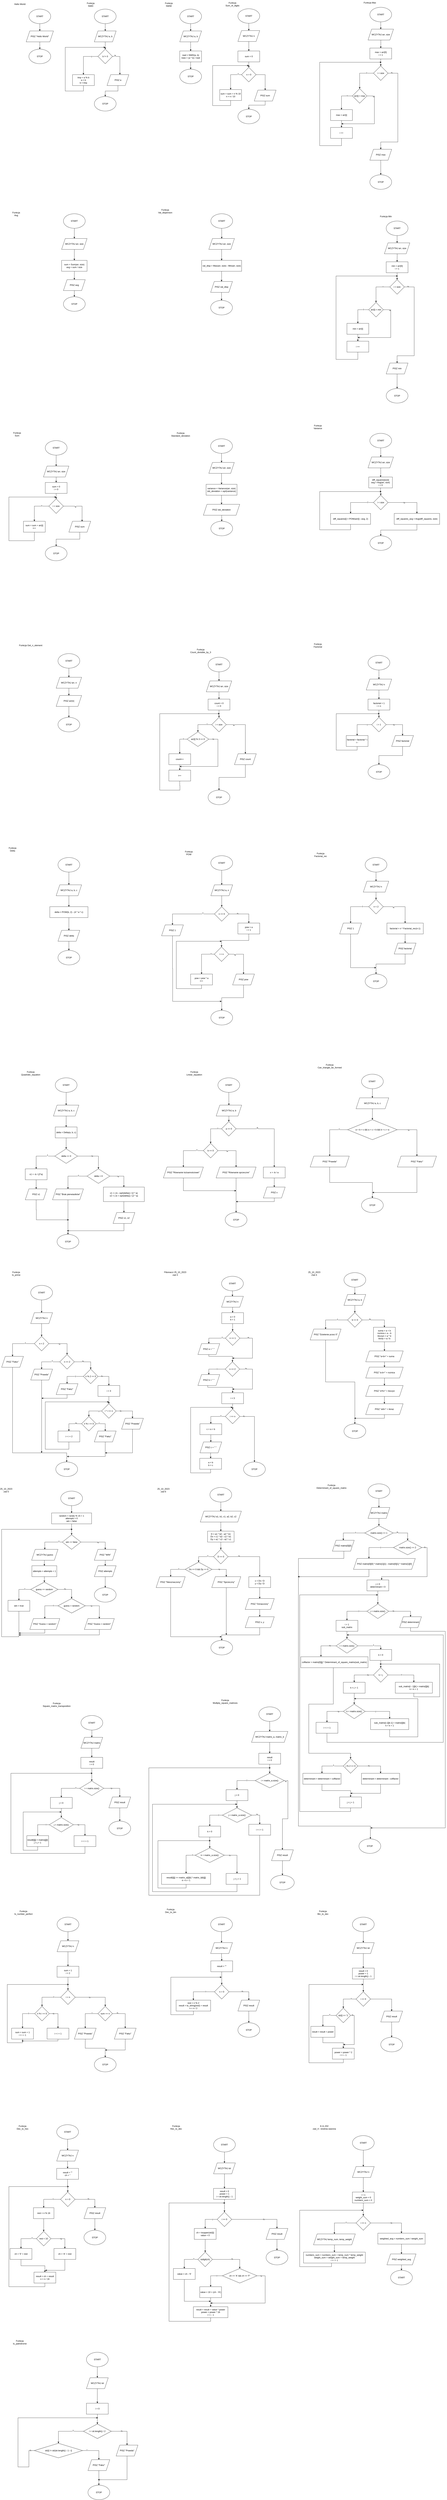 <mxfile version="20.5.3" type="embed"><diagram name="18_10_2023" id="x9FF7234YyOHPQFH9yIZ"><mxGraphModel dx="663" dy="750" grid="1" gridSize="10" guides="1" tooltips="1" connect="1" arrows="1" fold="1" page="1" pageScale="1" pageWidth="827" pageHeight="1169" math="0" shadow="0"><root><mxCell id="0"/><mxCell id="1" parent="0"/><mxCell id="hhyK32tPnJP8ssYWGZ1j-3" style="edgeStyle=orthogonalEdgeStyle;rounded=0;orthogonalLoop=1;jettySize=auto;html=1;exitX=0.5;exitY=1;exitDx=0;exitDy=0;entryX=0.5;entryY=0;entryDx=0;entryDy=0;" parent="1" source="hhyK32tPnJP8ssYWGZ1j-1" target="hhyK32tPnJP8ssYWGZ1j-2" edge="1"><mxGeometry relative="1" as="geometry"/></mxCell><mxCell id="hhyK32tPnJP8ssYWGZ1j-1" value="START" style="ellipse;whiteSpace=wrap;html=1;" parent="1" vertex="1"><mxGeometry x="180" y="110" width="120" height="80" as="geometry"/></mxCell><mxCell id="hhyK32tPnJP8ssYWGZ1j-5" style="edgeStyle=orthogonalEdgeStyle;rounded=0;orthogonalLoop=1;jettySize=auto;html=1;exitX=0.5;exitY=1;exitDx=0;exitDy=0;entryX=0.5;entryY=0;entryDx=0;entryDy=0;" parent="1" source="hhyK32tPnJP8ssYWGZ1j-2" target="hhyK32tPnJP8ssYWGZ1j-4" edge="1"><mxGeometry relative="1" as="geometry"/></mxCell><mxCell id="hhyK32tPnJP8ssYWGZ1j-2" value="PISZ &quot;Hello World&quot;" style="shape=parallelogram;perimeter=parallelogramPerimeter;whiteSpace=wrap;html=1;fixedSize=1;" parent="1" vertex="1"><mxGeometry x="165" y="230" width="150" height="60" as="geometry"/></mxCell><mxCell id="hhyK32tPnJP8ssYWGZ1j-4" value="STOP" style="ellipse;whiteSpace=wrap;html=1;" parent="1" vertex="1"><mxGeometry x="180" y="330" width="120" height="80" as="geometry"/></mxCell><mxCell id="hhyK32tPnJP8ssYWGZ1j-6" value="Hello World" style="text;html=1;align=center;verticalAlign=middle;resizable=0;points=[];autosize=1;strokeColor=none;fillColor=none;" parent="1" vertex="1"><mxGeometry x="85" y="68" width="90" height="30" as="geometry"/></mxCell><mxCell id="hhyK32tPnJP8ssYWGZ1j-10" value="" style="edgeStyle=orthogonalEdgeStyle;rounded=0;orthogonalLoop=1;jettySize=auto;html=1;" parent="1" source="hhyK32tPnJP8ssYWGZ1j-7" target="hhyK32tPnJP8ssYWGZ1j-9" edge="1"><mxGeometry relative="1" as="geometry"/></mxCell><mxCell id="hhyK32tPnJP8ssYWGZ1j-7" value="START" style="ellipse;whiteSpace=wrap;html=1;" parent="1" vertex="1"><mxGeometry x="540" y="110" width="120" height="80" as="geometry"/></mxCell><mxCell id="hhyK32tPnJP8ssYWGZ1j-8" value="Funkcja NWD" style="text;html=1;strokeColor=none;fillColor=none;align=center;verticalAlign=middle;whiteSpace=wrap;rounded=0;" parent="1" vertex="1"><mxGeometry x="490" y="70" width="60" height="30" as="geometry"/></mxCell><mxCell id="hhyK32tPnJP8ssYWGZ1j-12" style="edgeStyle=orthogonalEdgeStyle;rounded=0;orthogonalLoop=1;jettySize=auto;html=1;exitX=0.5;exitY=1;exitDx=0;exitDy=0;entryX=0.5;entryY=0;entryDx=0;entryDy=0;" parent="1" source="hhyK32tPnJP8ssYWGZ1j-9" target="hhyK32tPnJP8ssYWGZ1j-11" edge="1"><mxGeometry relative="1" as="geometry"/></mxCell><mxCell id="hhyK32tPnJP8ssYWGZ1j-9" value="WCZYTAJ a, b" style="shape=parallelogram;perimeter=parallelogramPerimeter;whiteSpace=wrap;html=1;fixedSize=1;" parent="1" vertex="1"><mxGeometry x="540" y="230" width="120" height="60" as="geometry"/></mxCell><mxCell id="hhyK32tPnJP8ssYWGZ1j-18" style="edgeStyle=orthogonalEdgeStyle;rounded=0;orthogonalLoop=1;jettySize=auto;html=1;exitX=0;exitY=0.5;exitDx=0;exitDy=0;entryX=0.5;entryY=0;entryDx=0;entryDy=0;" parent="1" source="hhyK32tPnJP8ssYWGZ1j-11" target="hhyK32tPnJP8ssYWGZ1j-16" edge="1"><mxGeometry relative="1" as="geometry"/></mxCell><mxCell id="hhyK32tPnJP8ssYWGZ1j-19" value="T" style="edgeLabel;html=1;align=center;verticalAlign=middle;resizable=0;points=[];" parent="hhyK32tPnJP8ssYWGZ1j-18" vertex="1" connectable="0"><mxGeometry x="-0.607" y="2" relative="1" as="geometry"><mxPoint as="offset"/></mxGeometry></mxCell><mxCell id="hhyK32tPnJP8ssYWGZ1j-11" value="b != 0" style="rhombus;whiteSpace=wrap;html=1;" parent="1" vertex="1"><mxGeometry x="560" y="330" width="80" height="80" as="geometry"/></mxCell><mxCell id="hhyK32tPnJP8ssYWGZ1j-24" style="edgeStyle=orthogonalEdgeStyle;rounded=0;orthogonalLoop=1;jettySize=auto;html=1;movable=1;resizable=1;rotatable=1;deletable=1;editable=1;locked=0;connectable=1;" parent="1" source="hhyK32tPnJP8ssYWGZ1j-16" edge="1"><mxGeometry relative="1" as="geometry"><mxPoint x="600" y="320" as="targetPoint"/><Array as="points"><mxPoint x="480" y="560"/><mxPoint x="380" y="560"/></Array></mxGeometry></mxCell><mxCell id="hhyK32tPnJP8ssYWGZ1j-16" value="tmp = a % b&lt;br&gt;a = b&lt;br&gt;b = tmp" style="rounded=0;whiteSpace=wrap;html=1;" parent="1" vertex="1"><mxGeometry x="420" y="470" width="120" height="60" as="geometry"/></mxCell><mxCell id="hhyK32tPnJP8ssYWGZ1j-25" value="STOP" style="ellipse;whiteSpace=wrap;html=1;" parent="1" vertex="1"><mxGeometry x="540" y="590" width="120" height="80" as="geometry"/></mxCell><mxCell id="hhyK32tPnJP8ssYWGZ1j-60" style="edgeStyle=orthogonalEdgeStyle;rounded=0;orthogonalLoop=1;jettySize=auto;html=1;entryX=0.5;entryY=0;entryDx=0;entryDy=0;" parent="1" source="hhyK32tPnJP8ssYWGZ1j-57" target="hhyK32tPnJP8ssYWGZ1j-25" edge="1"><mxGeometry relative="1" as="geometry"/></mxCell><mxCell id="hhyK32tPnJP8ssYWGZ1j-57" value="PISZ a" style="shape=parallelogram;perimeter=parallelogramPerimeter;whiteSpace=wrap;html=1;fixedSize=1;" parent="1" vertex="1"><mxGeometry x="610" y="470" width="120" height="60" as="geometry"/></mxCell><mxCell id="hhyK32tPnJP8ssYWGZ1j-58" style="edgeStyle=orthogonalEdgeStyle;rounded=0;orthogonalLoop=1;jettySize=auto;html=1;exitX=1;exitY=0.5;exitDx=0;exitDy=0;entryX=0.589;entryY=-0.007;entryDx=0;entryDy=0;entryPerimeter=0;" parent="1" source="hhyK32tPnJP8ssYWGZ1j-11" target="hhyK32tPnJP8ssYWGZ1j-57" edge="1"><mxGeometry relative="1" as="geometry"/></mxCell><mxCell id="hhyK32tPnJP8ssYWGZ1j-59" value="N" style="edgeLabel;html=1;align=center;verticalAlign=middle;resizable=0;points=[];" parent="hhyK32tPnJP8ssYWGZ1j-58" vertex="1" connectable="0"><mxGeometry x="-0.803" y="5" relative="1" as="geometry"><mxPoint as="offset"/></mxGeometry></mxCell><mxCell id="hhyK32tPnJP8ssYWGZ1j-68" style="edgeStyle=orthogonalEdgeStyle;rounded=0;orthogonalLoop=1;jettySize=auto;html=1;entryX=0.5;entryY=0;entryDx=0;entryDy=0;" parent="1" source="hhyK32tPnJP8ssYWGZ1j-61" target="hhyK32tPnJP8ssYWGZ1j-67" edge="1"><mxGeometry relative="1" as="geometry"/></mxCell><mxCell id="hhyK32tPnJP8ssYWGZ1j-61" value="START" style="ellipse;whiteSpace=wrap;html=1;" parent="1" vertex="1"><mxGeometry x="1010" y="110" width="120" height="80" as="geometry"/></mxCell><mxCell id="hhyK32tPnJP8ssYWGZ1j-62" value="Funkcja NWW" style="text;html=1;strokeColor=none;fillColor=none;align=center;verticalAlign=middle;whiteSpace=wrap;rounded=0;" parent="1" vertex="1"><mxGeometry x="920" y="70" width="60" height="30" as="geometry"/></mxCell><mxCell id="hhyK32tPnJP8ssYWGZ1j-70" value="" style="edgeStyle=orthogonalEdgeStyle;rounded=0;orthogonalLoop=1;jettySize=auto;html=1;" parent="1" source="hhyK32tPnJP8ssYWGZ1j-67" target="hhyK32tPnJP8ssYWGZ1j-69" edge="1"><mxGeometry relative="1" as="geometry"/></mxCell><mxCell id="hhyK32tPnJP8ssYWGZ1j-67" value="WCZYTAJ a, b" style="shape=parallelogram;perimeter=parallelogramPerimeter;whiteSpace=wrap;html=1;fixedSize=1;" parent="1" vertex="1"><mxGeometry x="1010" y="230" width="120" height="60" as="geometry"/></mxCell><mxCell id="hhyK32tPnJP8ssYWGZ1j-72" style="edgeStyle=orthogonalEdgeStyle;rounded=0;orthogonalLoop=1;jettySize=auto;html=1;entryX=0.5;entryY=0;entryDx=0;entryDy=0;" parent="1" source="hhyK32tPnJP8ssYWGZ1j-69" target="hhyK32tPnJP8ssYWGZ1j-71" edge="1"><mxGeometry relative="1" as="geometry"/></mxCell><mxCell id="hhyK32tPnJP8ssYWGZ1j-69" value="nwd = NWD(a, b)&lt;br&gt;nww = (a * b) / nwd" style="whiteSpace=wrap;html=1;" parent="1" vertex="1"><mxGeometry x="1010" y="340" width="120" height="60" as="geometry"/></mxCell><mxCell id="hhyK32tPnJP8ssYWGZ1j-71" value="STOP" style="ellipse;whiteSpace=wrap;html=1;" parent="1" vertex="1"><mxGeometry x="1010" y="440" width="120" height="80" as="geometry"/></mxCell><mxCell id="hhyK32tPnJP8ssYWGZ1j-76" style="edgeStyle=orthogonalEdgeStyle;rounded=0;orthogonalLoop=1;jettySize=auto;html=1;exitX=0.5;exitY=1;exitDx=0;exitDy=0;entryX=0.5;entryY=0;entryDx=0;entryDy=0;" parent="1" source="hhyK32tPnJP8ssYWGZ1j-73" target="hhyK32tPnJP8ssYWGZ1j-75" edge="1"><mxGeometry relative="1" as="geometry"/></mxCell><mxCell id="hhyK32tPnJP8ssYWGZ1j-73" value="START" style="ellipse;whiteSpace=wrap;html=1;" parent="1" vertex="1"><mxGeometry x="1330" y="108" width="120" height="80" as="geometry"/></mxCell><mxCell id="hhyK32tPnJP8ssYWGZ1j-74" value="Funkcja Sum_of_digits" style="text;html=1;strokeColor=none;fillColor=none;align=center;verticalAlign=middle;whiteSpace=wrap;rounded=0;" parent="1" vertex="1"><mxGeometry x="1270" y="68" width="60" height="30" as="geometry"/></mxCell><mxCell id="hhyK32tPnJP8ssYWGZ1j-87" style="edgeStyle=orthogonalEdgeStyle;rounded=0;orthogonalLoop=1;jettySize=auto;html=1;entryX=0.5;entryY=0;entryDx=0;entryDy=0;" parent="1" source="hhyK32tPnJP8ssYWGZ1j-75" target="hhyK32tPnJP8ssYWGZ1j-86" edge="1"><mxGeometry relative="1" as="geometry"/></mxCell><mxCell id="hhyK32tPnJP8ssYWGZ1j-75" value="WCZYTAJ n" style="shape=parallelogram;perimeter=parallelogramPerimeter;whiteSpace=wrap;html=1;fixedSize=1;" parent="1" vertex="1"><mxGeometry x="1330" y="228" width="120" height="60" as="geometry"/></mxCell><mxCell id="hhyK32tPnJP8ssYWGZ1j-84" style="edgeStyle=orthogonalEdgeStyle;rounded=0;orthogonalLoop=1;jettySize=auto;html=1;entryX=0.5;entryY=0;entryDx=0;entryDy=0;exitX=0;exitY=0.5;exitDx=0;exitDy=0;" parent="1" source="hhyK32tPnJP8ssYWGZ1j-78" target="hhyK32tPnJP8ssYWGZ1j-80" edge="1"><mxGeometry relative="1" as="geometry"><mxPoint x="1290" y="542" as="targetPoint"/></mxGeometry></mxCell><mxCell id="hhyK32tPnJP8ssYWGZ1j-85" value="T" style="edgeLabel;html=1;align=center;verticalAlign=middle;resizable=0;points=[];" parent="hhyK32tPnJP8ssYWGZ1j-84" vertex="1" connectable="0"><mxGeometry x="-0.73" y="-3" relative="1" as="geometry"><mxPoint as="offset"/></mxGeometry></mxCell><mxCell id="hhyK32tPnJP8ssYWGZ1j-92" style="edgeStyle=orthogonalEdgeStyle;rounded=0;orthogonalLoop=1;jettySize=auto;html=1;entryX=0.5;entryY=0;entryDx=0;entryDy=0;exitX=1;exitY=0.5;exitDx=0;exitDy=0;" parent="1" source="hhyK32tPnJP8ssYWGZ1j-78" target="hhyK32tPnJP8ssYWGZ1j-91" edge="1"><mxGeometry relative="1" as="geometry"/></mxCell><mxCell id="hhyK32tPnJP8ssYWGZ1j-78" value="n &amp;gt; 0" style="rhombus;whiteSpace=wrap;html=1;" parent="1" vertex="1"><mxGeometry x="1350" y="430" width="80" height="80" as="geometry"/></mxCell><mxCell id="hhyK32tPnJP8ssYWGZ1j-89" style="edgeStyle=orthogonalEdgeStyle;rounded=0;orthogonalLoop=1;jettySize=auto;html=1;exitX=0.5;exitY=1;exitDx=0;exitDy=0;" parent="1" source="hhyK32tPnJP8ssYWGZ1j-80" edge="1"><mxGeometry relative="1" as="geometry"><mxPoint x="1390" y="420" as="targetPoint"/><Array as="points"><mxPoint x="1290" y="640"/><mxPoint x="1191" y="640"/><mxPoint x="1191" y="420"/></Array></mxGeometry></mxCell><mxCell id="hhyK32tPnJP8ssYWGZ1j-80" value="sum = sum + n % 10&lt;br&gt;n = n / 10" style="rounded=0;whiteSpace=wrap;html=1;" parent="1" vertex="1"><mxGeometry x="1230" y="552" width="120" height="60" as="geometry"/></mxCell><mxCell id="hhyK32tPnJP8ssYWGZ1j-88" style="edgeStyle=orthogonalEdgeStyle;rounded=0;orthogonalLoop=1;jettySize=auto;html=1;entryX=0.5;entryY=0;entryDx=0;entryDy=0;" parent="1" source="hhyK32tPnJP8ssYWGZ1j-86" target="hhyK32tPnJP8ssYWGZ1j-78" edge="1"><mxGeometry relative="1" as="geometry"/></mxCell><mxCell id="hhyK32tPnJP8ssYWGZ1j-86" value="sum = 0" style="rounded=0;whiteSpace=wrap;html=1;" parent="1" vertex="1"><mxGeometry x="1330" y="340" width="120" height="60" as="geometry"/></mxCell><mxCell id="hhyK32tPnJP8ssYWGZ1j-90" value="STOP" style="ellipse;whiteSpace=wrap;html=1;" parent="1" vertex="1"><mxGeometry x="1330" y="660" width="120" height="80" as="geometry"/></mxCell><mxCell id="hhyK32tPnJP8ssYWGZ1j-93" style="edgeStyle=orthogonalEdgeStyle;rounded=0;orthogonalLoop=1;jettySize=auto;html=1;entryX=0.5;entryY=0;entryDx=0;entryDy=0;" parent="1" source="hhyK32tPnJP8ssYWGZ1j-91" target="hhyK32tPnJP8ssYWGZ1j-90" edge="1"><mxGeometry relative="1" as="geometry"/></mxCell><mxCell id="hhyK32tPnJP8ssYWGZ1j-91" value="PISZ sum" style="shape=parallelogram;perimeter=parallelogramPerimeter;whiteSpace=wrap;html=1;fixedSize=1;" parent="1" vertex="1"><mxGeometry x="1420" y="555" width="120" height="60" as="geometry"/></mxCell><mxCell id="hhyK32tPnJP8ssYWGZ1j-97" style="edgeStyle=orthogonalEdgeStyle;rounded=0;orthogonalLoop=1;jettySize=auto;html=1;entryX=0.5;entryY=0;entryDx=0;entryDy=0;" parent="1" source="hhyK32tPnJP8ssYWGZ1j-94" target="hhyK32tPnJP8ssYWGZ1j-96" edge="1"><mxGeometry relative="1" as="geometry"/></mxCell><mxCell id="hhyK32tPnJP8ssYWGZ1j-94" value="START" style="ellipse;whiteSpace=wrap;html=1;" parent="1" vertex="1"><mxGeometry x="2056" y="100" width="120" height="80" as="geometry"/></mxCell><mxCell id="hhyK32tPnJP8ssYWGZ1j-95" value="Funkcja Max" style="text;strokeColor=none;fillColor=none;align=left;verticalAlign=middle;spacingLeft=4;spacingRight=4;overflow=hidden;points=[[0,0.5],[1,0.5]];portConstraint=eastwest;rotatable=0;whiteSpace=wrap;html=1;" parent="1" vertex="1"><mxGeometry x="2016" y="60" width="80" height="30" as="geometry"/></mxCell><mxCell id="hhyK32tPnJP8ssYWGZ1j-99" value="" style="edgeStyle=orthogonalEdgeStyle;rounded=0;orthogonalLoop=1;jettySize=auto;html=1;" parent="1" target="hhyK32tPnJP8ssYWGZ1j-98" edge="1"><mxGeometry relative="1" as="geometry"><mxPoint x="2116" y="252.0" as="sourcePoint"/></mxGeometry></mxCell><mxCell id="hhyK32tPnJP8ssYWGZ1j-96" value="WCZYTAJ arr, size" style="shape=parallelogram;perimeter=parallelogramPerimeter;whiteSpace=wrap;html=1;fixedSize=1;" parent="1" vertex="1"><mxGeometry x="2046" y="220" width="140" height="60" as="geometry"/></mxCell><mxCell id="hhyK32tPnJP8ssYWGZ1j-101" style="edgeStyle=orthogonalEdgeStyle;rounded=0;orthogonalLoop=1;jettySize=auto;html=1;exitX=0.5;exitY=1;exitDx=0;exitDy=0;entryX=0.5;entryY=0;entryDx=0;entryDy=0;" parent="1" source="hhyK32tPnJP8ssYWGZ1j-98" target="hhyK32tPnJP8ssYWGZ1j-100" edge="1"><mxGeometry relative="1" as="geometry"/></mxCell><mxCell id="hhyK32tPnJP8ssYWGZ1j-98" value="max = arr[0]&lt;br&gt;i = 1" style="whiteSpace=wrap;html=1;" parent="1" vertex="1"><mxGeometry x="2056" y="324" width="120" height="60" as="geometry"/></mxCell><mxCell id="hhyK32tPnJP8ssYWGZ1j-105" style="edgeStyle=orthogonalEdgeStyle;rounded=0;orthogonalLoop=1;jettySize=auto;html=1;entryX=0.5;entryY=0;entryDx=0;entryDy=0;" parent="1" source="hhyK32tPnJP8ssYWGZ1j-100" target="hhyK32tPnJP8ssYWGZ1j-104" edge="1"><mxGeometry relative="1" as="geometry"/></mxCell><mxCell id="hhyK32tPnJP8ssYWGZ1j-117" value="T" style="edgeLabel;html=1;align=center;verticalAlign=middle;resizable=0;points=[];" parent="hhyK32tPnJP8ssYWGZ1j-105" vertex="1" connectable="0"><mxGeometry x="-0.524" relative="1" as="geometry"><mxPoint as="offset"/></mxGeometry></mxCell><mxCell id="hhyK32tPnJP8ssYWGZ1j-120" style="edgeStyle=orthogonalEdgeStyle;rounded=0;orthogonalLoop=1;jettySize=auto;html=1;entryX=0.5;entryY=0;entryDx=0;entryDy=0;" parent="1" source="hhyK32tPnJP8ssYWGZ1j-100" target="hhyK32tPnJP8ssYWGZ1j-118" edge="1"><mxGeometry relative="1" as="geometry"><mxPoint x="2120" y="850" as="targetPoint"/><Array as="points"><mxPoint x="2210" y="462"/><mxPoint x="2210" y="840"/><mxPoint x="2116" y="840"/></Array></mxGeometry></mxCell><mxCell id="hhyK32tPnJP8ssYWGZ1j-121" value="N" style="edgeLabel;html=1;align=center;verticalAlign=middle;resizable=0;points=[];" parent="hhyK32tPnJP8ssYWGZ1j-120" vertex="1" connectable="0"><mxGeometry x="-0.93" y="2" relative="1" as="geometry"><mxPoint as="offset"/></mxGeometry></mxCell><mxCell id="hhyK32tPnJP8ssYWGZ1j-100" value="i &amp;lt; size" style="rhombus;whiteSpace=wrap;html=1;" parent="1" vertex="1"><mxGeometry x="2076" y="422" width="80" height="80" as="geometry"/></mxCell><mxCell id="hhyK32tPnJP8ssYWGZ1j-107" style="edgeStyle=orthogonalEdgeStyle;rounded=0;orthogonalLoop=1;jettySize=auto;html=1;exitX=0;exitY=0.5;exitDx=0;exitDy=0;entryX=0.5;entryY=0;entryDx=0;entryDy=0;" parent="1" source="hhyK32tPnJP8ssYWGZ1j-104" target="hhyK32tPnJP8ssYWGZ1j-106" edge="1"><mxGeometry relative="1" as="geometry"/></mxCell><mxCell id="hhyK32tPnJP8ssYWGZ1j-113" value="T" style="edgeLabel;html=1;align=center;verticalAlign=middle;resizable=0;points=[];" parent="hhyK32tPnJP8ssYWGZ1j-107" vertex="1" connectable="0"><mxGeometry x="-0.573" relative="1" as="geometry"><mxPoint as="offset"/></mxGeometry></mxCell><mxCell id="hhyK32tPnJP8ssYWGZ1j-115" style="edgeStyle=orthogonalEdgeStyle;rounded=0;orthogonalLoop=1;jettySize=auto;html=1;" parent="1" source="hhyK32tPnJP8ssYWGZ1j-104" edge="1"><mxGeometry relative="1" as="geometry"><mxPoint x="1900" y="740" as="targetPoint"/><Array as="points"><mxPoint x="2081" y="587"/><mxPoint x="2081" y="740"/></Array></mxGeometry></mxCell><mxCell id="hhyK32tPnJP8ssYWGZ1j-116" value="N" style="edgeLabel;html=1;align=center;verticalAlign=middle;resizable=0;points=[];" parent="hhyK32tPnJP8ssYWGZ1j-115" vertex="1" connectable="0"><mxGeometry x="-0.807" y="-3" relative="1" as="geometry"><mxPoint as="offset"/></mxGeometry></mxCell><mxCell id="hhyK32tPnJP8ssYWGZ1j-104" value="arr[i] &amp;gt; max" style="rhombus;whiteSpace=wrap;html=1;" parent="1" vertex="1"><mxGeometry x="1960" y="547" width="80" height="80" as="geometry"/></mxCell><mxCell id="hhyK32tPnJP8ssYWGZ1j-110" style="edgeStyle=orthogonalEdgeStyle;rounded=0;orthogonalLoop=1;jettySize=auto;html=1;exitX=0.5;exitY=1;exitDx=0;exitDy=0;" parent="1" source="hhyK32tPnJP8ssYWGZ1j-111" edge="1"><mxGeometry relative="1" as="geometry"><mxPoint x="2120" y="402" as="targetPoint"/><mxPoint x="1920" y="840" as="sourcePoint"/><Array as="points"><mxPoint x="1900" y="820"/><mxPoint x="1900" y="860"/><mxPoint x="1780" y="860"/><mxPoint x="1780" y="402"/></Array></mxGeometry></mxCell><mxCell id="hhyK32tPnJP8ssYWGZ1j-112" style="edgeStyle=orthogonalEdgeStyle;rounded=0;orthogonalLoop=1;jettySize=auto;html=1;entryX=0.5;entryY=0;entryDx=0;entryDy=0;" parent="1" source="hhyK32tPnJP8ssYWGZ1j-106" target="hhyK32tPnJP8ssYWGZ1j-111" edge="1"><mxGeometry relative="1" as="geometry"/></mxCell><mxCell id="hhyK32tPnJP8ssYWGZ1j-106" value="max = arr[i]" style="rounded=0;whiteSpace=wrap;html=1;" parent="1" vertex="1"><mxGeometry x="1840" y="662" width="120" height="60" as="geometry"/></mxCell><mxCell id="hhyK32tPnJP8ssYWGZ1j-111" value="i ++" style="rounded=0;whiteSpace=wrap;html=1;" parent="1" vertex="1"><mxGeometry x="1840" y="760" width="120" height="60" as="geometry"/></mxCell><mxCell id="hhyK32tPnJP8ssYWGZ1j-123" style="edgeStyle=orthogonalEdgeStyle;rounded=0;orthogonalLoop=1;jettySize=auto;html=1;entryX=0.5;entryY=0;entryDx=0;entryDy=0;" parent="1" source="hhyK32tPnJP8ssYWGZ1j-118" target="hhyK32tPnJP8ssYWGZ1j-122" edge="1"><mxGeometry relative="1" as="geometry"/></mxCell><mxCell id="hhyK32tPnJP8ssYWGZ1j-118" value="PISZ max" style="shape=parallelogram;perimeter=parallelogramPerimeter;whiteSpace=wrap;html=1;fixedSize=1;" parent="1" vertex="1"><mxGeometry x="2056" y="880" width="120" height="60" as="geometry"/></mxCell><mxCell id="hhyK32tPnJP8ssYWGZ1j-122" value="STOP" style="ellipse;whiteSpace=wrap;html=1;" parent="1" vertex="1"><mxGeometry x="2056" y="1020" width="120" height="80" as="geometry"/></mxCell><mxCell id="hhyK32tPnJP8ssYWGZ1j-124" style="edgeStyle=orthogonalEdgeStyle;rounded=0;orthogonalLoop=1;jettySize=auto;html=1;entryX=0.5;entryY=0;entryDx=0;entryDy=0;" parent="1" source="hhyK32tPnJP8ssYWGZ1j-125" target="hhyK32tPnJP8ssYWGZ1j-128" edge="1"><mxGeometry relative="1" as="geometry"/></mxCell><mxCell id="hhyK32tPnJP8ssYWGZ1j-125" value="START" style="ellipse;whiteSpace=wrap;html=1;" parent="1" vertex="1"><mxGeometry x="2145.94" y="1274" width="120" height="80" as="geometry"/></mxCell><mxCell id="hhyK32tPnJP8ssYWGZ1j-126" value="Funkcja Min" style="text;strokeColor=none;fillColor=none;align=left;verticalAlign=middle;spacingLeft=4;spacingRight=4;overflow=hidden;points=[[0,0.5],[1,0.5]];portConstraint=eastwest;rotatable=0;whiteSpace=wrap;html=1;" parent="1" vertex="1"><mxGeometry x="2105.94" y="1234" width="80" height="30" as="geometry"/></mxCell><mxCell id="hhyK32tPnJP8ssYWGZ1j-127" value="" style="edgeStyle=orthogonalEdgeStyle;rounded=0;orthogonalLoop=1;jettySize=auto;html=1;" parent="1" target="hhyK32tPnJP8ssYWGZ1j-130" edge="1"><mxGeometry relative="1" as="geometry"><mxPoint x="2205.94" y="1426" as="sourcePoint"/></mxGeometry></mxCell><mxCell id="hhyK32tPnJP8ssYWGZ1j-128" value="WCZYTAJ arr, size" style="shape=parallelogram;perimeter=parallelogramPerimeter;whiteSpace=wrap;html=1;fixedSize=1;" parent="1" vertex="1"><mxGeometry x="2135.94" y="1394" width="140" height="60" as="geometry"/></mxCell><mxCell id="hhyK32tPnJP8ssYWGZ1j-129" style="edgeStyle=orthogonalEdgeStyle;rounded=0;orthogonalLoop=1;jettySize=auto;html=1;exitX=0.5;exitY=1;exitDx=0;exitDy=0;entryX=0.5;entryY=0;entryDx=0;entryDy=0;" parent="1" source="hhyK32tPnJP8ssYWGZ1j-130" target="hhyK32tPnJP8ssYWGZ1j-135" edge="1"><mxGeometry relative="1" as="geometry"/></mxCell><mxCell id="hhyK32tPnJP8ssYWGZ1j-130" value="min = arr[0]&lt;br&gt;i = 1" style="whiteSpace=wrap;html=1;" parent="1" vertex="1"><mxGeometry x="2145.94" y="1498" width="120" height="60" as="geometry"/></mxCell><mxCell id="hhyK32tPnJP8ssYWGZ1j-131" style="edgeStyle=orthogonalEdgeStyle;rounded=0;orthogonalLoop=1;jettySize=auto;html=1;entryX=0.5;entryY=0;entryDx=0;entryDy=0;" parent="1" source="hhyK32tPnJP8ssYWGZ1j-135" target="hhyK32tPnJP8ssYWGZ1j-140" edge="1"><mxGeometry relative="1" as="geometry"/></mxCell><mxCell id="hhyK32tPnJP8ssYWGZ1j-132" value="T" style="edgeLabel;html=1;align=center;verticalAlign=middle;resizable=0;points=[];" parent="hhyK32tPnJP8ssYWGZ1j-131" vertex="1" connectable="0"><mxGeometry x="-0.524" relative="1" as="geometry"><mxPoint as="offset"/></mxGeometry></mxCell><mxCell id="hhyK32tPnJP8ssYWGZ1j-133" style="edgeStyle=orthogonalEdgeStyle;rounded=0;orthogonalLoop=1;jettySize=auto;html=1;entryX=0.5;entryY=0;entryDx=0;entryDy=0;" parent="1" source="hhyK32tPnJP8ssYWGZ1j-135" target="hhyK32tPnJP8ssYWGZ1j-146" edge="1"><mxGeometry relative="1" as="geometry"><mxPoint x="2209.94" y="2024" as="targetPoint"/><Array as="points"><mxPoint x="2299.94" y="1636"/><mxPoint x="2299.94" y="2014"/><mxPoint x="2205.94" y="2014"/></Array></mxGeometry></mxCell><mxCell id="hhyK32tPnJP8ssYWGZ1j-134" value="N" style="edgeLabel;html=1;align=center;verticalAlign=middle;resizable=0;points=[];" parent="hhyK32tPnJP8ssYWGZ1j-133" vertex="1" connectable="0"><mxGeometry x="-0.93" y="2" relative="1" as="geometry"><mxPoint as="offset"/></mxGeometry></mxCell><mxCell id="hhyK32tPnJP8ssYWGZ1j-135" value="i &amp;lt; size" style="rhombus;whiteSpace=wrap;html=1;" parent="1" vertex="1"><mxGeometry x="2165.94" y="1596" width="80" height="80" as="geometry"/></mxCell><mxCell id="hhyK32tPnJP8ssYWGZ1j-136" style="edgeStyle=orthogonalEdgeStyle;rounded=0;orthogonalLoop=1;jettySize=auto;html=1;exitX=0;exitY=0.5;exitDx=0;exitDy=0;entryX=0.5;entryY=0;entryDx=0;entryDy=0;" parent="1" source="hhyK32tPnJP8ssYWGZ1j-140" target="hhyK32tPnJP8ssYWGZ1j-143" edge="1"><mxGeometry relative="1" as="geometry"/></mxCell><mxCell id="hhyK32tPnJP8ssYWGZ1j-137" value="T" style="edgeLabel;html=1;align=center;verticalAlign=middle;resizable=0;points=[];" parent="hhyK32tPnJP8ssYWGZ1j-136" vertex="1" connectable="0"><mxGeometry x="-0.573" relative="1" as="geometry"><mxPoint as="offset"/></mxGeometry></mxCell><mxCell id="hhyK32tPnJP8ssYWGZ1j-138" style="edgeStyle=orthogonalEdgeStyle;rounded=0;orthogonalLoop=1;jettySize=auto;html=1;" parent="1" source="hhyK32tPnJP8ssYWGZ1j-140" edge="1"><mxGeometry relative="1" as="geometry"><mxPoint x="1989.94" y="1914" as="targetPoint"/><Array as="points"><mxPoint x="2170.94" y="1761"/><mxPoint x="2170.94" y="1914"/></Array></mxGeometry></mxCell><mxCell id="hhyK32tPnJP8ssYWGZ1j-139" value="N" style="edgeLabel;html=1;align=center;verticalAlign=middle;resizable=0;points=[];" parent="hhyK32tPnJP8ssYWGZ1j-138" vertex="1" connectable="0"><mxGeometry x="-0.807" y="-3" relative="1" as="geometry"><mxPoint as="offset"/></mxGeometry></mxCell><mxCell id="hhyK32tPnJP8ssYWGZ1j-140" value="arr[i] &amp;lt; min" style="rhombus;whiteSpace=wrap;html=1;" parent="1" vertex="1"><mxGeometry x="2049.94" y="1721" width="80" height="80" as="geometry"/></mxCell><mxCell id="hhyK32tPnJP8ssYWGZ1j-141" style="edgeStyle=orthogonalEdgeStyle;rounded=0;orthogonalLoop=1;jettySize=auto;html=1;exitX=0.5;exitY=1;exitDx=0;exitDy=0;" parent="1" source="hhyK32tPnJP8ssYWGZ1j-144" edge="1"><mxGeometry relative="1" as="geometry"><mxPoint x="2209.94" y="1576" as="targetPoint"/><mxPoint x="2009.94" y="2014" as="sourcePoint"/><Array as="points"><mxPoint x="1989.94" y="1994"/><mxPoint x="1989.94" y="2034"/><mxPoint x="1869.94" y="2034"/><mxPoint x="1869.94" y="1576"/></Array></mxGeometry></mxCell><mxCell id="hhyK32tPnJP8ssYWGZ1j-142" style="edgeStyle=orthogonalEdgeStyle;rounded=0;orthogonalLoop=1;jettySize=auto;html=1;entryX=0.5;entryY=0;entryDx=0;entryDy=0;" parent="1" source="hhyK32tPnJP8ssYWGZ1j-143" target="hhyK32tPnJP8ssYWGZ1j-144" edge="1"><mxGeometry relative="1" as="geometry"/></mxCell><mxCell id="hhyK32tPnJP8ssYWGZ1j-143" value="min = arr[i]" style="rounded=0;whiteSpace=wrap;html=1;" parent="1" vertex="1"><mxGeometry x="1929.94" y="1836" width="120" height="60" as="geometry"/></mxCell><mxCell id="hhyK32tPnJP8ssYWGZ1j-144" value="i ++" style="rounded=0;whiteSpace=wrap;html=1;" parent="1" vertex="1"><mxGeometry x="1929.94" y="1934" width="120" height="60" as="geometry"/></mxCell><mxCell id="hhyK32tPnJP8ssYWGZ1j-145" style="edgeStyle=orthogonalEdgeStyle;rounded=0;orthogonalLoop=1;jettySize=auto;html=1;entryX=0.5;entryY=0;entryDx=0;entryDy=0;" parent="1" source="hhyK32tPnJP8ssYWGZ1j-146" target="hhyK32tPnJP8ssYWGZ1j-147" edge="1"><mxGeometry relative="1" as="geometry"/></mxCell><mxCell id="hhyK32tPnJP8ssYWGZ1j-146" value="PISZ min" style="shape=parallelogram;perimeter=parallelogramPerimeter;whiteSpace=wrap;html=1;fixedSize=1;" parent="1" vertex="1"><mxGeometry x="2145.94" y="2054" width="120" height="60" as="geometry"/></mxCell><mxCell id="hhyK32tPnJP8ssYWGZ1j-147" value="STOP" style="ellipse;whiteSpace=wrap;html=1;" parent="1" vertex="1"><mxGeometry x="2145.94" y="2194" width="120" height="80" as="geometry"/></mxCell><mxCell id="hhyK32tPnJP8ssYWGZ1j-148" value="Funkcja&lt;br&gt;Val_dispersion" style="text;html=1;strokeColor=none;fillColor=none;align=center;verticalAlign=middle;whiteSpace=wrap;rounded=0;" parent="1" vertex="1"><mxGeometry x="880" y="1205" width="100" height="30" as="geometry"/></mxCell><mxCell id="hhyK32tPnJP8ssYWGZ1j-152" style="edgeStyle=orthogonalEdgeStyle;rounded=0;orthogonalLoop=1;jettySize=auto;html=1;entryX=0.5;entryY=0;entryDx=0;entryDy=0;" parent="1" source="hhyK32tPnJP8ssYWGZ1j-149" edge="1"><mxGeometry relative="1" as="geometry"><mxPoint x="1241" y="1370.0" as="targetPoint"/></mxGeometry></mxCell><mxCell id="hhyK32tPnJP8ssYWGZ1j-149" value="START" style="ellipse;whiteSpace=wrap;html=1;" parent="1" vertex="1"><mxGeometry x="1181" y="1234" width="120" height="80" as="geometry"/></mxCell><mxCell id="hhyK32tPnJP8ssYWGZ1j-155" style="edgeStyle=orthogonalEdgeStyle;rounded=0;orthogonalLoop=1;jettySize=auto;html=1;exitX=0.5;exitY=1;exitDx=0;exitDy=0;entryX=0.5;entryY=0;entryDx=0;entryDy=0;" parent="1" source="hhyK32tPnJP8ssYWGZ1j-153" target="hhyK32tPnJP8ssYWGZ1j-154" edge="1"><mxGeometry relative="1" as="geometry"/></mxCell><mxCell id="hhyK32tPnJP8ssYWGZ1j-153" value="WCZYTAJ arr, size" style="shape=parallelogram;perimeter=parallelogramPerimeter;whiteSpace=wrap;html=1;fixedSize=1;" parent="1" vertex="1"><mxGeometry x="1170" y="1370" width="141" height="60" as="geometry"/></mxCell><mxCell id="hhyK32tPnJP8ssYWGZ1j-157" style="edgeStyle=orthogonalEdgeStyle;rounded=0;orthogonalLoop=1;jettySize=auto;html=1;exitX=0.5;exitY=1;exitDx=0;exitDy=0;entryX=0.5;entryY=0;entryDx=0;entryDy=0;" parent="1" source="hhyK32tPnJP8ssYWGZ1j-154" target="hhyK32tPnJP8ssYWGZ1j-156" edge="1"><mxGeometry relative="1" as="geometry"/></mxCell><mxCell id="hhyK32tPnJP8ssYWGZ1j-154" value="val_disp = Max(arr, size) - Min(arr, size)" style="rounded=0;whiteSpace=wrap;html=1;" parent="1" vertex="1"><mxGeometry x="1130.5" y="1490" width="220" height="60" as="geometry"/></mxCell><mxCell id="hhyK32tPnJP8ssYWGZ1j-160" style="edgeStyle=orthogonalEdgeStyle;rounded=0;orthogonalLoop=1;jettySize=auto;html=1;exitX=0.5;exitY=1;exitDx=0;exitDy=0;entryX=0.5;entryY=0;entryDx=0;entryDy=0;" parent="1" source="hhyK32tPnJP8ssYWGZ1j-156" target="hhyK32tPnJP8ssYWGZ1j-158" edge="1"><mxGeometry relative="1" as="geometry"/></mxCell><mxCell id="hhyK32tPnJP8ssYWGZ1j-156" value="PISZ val_disp" style="shape=parallelogram;perimeter=parallelogramPerimeter;whiteSpace=wrap;html=1;fixedSize=1;" parent="1" vertex="1"><mxGeometry x="1180" y="1606" width="120" height="60" as="geometry"/></mxCell><mxCell id="hhyK32tPnJP8ssYWGZ1j-158" value="STOP" style="ellipse;whiteSpace=wrap;html=1;" parent="1" vertex="1"><mxGeometry x="1180" y="1710" width="120" height="80" as="geometry"/></mxCell><mxCell id="hhyK32tPnJP8ssYWGZ1j-161" value="Funkcja Avg" style="text;html=1;strokeColor=none;fillColor=none;align=center;verticalAlign=middle;whiteSpace=wrap;rounded=0;" parent="1" vertex="1"><mxGeometry x="80" y="1220" width="60" height="30" as="geometry"/></mxCell><mxCell id="hhyK32tPnJP8ssYWGZ1j-164" style="edgeStyle=orthogonalEdgeStyle;rounded=0;orthogonalLoop=1;jettySize=auto;html=1;entryX=0.5;entryY=0;entryDx=0;entryDy=0;" parent="1" source="hhyK32tPnJP8ssYWGZ1j-162" target="hhyK32tPnJP8ssYWGZ1j-163" edge="1"><mxGeometry relative="1" as="geometry"/></mxCell><mxCell id="hhyK32tPnJP8ssYWGZ1j-162" value="START" style="ellipse;whiteSpace=wrap;html=1;" parent="1" vertex="1"><mxGeometry x="370" y="1234" width="120" height="80" as="geometry"/></mxCell><mxCell id="hhyK32tPnJP8ssYWGZ1j-166" style="edgeStyle=orthogonalEdgeStyle;rounded=0;orthogonalLoop=1;jettySize=auto;html=1;entryX=0.5;entryY=0;entryDx=0;entryDy=0;" parent="1" source="hhyK32tPnJP8ssYWGZ1j-163" target="hhyK32tPnJP8ssYWGZ1j-165" edge="1"><mxGeometry relative="1" as="geometry"/></mxCell><mxCell id="hhyK32tPnJP8ssYWGZ1j-163" value="WCZYTAJ arr, size" style="shape=parallelogram;perimeter=parallelogramPerimeter;whiteSpace=wrap;html=1;fixedSize=1;" parent="1" vertex="1"><mxGeometry x="360" y="1370" width="140" height="60" as="geometry"/></mxCell><mxCell id="hhyK32tPnJP8ssYWGZ1j-170" value="" style="edgeStyle=orthogonalEdgeStyle;rounded=0;orthogonalLoop=1;jettySize=auto;html=1;" parent="1" source="hhyK32tPnJP8ssYWGZ1j-165" target="hhyK32tPnJP8ssYWGZ1j-169" edge="1"><mxGeometry relative="1" as="geometry"/></mxCell><mxCell id="hhyK32tPnJP8ssYWGZ1j-165" value="sum = Sum(arr, size)&lt;br&gt;avg = sum / size" style="rounded=0;whiteSpace=wrap;html=1;" parent="1" vertex="1"><mxGeometry x="360" y="1490" width="140" height="60" as="geometry"/></mxCell><mxCell id="hhyK32tPnJP8ssYWGZ1j-172" style="edgeStyle=orthogonalEdgeStyle;rounded=0;orthogonalLoop=1;jettySize=auto;html=1;entryX=0.5;entryY=0;entryDx=0;entryDy=0;" parent="1" source="hhyK32tPnJP8ssYWGZ1j-169" target="hhyK32tPnJP8ssYWGZ1j-171" edge="1"><mxGeometry relative="1" as="geometry"/></mxCell><mxCell id="hhyK32tPnJP8ssYWGZ1j-169" value="PISZ avg" style="shape=parallelogram;perimeter=parallelogramPerimeter;whiteSpace=wrap;html=1;fixedSize=1;rounded=0;" parent="1" vertex="1"><mxGeometry x="370" y="1596" width="120" height="60" as="geometry"/></mxCell><mxCell id="hhyK32tPnJP8ssYWGZ1j-171" value="STOP" style="ellipse;whiteSpace=wrap;html=1;" parent="1" vertex="1"><mxGeometry x="370" y="1690" width="120" height="80" as="geometry"/></mxCell><mxCell id="hhyK32tPnJP8ssYWGZ1j-173" value="Funkcja Sum" style="text;html=1;strokeColor=none;fillColor=none;align=center;verticalAlign=middle;whiteSpace=wrap;rounded=0;" parent="1" vertex="1"><mxGeometry x="85" y="2430" width="60" height="30" as="geometry"/></mxCell><mxCell id="hhyK32tPnJP8ssYWGZ1j-176" style="edgeStyle=orthogonalEdgeStyle;rounded=0;orthogonalLoop=1;jettySize=auto;html=1;exitX=0.5;exitY=1;exitDx=0;exitDy=0;entryX=0.5;entryY=0;entryDx=0;entryDy=0;" parent="1" source="hhyK32tPnJP8ssYWGZ1j-174" target="hhyK32tPnJP8ssYWGZ1j-175" edge="1"><mxGeometry relative="1" as="geometry"/></mxCell><mxCell id="hhyK32tPnJP8ssYWGZ1j-174" value="START" style="ellipse;whiteSpace=wrap;html=1;" parent="1" vertex="1"><mxGeometry x="270" y="2480" width="120" height="80" as="geometry"/></mxCell><mxCell id="hhyK32tPnJP8ssYWGZ1j-178" style="edgeStyle=orthogonalEdgeStyle;rounded=0;orthogonalLoop=1;jettySize=auto;html=1;entryX=0.5;entryY=0;entryDx=0;entryDy=0;" parent="1" source="hhyK32tPnJP8ssYWGZ1j-175" target="hhyK32tPnJP8ssYWGZ1j-177" edge="1"><mxGeometry relative="1" as="geometry"/></mxCell><mxCell id="hhyK32tPnJP8ssYWGZ1j-175" value="WCZYTAJ arr, size" style="shape=parallelogram;perimeter=parallelogramPerimeter;whiteSpace=wrap;html=1;fixedSize=1;" parent="1" vertex="1"><mxGeometry x="260" y="2620" width="140" height="60" as="geometry"/></mxCell><mxCell id="hhyK32tPnJP8ssYWGZ1j-180" style="edgeStyle=orthogonalEdgeStyle;rounded=0;orthogonalLoop=1;jettySize=auto;html=1;exitX=0.5;exitY=1;exitDx=0;exitDy=0;entryX=0.5;entryY=0;entryDx=0;entryDy=0;" parent="1" source="hhyK32tPnJP8ssYWGZ1j-177" target="hhyK32tPnJP8ssYWGZ1j-179" edge="1"><mxGeometry relative="1" as="geometry"/></mxCell><mxCell id="hhyK32tPnJP8ssYWGZ1j-177" value="sum = 0&lt;br&gt;i = 0" style="rounded=0;whiteSpace=wrap;html=1;" parent="1" vertex="1"><mxGeometry x="270" y="2710" width="120" height="60" as="geometry"/></mxCell><mxCell id="hhyK32tPnJP8ssYWGZ1j-182" style="edgeStyle=orthogonalEdgeStyle;rounded=0;orthogonalLoop=1;jettySize=auto;html=1;entryX=0.5;entryY=0;entryDx=0;entryDy=0;" parent="1" source="hhyK32tPnJP8ssYWGZ1j-179" target="hhyK32tPnJP8ssYWGZ1j-181" edge="1"><mxGeometry relative="1" as="geometry"/></mxCell><mxCell id="hhyK32tPnJP8ssYWGZ1j-183" value="T" style="edgeLabel;html=1;align=center;verticalAlign=middle;resizable=0;points=[];" parent="hhyK32tPnJP8ssYWGZ1j-182" vertex="1" connectable="0"><mxGeometry x="-0.502" y="-1" relative="1" as="geometry"><mxPoint as="offset"/></mxGeometry></mxCell><mxCell id="hhyK32tPnJP8ssYWGZ1j-179" value="i &amp;lt; size" style="rhombus;whiteSpace=wrap;html=1;" parent="1" vertex="1"><mxGeometry x="290" y="2800" width="80" height="80" as="geometry"/></mxCell><mxCell id="hhyK32tPnJP8ssYWGZ1j-184" style="edgeStyle=orthogonalEdgeStyle;rounded=0;orthogonalLoop=1;jettySize=auto;html=1;" parent="1" source="hhyK32tPnJP8ssYWGZ1j-181" edge="1"><mxGeometry relative="1" as="geometry"><mxPoint x="330" y="2790" as="targetPoint"/><Array as="points"><mxPoint x="210" y="3030"/><mxPoint x="70" y="3030"/></Array></mxGeometry></mxCell><mxCell id="hhyK32tPnJP8ssYWGZ1j-181" value="sum = sum + arr[i]&lt;br&gt;i++" style="rounded=0;whiteSpace=wrap;html=1;" parent="1" vertex="1"><mxGeometry x="150" y="2923" width="120" height="60" as="geometry"/></mxCell><mxCell id="hhyK32tPnJP8ssYWGZ1j-188" style="edgeStyle=orthogonalEdgeStyle;rounded=0;orthogonalLoop=1;jettySize=auto;html=1;entryX=0.5;entryY=0;entryDx=0;entryDy=0;exitX=0.5;exitY=1;exitDx=0;exitDy=0;" parent="1" source="hhyK32tPnJP8ssYWGZ1j-185" target="hhyK32tPnJP8ssYWGZ1j-187" edge="1"><mxGeometry relative="1" as="geometry"/></mxCell><mxCell id="hhyK32tPnJP8ssYWGZ1j-185" value="PISZ sum" style="shape=parallelogram;perimeter=parallelogramPerimeter;whiteSpace=wrap;html=1;fixedSize=1;" parent="1" vertex="1"><mxGeometry x="400" y="2923" width="120" height="60" as="geometry"/></mxCell><mxCell id="hhyK32tPnJP8ssYWGZ1j-186" style="edgeStyle=orthogonalEdgeStyle;rounded=0;orthogonalLoop=1;jettySize=auto;html=1;entryX=0.605;entryY=0.018;entryDx=0;entryDy=0;entryPerimeter=0;" parent="1" source="hhyK32tPnJP8ssYWGZ1j-179" target="hhyK32tPnJP8ssYWGZ1j-185" edge="1"><mxGeometry relative="1" as="geometry"/></mxCell><mxCell id="b-jnufLYCRungrPz8fLZ-86" value="N" style="edgeLabel;html=1;align=center;verticalAlign=middle;resizable=0;points=[];" parent="hhyK32tPnJP8ssYWGZ1j-186" vertex="1" connectable="0"><mxGeometry x="-0.295" y="-4" relative="1" as="geometry"><mxPoint as="offset"/></mxGeometry></mxCell><mxCell id="hhyK32tPnJP8ssYWGZ1j-187" value="STOP" style="ellipse;whiteSpace=wrap;html=1;" parent="1" vertex="1"><mxGeometry x="270" y="3060" width="120" height="80" as="geometry"/></mxCell><mxCell id="hhyK32tPnJP8ssYWGZ1j-189" value="Funkcja&lt;br&gt;Standard_deviation" style="text;html=1;strokeColor=none;fillColor=none;align=center;verticalAlign=middle;whiteSpace=wrap;rounded=0;" parent="1" vertex="1"><mxGeometry x="940" y="2431" width="150" height="30" as="geometry"/></mxCell><mxCell id="b-jnufLYCRungrPz8fLZ-3" style="edgeStyle=orthogonalEdgeStyle;rounded=0;orthogonalLoop=1;jettySize=auto;html=1;exitX=0.5;exitY=1;exitDx=0;exitDy=0;entryX=0.5;entryY=0;entryDx=0;entryDy=0;" parent="1" source="b-jnufLYCRungrPz8fLZ-1" target="b-jnufLYCRungrPz8fLZ-2" edge="1"><mxGeometry relative="1" as="geometry"/></mxCell><mxCell id="b-jnufLYCRungrPz8fLZ-1" value="START" style="ellipse;whiteSpace=wrap;html=1;" parent="1" vertex="1"><mxGeometry x="1180" y="2470" width="120" height="80" as="geometry"/></mxCell><mxCell id="b-jnufLYCRungrPz8fLZ-5" style="edgeStyle=orthogonalEdgeStyle;rounded=0;orthogonalLoop=1;jettySize=auto;html=1;exitX=0.5;exitY=1;exitDx=0;exitDy=0;entryX=0.5;entryY=0;entryDx=0;entryDy=0;" parent="1" source="b-jnufLYCRungrPz8fLZ-2" target="b-jnufLYCRungrPz8fLZ-4" edge="1"><mxGeometry relative="1" as="geometry"/></mxCell><mxCell id="b-jnufLYCRungrPz8fLZ-2" value="WCZYTAJ arr, size" style="shape=parallelogram;perimeter=parallelogramPerimeter;whiteSpace=wrap;html=1;fixedSize=1;" parent="1" vertex="1"><mxGeometry x="1170" y="2600" width="140" height="60" as="geometry"/></mxCell><mxCell id="b-jnufLYCRungrPz8fLZ-7" style="edgeStyle=orthogonalEdgeStyle;rounded=0;orthogonalLoop=1;jettySize=auto;html=1;exitX=0.5;exitY=1;exitDx=0;exitDy=0;entryX=0.5;entryY=0;entryDx=0;entryDy=0;" parent="1" source="b-jnufLYCRungrPz8fLZ-4" target="b-jnufLYCRungrPz8fLZ-6" edge="1"><mxGeometry relative="1" as="geometry"/></mxCell><mxCell id="b-jnufLYCRungrPz8fLZ-4" value="variance = Variance(arr, size)&lt;br&gt;std_deviation = sqrt(variance)" style="rounded=0;whiteSpace=wrap;html=1;" parent="1" vertex="1"><mxGeometry x="1155" y="2720" width="170" height="60" as="geometry"/></mxCell><mxCell id="b-jnufLYCRungrPz8fLZ-9" style="edgeStyle=orthogonalEdgeStyle;rounded=0;orthogonalLoop=1;jettySize=auto;html=1;exitX=0.5;exitY=1;exitDx=0;exitDy=0;entryX=0.5;entryY=0;entryDx=0;entryDy=0;" parent="1" source="b-jnufLYCRungrPz8fLZ-6" target="b-jnufLYCRungrPz8fLZ-8" edge="1"><mxGeometry relative="1" as="geometry"/></mxCell><mxCell id="b-jnufLYCRungrPz8fLZ-6" value="PISZ std_deviation" style="shape=parallelogram;perimeter=parallelogramPerimeter;whiteSpace=wrap;html=1;fixedSize=1;" parent="1" vertex="1"><mxGeometry x="1140" y="2830" width="200" height="60" as="geometry"/></mxCell><mxCell id="b-jnufLYCRungrPz8fLZ-8" value="STOP" style="ellipse;whiteSpace=wrap;html=1;" parent="1" vertex="1"><mxGeometry x="1181" y="2923" width="120" height="80" as="geometry"/></mxCell><mxCell id="b-jnufLYCRungrPz8fLZ-10" value="Funkcja Variance" style="text;html=1;strokeColor=none;fillColor=none;align=center;verticalAlign=middle;whiteSpace=wrap;rounded=0;" parent="1" vertex="1"><mxGeometry x="1740" y="2390" width="60" height="30" as="geometry"/></mxCell><mxCell id="b-jnufLYCRungrPz8fLZ-12" style="edgeStyle=orthogonalEdgeStyle;rounded=0;orthogonalLoop=1;jettySize=auto;html=1;exitX=0.5;exitY=1;exitDx=0;exitDy=0;entryX=0.5;entryY=0;entryDx=0;entryDy=0;" parent="1" source="b-jnufLYCRungrPz8fLZ-13" target="b-jnufLYCRungrPz8fLZ-14" edge="1"><mxGeometry relative="1" as="geometry"/></mxCell><mxCell id="b-jnufLYCRungrPz8fLZ-13" value="START" style="ellipse;whiteSpace=wrap;html=1;" parent="1" vertex="1"><mxGeometry x="2055.94" y="2440" width="120" height="80" as="geometry"/></mxCell><mxCell id="b-jnufLYCRungrPz8fLZ-16" style="edgeStyle=orthogonalEdgeStyle;rounded=0;orthogonalLoop=1;jettySize=auto;html=1;entryX=0.5;entryY=0;entryDx=0;entryDy=0;" parent="1" source="b-jnufLYCRungrPz8fLZ-14" target="b-jnufLYCRungrPz8fLZ-15" edge="1"><mxGeometry relative="1" as="geometry"/></mxCell><mxCell id="b-jnufLYCRungrPz8fLZ-14" value="WCZYTAJ arr, size" style="shape=parallelogram;perimeter=parallelogramPerimeter;whiteSpace=wrap;html=1;fixedSize=1;" parent="1" vertex="1"><mxGeometry x="2045.94" y="2570" width="140" height="60" as="geometry"/></mxCell><mxCell id="b-jnufLYCRungrPz8fLZ-18" style="edgeStyle=orthogonalEdgeStyle;rounded=0;orthogonalLoop=1;jettySize=auto;html=1;entryX=0.5;entryY=0;entryDx=0;entryDy=0;" parent="1" source="b-jnufLYCRungrPz8fLZ-15" target="b-jnufLYCRungrPz8fLZ-17" edge="1"><mxGeometry relative="1" as="geometry"/></mxCell><mxCell id="b-jnufLYCRungrPz8fLZ-15" value="diff_squares[size]&lt;br&gt;avg = Avg(arr, size)&lt;br&gt;i = 0" style="rounded=0;whiteSpace=wrap;html=1;" parent="1" vertex="1"><mxGeometry x="2050" y="2680" width="130" height="60" as="geometry"/></mxCell><mxCell id="b-jnufLYCRungrPz8fLZ-20" style="edgeStyle=orthogonalEdgeStyle;rounded=0;orthogonalLoop=1;jettySize=auto;html=1;entryX=0.5;entryY=0;entryDx=0;entryDy=0;" parent="1" source="b-jnufLYCRungrPz8fLZ-17" target="b-jnufLYCRungrPz8fLZ-19" edge="1"><mxGeometry relative="1" as="geometry"/></mxCell><mxCell id="b-jnufLYCRungrPz8fLZ-22" value="T" style="edgeLabel;html=1;align=center;verticalAlign=middle;resizable=0;points=[];" parent="b-jnufLYCRungrPz8fLZ-20" vertex="1" connectable="0"><mxGeometry x="-0.655" relative="1" as="geometry"><mxPoint as="offset"/></mxGeometry></mxCell><mxCell id="b-jnufLYCRungrPz8fLZ-24" style="edgeStyle=orthogonalEdgeStyle;rounded=0;orthogonalLoop=1;jettySize=auto;html=1;entryX=0.5;entryY=0;entryDx=0;entryDy=0;" parent="1" source="b-jnufLYCRungrPz8fLZ-17" target="b-jnufLYCRungrPz8fLZ-23" edge="1"><mxGeometry relative="1" as="geometry"/></mxCell><mxCell id="b-jnufLYCRungrPz8fLZ-25" value="N" style="edgeLabel;html=1;align=center;verticalAlign=middle;resizable=0;points=[];" parent="b-jnufLYCRungrPz8fLZ-24" vertex="1" connectable="0"><mxGeometry x="-0.186" y="-1" relative="1" as="geometry"><mxPoint as="offset"/></mxGeometry></mxCell><mxCell id="b-jnufLYCRungrPz8fLZ-17" value="i &amp;lt; size" style="rhombus;whiteSpace=wrap;html=1;" parent="1" vertex="1"><mxGeometry x="2076" y="2780" width="80" height="80" as="geometry"/></mxCell><mxCell id="b-jnufLYCRungrPz8fLZ-21" style="edgeStyle=orthogonalEdgeStyle;rounded=0;orthogonalLoop=1;jettySize=auto;html=1;" parent="1" source="b-jnufLYCRungrPz8fLZ-19" edge="1"><mxGeometry relative="1" as="geometry"><mxPoint x="2120" y="2760" as="targetPoint"/><Array as="points"><mxPoint x="1950" y="2970"/><mxPoint x="1780" y="2970"/></Array></mxGeometry></mxCell><mxCell id="b-jnufLYCRungrPz8fLZ-19" value="diff_squares[i] = POW(arr[i] - avg, 2)" style="rounded=0;whiteSpace=wrap;html=1;" parent="1" vertex="1"><mxGeometry x="1840" y="2880" width="220" height="60" as="geometry"/></mxCell><mxCell id="b-jnufLYCRungrPz8fLZ-27" style="edgeStyle=orthogonalEdgeStyle;rounded=0;orthogonalLoop=1;jettySize=auto;html=1;exitX=0.5;exitY=1;exitDx=0;exitDy=0;entryX=0.5;entryY=0;entryDx=0;entryDy=0;" parent="1" source="b-jnufLYCRungrPz8fLZ-23" target="b-jnufLYCRungrPz8fLZ-26" edge="1"><mxGeometry relative="1" as="geometry"/></mxCell><mxCell id="b-jnufLYCRungrPz8fLZ-23" value="diff_squares_avg = Avg(diff_squares, size)" style="rounded=0;whiteSpace=wrap;html=1;" parent="1" vertex="1"><mxGeometry x="2190" y="2880" width="250" height="60" as="geometry"/></mxCell><mxCell id="b-jnufLYCRungrPz8fLZ-26" value="STOP" style="ellipse;whiteSpace=wrap;html=1;" parent="1" vertex="1"><mxGeometry x="2056" y="3003" width="120" height="80" as="geometry"/></mxCell><mxCell id="b-jnufLYCRungrPz8fLZ-28" value="Funkcja Get_n_element" style="text;html=1;strokeColor=none;fillColor=none;align=center;verticalAlign=middle;whiteSpace=wrap;rounded=0;" parent="1" vertex="1"><mxGeometry x="120" y="3590" width="140" height="30" as="geometry"/></mxCell><mxCell id="b-jnufLYCRungrPz8fLZ-30" style="edgeStyle=orthogonalEdgeStyle;rounded=0;orthogonalLoop=1;jettySize=auto;html=1;exitX=0.5;exitY=1;exitDx=0;exitDy=0;entryX=0.5;entryY=0;entryDx=0;entryDy=0;" parent="1" source="b-jnufLYCRungrPz8fLZ-31" target="b-jnufLYCRungrPz8fLZ-32" edge="1"><mxGeometry relative="1" as="geometry"/></mxCell><mxCell id="b-jnufLYCRungrPz8fLZ-31" value="START" style="ellipse;whiteSpace=wrap;html=1;" parent="1" vertex="1"><mxGeometry x="340" y="3650" width="120" height="80" as="geometry"/></mxCell><mxCell id="b-jnufLYCRungrPz8fLZ-38" style="edgeStyle=orthogonalEdgeStyle;rounded=0;orthogonalLoop=1;jettySize=auto;html=1;exitX=0.5;exitY=1;exitDx=0;exitDy=0;entryX=0.5;entryY=0;entryDx=0;entryDy=0;" parent="1" source="b-jnufLYCRungrPz8fLZ-32" target="b-jnufLYCRungrPz8fLZ-37" edge="1"><mxGeometry relative="1" as="geometry"/></mxCell><mxCell id="b-jnufLYCRungrPz8fLZ-32" value="WCZYTAJ arr, n" style="shape=parallelogram;perimeter=parallelogramPerimeter;whiteSpace=wrap;html=1;fixedSize=1;" parent="1" vertex="1"><mxGeometry x="330" y="3780" width="140" height="60" as="geometry"/></mxCell><mxCell id="b-jnufLYCRungrPz8fLZ-41" style="edgeStyle=orthogonalEdgeStyle;rounded=0;orthogonalLoop=1;jettySize=auto;html=1;exitX=0.5;exitY=1;exitDx=0;exitDy=0;entryX=0.5;entryY=0;entryDx=0;entryDy=0;" parent="1" source="b-jnufLYCRungrPz8fLZ-37" target="b-jnufLYCRungrPz8fLZ-40" edge="1"><mxGeometry relative="1" as="geometry"/></mxCell><mxCell id="b-jnufLYCRungrPz8fLZ-37" value="PISZ arr[n]" style="shape=parallelogram;perimeter=parallelogramPerimeter;whiteSpace=wrap;html=1;fixedSize=1;" parent="1" vertex="1"><mxGeometry x="330" y="3880" width="140" height="60" as="geometry"/></mxCell><mxCell id="b-jnufLYCRungrPz8fLZ-40" value="STOP" style="ellipse;whiteSpace=wrap;html=1;" parent="1" vertex="1"><mxGeometry x="340" y="4000" width="120" height="80" as="geometry"/></mxCell><mxCell id="b-jnufLYCRungrPz8fLZ-43" value="Funkcja&lt;br&gt;Count_divisible_by_3" style="text;html=1;strokeColor=none;fillColor=none;align=center;verticalAlign=middle;whiteSpace=wrap;rounded=0;" parent="1" vertex="1"><mxGeometry x="1040" y="3620" width="170" height="30" as="geometry"/></mxCell><mxCell id="b-jnufLYCRungrPz8fLZ-47" style="edgeStyle=orthogonalEdgeStyle;rounded=0;orthogonalLoop=1;jettySize=auto;html=1;exitX=0.5;exitY=1;exitDx=0;exitDy=0;entryX=0.5;entryY=0;entryDx=0;entryDy=0;" parent="1" source="b-jnufLYCRungrPz8fLZ-48" target="b-jnufLYCRungrPz8fLZ-49" edge="1"><mxGeometry relative="1" as="geometry"/></mxCell><mxCell id="b-jnufLYCRungrPz8fLZ-48" value="START" style="ellipse;whiteSpace=wrap;html=1;" parent="1" vertex="1"><mxGeometry x="1166" y="3670" width="120" height="80" as="geometry"/></mxCell><mxCell id="b-jnufLYCRungrPz8fLZ-51" style="edgeStyle=orthogonalEdgeStyle;rounded=0;orthogonalLoop=1;jettySize=auto;html=1;entryX=0.5;entryY=0;entryDx=0;entryDy=0;" parent="1" source="b-jnufLYCRungrPz8fLZ-49" target="b-jnufLYCRungrPz8fLZ-50" edge="1"><mxGeometry relative="1" as="geometry"/></mxCell><mxCell id="b-jnufLYCRungrPz8fLZ-49" value="WCZYTAJ arr, size" style="shape=parallelogram;perimeter=parallelogramPerimeter;whiteSpace=wrap;html=1;fixedSize=1;" parent="1" vertex="1"><mxGeometry x="1156" y="3800" width="140" height="60" as="geometry"/></mxCell><mxCell id="b-jnufLYCRungrPz8fLZ-53" style="edgeStyle=orthogonalEdgeStyle;rounded=0;orthogonalLoop=1;jettySize=auto;html=1;entryX=0.5;entryY=0;entryDx=0;entryDy=0;" parent="1" source="b-jnufLYCRungrPz8fLZ-50" target="b-jnufLYCRungrPz8fLZ-52" edge="1"><mxGeometry relative="1" as="geometry"/></mxCell><mxCell id="b-jnufLYCRungrPz8fLZ-50" value="count = 0&lt;br&gt;i = 0" style="rounded=0;whiteSpace=wrap;html=1;" parent="1" vertex="1"><mxGeometry x="1166" y="3900" width="120" height="60" as="geometry"/></mxCell><mxCell id="b-jnufLYCRungrPz8fLZ-55" style="edgeStyle=orthogonalEdgeStyle;rounded=0;orthogonalLoop=1;jettySize=auto;html=1;entryX=0.5;entryY=0;entryDx=0;entryDy=0;" parent="1" source="b-jnufLYCRungrPz8fLZ-52" target="b-jnufLYCRungrPz8fLZ-54" edge="1"><mxGeometry relative="1" as="geometry"/></mxCell><mxCell id="b-jnufLYCRungrPz8fLZ-61" value="T" style="edgeLabel;html=1;align=center;verticalAlign=middle;resizable=0;points=[];" parent="b-jnufLYCRungrPz8fLZ-55" vertex="1" connectable="0"><mxGeometry x="-0.549" y="-1" relative="1" as="geometry"><mxPoint as="offset"/></mxGeometry></mxCell><mxCell id="b-jnufLYCRungrPz8fLZ-69" style="edgeStyle=orthogonalEdgeStyle;rounded=0;orthogonalLoop=1;jettySize=auto;html=1;exitX=1;exitY=0.5;exitDx=0;exitDy=0;entryX=0.5;entryY=0;entryDx=0;entryDy=0;" parent="1" source="b-jnufLYCRungrPz8fLZ-52" target="b-jnufLYCRungrPz8fLZ-68" edge="1"><mxGeometry relative="1" as="geometry"/></mxCell><mxCell id="b-jnufLYCRungrPz8fLZ-85" value="N" style="edgeLabel;html=1;align=center;verticalAlign=middle;resizable=0;points=[];" parent="b-jnufLYCRungrPz8fLZ-69" vertex="1" connectable="0"><mxGeometry x="-0.694" y="-3" relative="1" as="geometry"><mxPoint as="offset"/></mxGeometry></mxCell><mxCell id="b-jnufLYCRungrPz8fLZ-52" value="i &amp;lt; size" style="rhombus;whiteSpace=wrap;html=1;" parent="1" vertex="1"><mxGeometry x="1186" y="4000" width="80" height="80" as="geometry"/></mxCell><mxCell id="b-jnufLYCRungrPz8fLZ-57" style="edgeStyle=orthogonalEdgeStyle;rounded=0;orthogonalLoop=1;jettySize=auto;html=1;exitX=0;exitY=0.5;exitDx=0;exitDy=0;entryX=0.5;entryY=0;entryDx=0;entryDy=0;" parent="1" source="b-jnufLYCRungrPz8fLZ-54" target="b-jnufLYCRungrPz8fLZ-56" edge="1"><mxGeometry relative="1" as="geometry"/></mxCell><mxCell id="b-jnufLYCRungrPz8fLZ-63" value="T" style="edgeLabel;html=1;align=center;verticalAlign=middle;resizable=0;points=[];" parent="b-jnufLYCRungrPz8fLZ-57" vertex="1" connectable="0"><mxGeometry x="-0.663" relative="1" as="geometry"><mxPoint as="offset"/></mxGeometry></mxCell><mxCell id="b-jnufLYCRungrPz8fLZ-64" style="edgeStyle=orthogonalEdgeStyle;rounded=0;orthogonalLoop=1;jettySize=auto;html=1;" parent="1" source="b-jnufLYCRungrPz8fLZ-54" edge="1"><mxGeometry relative="1" as="geometry"><mxPoint x="1010" y="4270" as="targetPoint"/><Array as="points"><mxPoint x="1220" y="4120"/></Array></mxGeometry></mxCell><mxCell id="b-jnufLYCRungrPz8fLZ-65" value="N" style="edgeLabel;html=1;align=center;verticalAlign=middle;resizable=0;points=[];" parent="b-jnufLYCRungrPz8fLZ-64" vertex="1" connectable="0"><mxGeometry x="-0.883" relative="1" as="geometry"><mxPoint as="offset"/></mxGeometry></mxCell><mxCell id="b-jnufLYCRungrPz8fLZ-54" value="arr[i] % 3 == 0" style="rhombus;whiteSpace=wrap;html=1;" parent="1" vertex="1"><mxGeometry x="1050" y="4080" width="120" height="80" as="geometry"/></mxCell><mxCell id="b-jnufLYCRungrPz8fLZ-59" style="edgeStyle=orthogonalEdgeStyle;rounded=0;orthogonalLoop=1;jettySize=auto;html=1;exitX=0.5;exitY=1;exitDx=0;exitDy=0;entryX=0.5;entryY=0;entryDx=0;entryDy=0;" parent="1" source="b-jnufLYCRungrPz8fLZ-56" target="b-jnufLYCRungrPz8fLZ-58" edge="1"><mxGeometry relative="1" as="geometry"/></mxCell><mxCell id="b-jnufLYCRungrPz8fLZ-56" value="count++" style="rounded=0;whiteSpace=wrap;html=1;" parent="1" vertex="1"><mxGeometry x="950" y="4200" width="120" height="60" as="geometry"/></mxCell><mxCell id="b-jnufLYCRungrPz8fLZ-66" style="edgeStyle=orthogonalEdgeStyle;rounded=0;orthogonalLoop=1;jettySize=auto;html=1;" parent="1" source="b-jnufLYCRungrPz8fLZ-58" edge="1"><mxGeometry relative="1" as="geometry"><mxPoint x="1230" y="3980" as="targetPoint"/><Array as="points"><mxPoint x="1010" y="4375"/><mxPoint x="1011" y="4375"/><mxPoint x="1011" y="4400"/><mxPoint x="900" y="4400"/></Array></mxGeometry></mxCell><mxCell id="b-jnufLYCRungrPz8fLZ-58" value="i++" style="rounded=0;whiteSpace=wrap;html=1;" parent="1" vertex="1"><mxGeometry x="950" y="4290" width="120" height="60" as="geometry"/></mxCell><mxCell id="b-jnufLYCRungrPz8fLZ-67" value="STOP" style="ellipse;whiteSpace=wrap;html=1;" parent="1" vertex="1"><mxGeometry x="1166" y="4400" width="120" height="80" as="geometry"/></mxCell><mxCell id="b-jnufLYCRungrPz8fLZ-70" style="edgeStyle=orthogonalEdgeStyle;rounded=0;orthogonalLoop=1;jettySize=auto;html=1;entryX=0.5;entryY=0;entryDx=0;entryDy=0;exitX=0.5;exitY=1;exitDx=0;exitDy=0;" parent="1" source="b-jnufLYCRungrPz8fLZ-68" target="b-jnufLYCRungrPz8fLZ-67" edge="1"><mxGeometry relative="1" as="geometry"/></mxCell><mxCell id="b-jnufLYCRungrPz8fLZ-68" value="PISZ count" style="shape=parallelogram;perimeter=parallelogramPerimeter;whiteSpace=wrap;html=1;fixedSize=1;" parent="1" vertex="1"><mxGeometry x="1311" y="4200" width="120" height="60" as="geometry"/></mxCell><mxCell id="b-jnufLYCRungrPz8fLZ-71" value="Funkcja Factorial" style="text;html=1;strokeColor=none;fillColor=none;align=center;verticalAlign=middle;whiteSpace=wrap;rounded=0;" parent="1" vertex="1"><mxGeometry x="1740" y="3590" width="60" height="30" as="geometry"/></mxCell><mxCell id="b-jnufLYCRungrPz8fLZ-73" style="edgeStyle=orthogonalEdgeStyle;rounded=0;orthogonalLoop=1;jettySize=auto;html=1;exitX=0.5;exitY=1;exitDx=0;exitDy=0;entryX=0.5;entryY=0;entryDx=0;entryDy=0;" parent="1" source="b-jnufLYCRungrPz8fLZ-74" target="b-jnufLYCRungrPz8fLZ-75" edge="1"><mxGeometry relative="1" as="geometry"/></mxCell><mxCell id="b-jnufLYCRungrPz8fLZ-74" value="START" style="ellipse;whiteSpace=wrap;html=1;" parent="1" vertex="1"><mxGeometry x="2046" y="3660" width="120" height="80" as="geometry"/></mxCell><mxCell id="b-jnufLYCRungrPz8fLZ-78" style="edgeStyle=orthogonalEdgeStyle;rounded=0;orthogonalLoop=1;jettySize=auto;html=1;exitX=0.5;exitY=1;exitDx=0;exitDy=0;entryX=0.5;entryY=0;entryDx=0;entryDy=0;" parent="1" source="b-jnufLYCRungrPz8fLZ-75" target="b-jnufLYCRungrPz8fLZ-76" edge="1"><mxGeometry relative="1" as="geometry"/></mxCell><mxCell id="b-jnufLYCRungrPz8fLZ-75" value="WCZYTAJ n" style="shape=parallelogram;perimeter=parallelogramPerimeter;whiteSpace=wrap;html=1;fixedSize=1;" parent="1" vertex="1"><mxGeometry x="2036" y="3790" width="140" height="60" as="geometry"/></mxCell><mxCell id="b-jnufLYCRungrPz8fLZ-80" style="edgeStyle=orthogonalEdgeStyle;rounded=0;orthogonalLoop=1;jettySize=auto;html=1;exitX=0.5;exitY=1;exitDx=0;exitDy=0;entryX=0.5;entryY=0;entryDx=0;entryDy=0;" parent="1" source="b-jnufLYCRungrPz8fLZ-76" target="b-jnufLYCRungrPz8fLZ-79" edge="1"><mxGeometry relative="1" as="geometry"/></mxCell><mxCell id="b-jnufLYCRungrPz8fLZ-76" value="factorial = 1&lt;br&gt;i = n" style="rounded=0;whiteSpace=wrap;html=1;" parent="1" vertex="1"><mxGeometry x="2045.94" y="3900" width="120" height="60" as="geometry"/></mxCell><mxCell id="b-jnufLYCRungrPz8fLZ-82" style="edgeStyle=orthogonalEdgeStyle;rounded=0;orthogonalLoop=1;jettySize=auto;html=1;exitX=0;exitY=0.5;exitDx=0;exitDy=0;entryX=0.5;entryY=0;entryDx=0;entryDy=0;" parent="1" source="b-jnufLYCRungrPz8fLZ-79" target="b-jnufLYCRungrPz8fLZ-81" edge="1"><mxGeometry relative="1" as="geometry"/></mxCell><mxCell id="b-jnufLYCRungrPz8fLZ-84" value="T" style="edgeLabel;html=1;align=center;verticalAlign=middle;resizable=0;points=[];" parent="b-jnufLYCRungrPz8fLZ-82" vertex="1" connectable="0"><mxGeometry x="-0.645" y="2" relative="1" as="geometry"><mxPoint as="offset"/></mxGeometry></mxCell><mxCell id="b-jnufLYCRungrPz8fLZ-88" style="edgeStyle=orthogonalEdgeStyle;rounded=0;orthogonalLoop=1;jettySize=auto;html=1;entryX=0.5;entryY=0;entryDx=0;entryDy=0;" parent="1" source="b-jnufLYCRungrPz8fLZ-79" target="b-jnufLYCRungrPz8fLZ-87" edge="1"><mxGeometry relative="1" as="geometry"/></mxCell><mxCell id="b-jnufLYCRungrPz8fLZ-91" value="N" style="edgeLabel;html=1;align=center;verticalAlign=middle;resizable=0;points=[];" parent="b-jnufLYCRungrPz8fLZ-88" vertex="1" connectable="0"><mxGeometry x="-0.444" y="-1" relative="1" as="geometry"><mxPoint as="offset"/></mxGeometry></mxCell><mxCell id="b-jnufLYCRungrPz8fLZ-79" value="i &amp;gt; 1" style="rhombus;whiteSpace=wrap;html=1;" parent="1" vertex="1"><mxGeometry x="2066" y="4000" width="80" height="80" as="geometry"/></mxCell><mxCell id="b-jnufLYCRungrPz8fLZ-83" style="edgeStyle=orthogonalEdgeStyle;rounded=0;orthogonalLoop=1;jettySize=auto;html=1;exitX=0.5;exitY=1;exitDx=0;exitDy=0;" parent="1" source="b-jnufLYCRungrPz8fLZ-81" edge="1"><mxGeometry relative="1" as="geometry"><mxPoint x="2110" y="3980" as="targetPoint"/><Array as="points"><mxPoint x="1986" y="4180"/><mxPoint x="1871" y="4180"/><mxPoint x="1871" y="3980"/></Array></mxGeometry></mxCell><mxCell id="b-jnufLYCRungrPz8fLZ-81" value="factorial = factorial * i&lt;br&gt;i--" style="rounded=0;whiteSpace=wrap;html=1;" parent="1" vertex="1"><mxGeometry x="1926" y="4100" width="120" height="60" as="geometry"/></mxCell><mxCell id="b-jnufLYCRungrPz8fLZ-90" style="edgeStyle=orthogonalEdgeStyle;rounded=0;orthogonalLoop=1;jettySize=auto;html=1;entryX=0.5;entryY=0;entryDx=0;entryDy=0;exitX=0.5;exitY=1;exitDx=0;exitDy=0;" parent="1" source="b-jnufLYCRungrPz8fLZ-87" target="b-jnufLYCRungrPz8fLZ-89" edge="1"><mxGeometry relative="1" as="geometry"/></mxCell><mxCell id="b-jnufLYCRungrPz8fLZ-87" value="PISZ factorial" style="shape=parallelogram;perimeter=parallelogramPerimeter;whiteSpace=wrap;html=1;fixedSize=1;" parent="1" vertex="1"><mxGeometry x="2176" y="4100" width="120" height="60" as="geometry"/></mxCell><mxCell id="b-jnufLYCRungrPz8fLZ-89" value="STOP" style="ellipse;whiteSpace=wrap;html=1;" parent="1" vertex="1"><mxGeometry x="2045.94" y="4260" width="120" height="80" as="geometry"/></mxCell><mxCell id="b-jnufLYCRungrPz8fLZ-92" value="Funkcja&lt;br&gt;Factorial_rec" style="text;html=1;strokeColor=none;fillColor=none;align=center;verticalAlign=middle;whiteSpace=wrap;rounded=0;" parent="1" vertex="1"><mxGeometry x="1740" y="4740" width="90" height="30" as="geometry"/></mxCell><mxCell id="b-jnufLYCRungrPz8fLZ-95" style="edgeStyle=orthogonalEdgeStyle;rounded=0;orthogonalLoop=1;jettySize=auto;html=1;exitX=0.5;exitY=1;exitDx=0;exitDy=0;entryX=0.5;entryY=0;entryDx=0;entryDy=0;" parent="1" source="b-jnufLYCRungrPz8fLZ-96" target="b-jnufLYCRungrPz8fLZ-97" edge="1"><mxGeometry relative="1" as="geometry"/></mxCell><mxCell id="b-jnufLYCRungrPz8fLZ-96" value="START" style="ellipse;whiteSpace=wrap;html=1;" parent="1" vertex="1"><mxGeometry x="2029.94" y="4770" width="120" height="80" as="geometry"/></mxCell><mxCell id="b-jnufLYCRungrPz8fLZ-99" style="edgeStyle=orthogonalEdgeStyle;rounded=0;orthogonalLoop=1;jettySize=auto;html=1;exitX=0.5;exitY=1;exitDx=0;exitDy=0;entryX=0.5;entryY=0;entryDx=0;entryDy=0;" parent="1" source="b-jnufLYCRungrPz8fLZ-97" target="b-jnufLYCRungrPz8fLZ-98" edge="1"><mxGeometry relative="1" as="geometry"/></mxCell><mxCell id="b-jnufLYCRungrPz8fLZ-97" value="WCZYTAJ n" style="shape=parallelogram;perimeter=parallelogramPerimeter;whiteSpace=wrap;html=1;fixedSize=1;" parent="1" vertex="1"><mxGeometry x="2019.94" y="4900" width="140" height="60" as="geometry"/></mxCell><mxCell id="b-jnufLYCRungrPz8fLZ-101" style="edgeStyle=orthogonalEdgeStyle;rounded=0;orthogonalLoop=1;jettySize=auto;html=1;entryX=0.5;entryY=0;entryDx=0;entryDy=0;" parent="1" source="b-jnufLYCRungrPz8fLZ-98" target="b-jnufLYCRungrPz8fLZ-100" edge="1"><mxGeometry relative="1" as="geometry"/></mxCell><mxCell id="b-jnufLYCRungrPz8fLZ-111" value="T" style="edgeLabel;html=1;align=center;verticalAlign=middle;resizable=0;points=[];" parent="b-jnufLYCRungrPz8fLZ-101" vertex="1" connectable="0"><mxGeometry x="-0.632" relative="1" as="geometry"><mxPoint as="offset"/></mxGeometry></mxCell><mxCell id="b-jnufLYCRungrPz8fLZ-103" style="edgeStyle=orthogonalEdgeStyle;rounded=0;orthogonalLoop=1;jettySize=auto;html=1;exitX=1;exitY=0.5;exitDx=0;exitDy=0;entryX=0.5;entryY=0;entryDx=0;entryDy=0;" parent="1" source="b-jnufLYCRungrPz8fLZ-98" target="b-jnufLYCRungrPz8fLZ-104" edge="1"><mxGeometry relative="1" as="geometry"><mxPoint x="2209.94" y="5130" as="targetPoint"/></mxGeometry></mxCell><mxCell id="b-jnufLYCRungrPz8fLZ-112" value="N" style="edgeLabel;html=1;align=center;verticalAlign=middle;resizable=0;points=[];" parent="b-jnufLYCRungrPz8fLZ-103" vertex="1" connectable="0"><mxGeometry x="-0.467" y="-4" relative="1" as="geometry"><mxPoint as="offset"/></mxGeometry></mxCell><mxCell id="b-jnufLYCRungrPz8fLZ-98" value="n &amp;lt; 2" style="rhombus;whiteSpace=wrap;html=1;" parent="1" vertex="1"><mxGeometry x="2050" y="5000" width="80" height="80" as="geometry"/></mxCell><mxCell id="b-jnufLYCRungrPz8fLZ-109" style="edgeStyle=orthogonalEdgeStyle;rounded=0;orthogonalLoop=1;jettySize=auto;html=1;" parent="1" edge="1"><mxGeometry relative="1" as="geometry"><mxPoint x="2090" y="5375" as="targetPoint"/><mxPoint x="1950" y="5165" as="sourcePoint"/><Array as="points"><mxPoint x="1950" y="5375"/></Array></mxGeometry></mxCell><mxCell id="b-jnufLYCRungrPz8fLZ-100" value="PISZ 1" style="shape=parallelogram;perimeter=parallelogramPerimeter;whiteSpace=wrap;html=1;fixedSize=1;" parent="1" vertex="1"><mxGeometry x="1890" y="5130" width="120" height="60" as="geometry"/></mxCell><mxCell id="b-jnufLYCRungrPz8fLZ-106" style="edgeStyle=orthogonalEdgeStyle;rounded=0;orthogonalLoop=1;jettySize=auto;html=1;exitX=0.5;exitY=1;exitDx=0;exitDy=0;entryX=0.5;entryY=0;entryDx=0;entryDy=0;" parent="1" source="b-jnufLYCRungrPz8fLZ-104" target="b-jnufLYCRungrPz8fLZ-105" edge="1"><mxGeometry relative="1" as="geometry"/></mxCell><mxCell id="b-jnufLYCRungrPz8fLZ-104" value="factorial = n * Factorial_rec(n-1)" style="rounded=0;whiteSpace=wrap;html=1;" parent="1" vertex="1"><mxGeometry x="2150" y="5130" width="200" height="60" as="geometry"/></mxCell><mxCell id="b-jnufLYCRungrPz8fLZ-108" style="edgeStyle=orthogonalEdgeStyle;rounded=0;orthogonalLoop=1;jettySize=auto;html=1;exitX=0.5;exitY=1;exitDx=0;exitDy=0;entryX=0.5;entryY=0;entryDx=0;entryDy=0;" parent="1" source="b-jnufLYCRungrPz8fLZ-105" target="b-jnufLYCRungrPz8fLZ-107" edge="1"><mxGeometry relative="1" as="geometry"/></mxCell><mxCell id="b-jnufLYCRungrPz8fLZ-105" value="PISZ factorial" style="shape=parallelogram;perimeter=parallelogramPerimeter;whiteSpace=wrap;html=1;fixedSize=1;" parent="1" vertex="1"><mxGeometry x="2190" y="5240" width="120" height="60" as="geometry"/></mxCell><mxCell id="b-jnufLYCRungrPz8fLZ-107" value="STOP" style="ellipse;whiteSpace=wrap;html=1;" parent="1" vertex="1"><mxGeometry x="2030" y="5410" width="120" height="80" as="geometry"/></mxCell><mxCell id="b-jnufLYCRungrPz8fLZ-114" style="edgeStyle=orthogonalEdgeStyle;rounded=0;orthogonalLoop=1;jettySize=auto;html=1;exitX=0.5;exitY=1;exitDx=0;exitDy=0;entryX=0.5;entryY=0;entryDx=0;entryDy=0;" parent="1" source="b-jnufLYCRungrPz8fLZ-110" target="b-jnufLYCRungrPz8fLZ-113" edge="1"><mxGeometry relative="1" as="geometry"/></mxCell><mxCell id="b-jnufLYCRungrPz8fLZ-110" value="START" style="ellipse;whiteSpace=wrap;html=1;" parent="1" vertex="1"><mxGeometry x="1181" y="4760" width="120" height="80" as="geometry"/></mxCell><mxCell id="b-jnufLYCRungrPz8fLZ-119" style="edgeStyle=orthogonalEdgeStyle;rounded=0;orthogonalLoop=1;jettySize=auto;html=1;exitX=0.5;exitY=1;exitDx=0;exitDy=0;entryX=0.5;entryY=0;entryDx=0;entryDy=0;" parent="1" source="b-jnufLYCRungrPz8fLZ-113" target="b-jnufLYCRungrPz8fLZ-116" edge="1"><mxGeometry relative="1" as="geometry"/></mxCell><mxCell id="b-jnufLYCRungrPz8fLZ-113" value="WCZYTAJ a, n" style="shape=parallelogram;perimeter=parallelogramPerimeter;whiteSpace=wrap;html=1;fixedSize=1;" parent="1" vertex="1"><mxGeometry x="1181" y="4920" width="120" height="60" as="geometry"/></mxCell><mxCell id="b-jnufLYCRungrPz8fLZ-115" value="Funkcja&lt;br&gt;POW" style="text;html=1;strokeColor=none;fillColor=none;align=center;verticalAlign=middle;whiteSpace=wrap;rounded=0;" parent="1" vertex="1"><mxGeometry x="1030" y="4730" width="60" height="30" as="geometry"/></mxCell><mxCell id="b-jnufLYCRungrPz8fLZ-121" style="edgeStyle=orthogonalEdgeStyle;rounded=0;orthogonalLoop=1;jettySize=auto;html=1;exitX=0;exitY=0.5;exitDx=0;exitDy=0;entryX=0.5;entryY=0;entryDx=0;entryDy=0;" parent="1" source="b-jnufLYCRungrPz8fLZ-116" target="b-jnufLYCRungrPz8fLZ-120" edge="1"><mxGeometry relative="1" as="geometry"/></mxCell><mxCell id="b-jnufLYCRungrPz8fLZ-122" value="T" style="edgeLabel;html=1;align=center;verticalAlign=middle;resizable=0;points=[];" parent="b-jnufLYCRungrPz8fLZ-121" vertex="1" connectable="0"><mxGeometry x="-0.561" y="-4" relative="1" as="geometry"><mxPoint as="offset"/></mxGeometry></mxCell><mxCell id="b-jnufLYCRungrPz8fLZ-124" style="edgeStyle=orthogonalEdgeStyle;rounded=0;orthogonalLoop=1;jettySize=auto;html=1;exitX=1;exitY=0.5;exitDx=0;exitDy=0;entryX=0.5;entryY=0;entryDx=0;entryDy=0;" parent="1" source="b-jnufLYCRungrPz8fLZ-116" target="b-jnufLYCRungrPz8fLZ-123" edge="1"><mxGeometry relative="1" as="geometry"/></mxCell><mxCell id="b-jnufLYCRungrPz8fLZ-132" value="N" style="edgeLabel;html=1;align=center;verticalAlign=middle;resizable=0;points=[];" parent="b-jnufLYCRungrPz8fLZ-124" vertex="1" connectable="0"><mxGeometry x="-0.414" y="2" relative="1" as="geometry"><mxPoint as="offset"/></mxGeometry></mxCell><mxCell id="b-jnufLYCRungrPz8fLZ-116" value="n == 0" style="rhombus;whiteSpace=wrap;html=1;" parent="1" vertex="1"><mxGeometry x="1201" y="5040" width="80" height="80" as="geometry"/></mxCell><mxCell id="b-jnufLYCRungrPz8fLZ-138" style="edgeStyle=orthogonalEdgeStyle;rounded=0;orthogonalLoop=1;jettySize=auto;html=1;" parent="1" source="b-jnufLYCRungrPz8fLZ-120" edge="1"><mxGeometry relative="1" as="geometry"><mxPoint x="1240" y="5560" as="targetPoint"/><Array as="points"><mxPoint x="970" y="5380"/><mxPoint x="971" y="5380"/><mxPoint x="971" y="5560"/></Array></mxGeometry></mxCell><mxCell id="b-jnufLYCRungrPz8fLZ-120" value="PISZ 1" style="shape=parallelogram;perimeter=parallelogramPerimeter;whiteSpace=wrap;html=1;fixedSize=1;" parent="1" vertex="1"><mxGeometry x="910" y="5140" width="120" height="60" as="geometry"/></mxCell><mxCell id="b-jnufLYCRungrPz8fLZ-127" style="edgeStyle=orthogonalEdgeStyle;rounded=0;orthogonalLoop=1;jettySize=auto;html=1;exitX=0.5;exitY=1;exitDx=0;exitDy=0;entryX=0.5;entryY=0;entryDx=0;entryDy=0;" parent="1" source="b-jnufLYCRungrPz8fLZ-123" target="b-jnufLYCRungrPz8fLZ-125" edge="1"><mxGeometry relative="1" as="geometry"/></mxCell><mxCell id="b-jnufLYCRungrPz8fLZ-123" value="pow = a&lt;br&gt;i = 1" style="rounded=0;whiteSpace=wrap;html=1;" parent="1" vertex="1"><mxGeometry x="1330" y="5130" width="120" height="60" as="geometry"/></mxCell><mxCell id="b-jnufLYCRungrPz8fLZ-129" style="edgeStyle=orthogonalEdgeStyle;rounded=0;orthogonalLoop=1;jettySize=auto;html=1;exitX=0;exitY=0.5;exitDx=0;exitDy=0;entryX=0.5;entryY=0;entryDx=0;entryDy=0;" parent="1" source="b-jnufLYCRungrPz8fLZ-125" target="b-jnufLYCRungrPz8fLZ-128" edge="1"><mxGeometry relative="1" as="geometry"/></mxCell><mxCell id="b-jnufLYCRungrPz8fLZ-130" value="T" style="edgeLabel;html=1;align=center;verticalAlign=middle;resizable=0;points=[];" parent="b-jnufLYCRungrPz8fLZ-129" vertex="1" connectable="0"><mxGeometry x="-0.792" y="-1" relative="1" as="geometry"><mxPoint as="offset"/></mxGeometry></mxCell><mxCell id="b-jnufLYCRungrPz8fLZ-134" style="edgeStyle=orthogonalEdgeStyle;rounded=0;orthogonalLoop=1;jettySize=auto;html=1;exitX=1;exitY=0.5;exitDx=0;exitDy=0;entryX=0.5;entryY=0;entryDx=0;entryDy=0;" parent="1" source="b-jnufLYCRungrPz8fLZ-125" target="b-jnufLYCRungrPz8fLZ-133" edge="1"><mxGeometry relative="1" as="geometry"/></mxCell><mxCell id="b-jnufLYCRungrPz8fLZ-135" value="N" style="edgeLabel;html=1;align=center;verticalAlign=middle;resizable=0;points=[];" parent="b-jnufLYCRungrPz8fLZ-134" vertex="1" connectable="0"><mxGeometry x="-0.646" y="-4" relative="1" as="geometry"><mxPoint as="offset"/></mxGeometry></mxCell><mxCell id="b-jnufLYCRungrPz8fLZ-125" value="i &amp;lt; n" style="rhombus;whiteSpace=wrap;html=1;" parent="1" vertex="1"><mxGeometry x="1200" y="5261" width="80" height="80" as="geometry"/></mxCell><mxCell id="b-jnufLYCRungrPz8fLZ-131" style="edgeStyle=orthogonalEdgeStyle;rounded=0;orthogonalLoop=1;jettySize=auto;html=1;exitX=0.5;exitY=1;exitDx=0;exitDy=0;" parent="1" source="b-jnufLYCRungrPz8fLZ-128" edge="1"><mxGeometry relative="1" as="geometry"><mxPoint x="1240" y="5230" as="targetPoint"/><Array as="points"><mxPoint x="1130" y="5490"/><mxPoint x="991" y="5490"/><mxPoint x="991" y="5230"/></Array></mxGeometry></mxCell><mxCell id="b-jnufLYCRungrPz8fLZ-128" value="pow = pow * a&lt;br&gt;i++" style="rounded=0;whiteSpace=wrap;html=1;" parent="1" vertex="1"><mxGeometry x="1070" y="5410" width="120" height="60" as="geometry"/></mxCell><mxCell id="b-jnufLYCRungrPz8fLZ-137" style="edgeStyle=orthogonalEdgeStyle;rounded=0;orthogonalLoop=1;jettySize=auto;html=1;exitX=0.5;exitY=1;exitDx=0;exitDy=0;entryX=0.5;entryY=0;entryDx=0;entryDy=0;" parent="1" source="b-jnufLYCRungrPz8fLZ-133" target="b-jnufLYCRungrPz8fLZ-136" edge="1"><mxGeometry relative="1" as="geometry"/></mxCell><mxCell id="b-jnufLYCRungrPz8fLZ-133" value="PISZ pow" style="shape=parallelogram;perimeter=parallelogramPerimeter;whiteSpace=wrap;html=1;fixedSize=1;" parent="1" vertex="1"><mxGeometry x="1301" y="5410" width="120" height="60" as="geometry"/></mxCell><mxCell id="b-jnufLYCRungrPz8fLZ-136" value="STOP" style="ellipse;whiteSpace=wrap;html=1;" parent="1" vertex="1"><mxGeometry x="1181" y="5610" width="120" height="80" as="geometry"/></mxCell><mxCell id="b-jnufLYCRungrPz8fLZ-139" value="Funkcja&lt;br&gt;Delta" style="text;html=1;strokeColor=none;fillColor=none;align=center;verticalAlign=middle;whiteSpace=wrap;rounded=0;" parent="1" vertex="1"><mxGeometry x="60" y="4710" width="60" height="30" as="geometry"/></mxCell><mxCell id="b-jnufLYCRungrPz8fLZ-142" style="edgeStyle=orthogonalEdgeStyle;rounded=0;orthogonalLoop=1;jettySize=auto;html=1;exitX=0.5;exitY=1;exitDx=0;exitDy=0;entryX=0.5;entryY=0;entryDx=0;entryDy=0;" parent="1" source="b-jnufLYCRungrPz8fLZ-140" target="b-jnufLYCRungrPz8fLZ-141" edge="1"><mxGeometry relative="1" as="geometry"/></mxCell><mxCell id="b-jnufLYCRungrPz8fLZ-140" value="START" style="ellipse;whiteSpace=wrap;html=1;" parent="1" vertex="1"><mxGeometry x="340" y="4770" width="120" height="80" as="geometry"/></mxCell><mxCell id="b-jnufLYCRungrPz8fLZ-144" style="edgeStyle=orthogonalEdgeStyle;rounded=0;orthogonalLoop=1;jettySize=auto;html=1;exitX=0.5;exitY=1;exitDx=0;exitDy=0;entryX=0.5;entryY=0;entryDx=0;entryDy=0;" parent="1" source="b-jnufLYCRungrPz8fLZ-141" target="b-jnufLYCRungrPz8fLZ-143" edge="1"><mxGeometry relative="1" as="geometry"/></mxCell><mxCell id="b-jnufLYCRungrPz8fLZ-141" value="WCZYTAJ a, b, c" style="shape=parallelogram;perimeter=parallelogramPerimeter;whiteSpace=wrap;html=1;fixedSize=1;" parent="1" vertex="1"><mxGeometry x="330" y="4920" width="140" height="60" as="geometry"/></mxCell><mxCell id="b-jnufLYCRungrPz8fLZ-146" style="edgeStyle=orthogonalEdgeStyle;rounded=0;orthogonalLoop=1;jettySize=auto;html=1;exitX=0.5;exitY=1;exitDx=0;exitDy=0;entryX=0.5;entryY=0;entryDx=0;entryDy=0;" parent="1" source="b-jnufLYCRungrPz8fLZ-143" target="b-jnufLYCRungrPz8fLZ-145" edge="1"><mxGeometry relative="1" as="geometry"/></mxCell><mxCell id="b-jnufLYCRungrPz8fLZ-143" value="delta = POW(b, 2) - (4 * a * c)" style="rounded=0;whiteSpace=wrap;html=1;" parent="1" vertex="1"><mxGeometry x="295" y="5040" width="210" height="60" as="geometry"/></mxCell><mxCell id="b-jnufLYCRungrPz8fLZ-148" style="edgeStyle=orthogonalEdgeStyle;rounded=0;orthogonalLoop=1;jettySize=auto;html=1;exitX=0.5;exitY=1;exitDx=0;exitDy=0;entryX=0.5;entryY=0;entryDx=0;entryDy=0;" parent="1" source="b-jnufLYCRungrPz8fLZ-145" target="b-jnufLYCRungrPz8fLZ-147" edge="1"><mxGeometry relative="1" as="geometry"/></mxCell><mxCell id="b-jnufLYCRungrPz8fLZ-145" value="PISZ delta" style="shape=parallelogram;perimeter=parallelogramPerimeter;whiteSpace=wrap;html=1;fixedSize=1;" parent="1" vertex="1"><mxGeometry x="340" y="5170" width="120" height="60" as="geometry"/></mxCell><mxCell id="b-jnufLYCRungrPz8fLZ-147" value="STOP" style="ellipse;whiteSpace=wrap;html=1;" parent="1" vertex="1"><mxGeometry x="340" y="5280" width="120" height="80" as="geometry"/></mxCell><mxCell id="b-jnufLYCRungrPz8fLZ-149" value="Funkcja&lt;br&gt;Quadratic_equation" style="text;html=1;strokeColor=none;fillColor=none;align=center;verticalAlign=middle;whiteSpace=wrap;rounded=0;" parent="1" vertex="1"><mxGeometry x="100" y="5930" width="180" height="50" as="geometry"/></mxCell><mxCell id="b-jnufLYCRungrPz8fLZ-150" style="edgeStyle=orthogonalEdgeStyle;rounded=0;orthogonalLoop=1;jettySize=auto;html=1;exitX=0.5;exitY=1;exitDx=0;exitDy=0;entryX=0.5;entryY=0;entryDx=0;entryDy=0;" parent="1" source="b-jnufLYCRungrPz8fLZ-151" target="b-jnufLYCRungrPz8fLZ-152" edge="1"><mxGeometry relative="1" as="geometry"/></mxCell><mxCell id="b-jnufLYCRungrPz8fLZ-151" value="START" style="ellipse;whiteSpace=wrap;html=1;" parent="1" vertex="1"><mxGeometry x="325" y="5980" width="120" height="80" as="geometry"/></mxCell><mxCell id="b-jnufLYCRungrPz8fLZ-154" style="edgeStyle=orthogonalEdgeStyle;rounded=0;orthogonalLoop=1;jettySize=auto;html=1;exitX=0.5;exitY=1;exitDx=0;exitDy=0;entryX=0.5;entryY=0;entryDx=0;entryDy=0;" parent="1" source="b-jnufLYCRungrPz8fLZ-152" target="b-jnufLYCRungrPz8fLZ-153" edge="1"><mxGeometry relative="1" as="geometry"/></mxCell><mxCell id="b-jnufLYCRungrPz8fLZ-152" value="WCZYTAJ a, b, c" style="shape=parallelogram;perimeter=parallelogramPerimeter;whiteSpace=wrap;html=1;fixedSize=1;" parent="1" vertex="1"><mxGeometry x="315" y="6130" width="140" height="60" as="geometry"/></mxCell><mxCell id="b-jnufLYCRungrPz8fLZ-156" style="edgeStyle=orthogonalEdgeStyle;rounded=0;orthogonalLoop=1;jettySize=auto;html=1;exitX=0.5;exitY=1;exitDx=0;exitDy=0;entryX=0.5;entryY=0;entryDx=0;entryDy=0;" parent="1" source="b-jnufLYCRungrPz8fLZ-153" target="b-jnufLYCRungrPz8fLZ-155" edge="1"><mxGeometry relative="1" as="geometry"/></mxCell><mxCell id="b-jnufLYCRungrPz8fLZ-153" value="delta = Delta(a, b, c)" style="rounded=0;whiteSpace=wrap;html=1;" parent="1" vertex="1"><mxGeometry x="325" y="6250" width="120" height="60" as="geometry"/></mxCell><mxCell id="b-jnufLYCRungrPz8fLZ-158" style="edgeStyle=orthogonalEdgeStyle;rounded=0;orthogonalLoop=1;jettySize=auto;html=1;exitX=0;exitY=0.5;exitDx=0;exitDy=0;" parent="1" source="b-jnufLYCRungrPz8fLZ-155" target="b-jnufLYCRungrPz8fLZ-157" edge="1"><mxGeometry relative="1" as="geometry"/></mxCell><mxCell id="b-jnufLYCRungrPz8fLZ-161" value="T" style="edgeLabel;html=1;align=center;verticalAlign=middle;resizable=0;points=[];" parent="b-jnufLYCRungrPz8fLZ-158" vertex="1" connectable="0"><mxGeometry x="-0.53" y="-4" relative="1" as="geometry"><mxPoint as="offset"/></mxGeometry></mxCell><mxCell id="b-jnufLYCRungrPz8fLZ-163" style="edgeStyle=orthogonalEdgeStyle;rounded=0;orthogonalLoop=1;jettySize=auto;html=1;exitX=1;exitY=0.5;exitDx=0;exitDy=0;entryX=0.5;entryY=0;entryDx=0;entryDy=0;" parent="1" source="b-jnufLYCRungrPz8fLZ-155" target="b-jnufLYCRungrPz8fLZ-162" edge="1"><mxGeometry relative="1" as="geometry"/></mxCell><mxCell id="b-jnufLYCRungrPz8fLZ-164" value="N" style="edgeLabel;html=1;align=center;verticalAlign=middle;resizable=0;points=[];" parent="b-jnufLYCRungrPz8fLZ-163" vertex="1" connectable="0"><mxGeometry x="-0.133" relative="1" as="geometry"><mxPoint as="offset"/></mxGeometry></mxCell><mxCell id="b-jnufLYCRungrPz8fLZ-155" value="delta == 0" style="rhombus;whiteSpace=wrap;html=1;" parent="1" vertex="1"><mxGeometry x="322.5" y="6370" width="125" height="80" as="geometry"/></mxCell><mxCell id="b-jnufLYCRungrPz8fLZ-160" style="edgeStyle=orthogonalEdgeStyle;rounded=0;orthogonalLoop=1;jettySize=auto;html=1;exitX=0.5;exitY=1;exitDx=0;exitDy=0;entryX=0.5;entryY=0;entryDx=0;entryDy=0;" parent="1" source="b-jnufLYCRungrPz8fLZ-157" target="b-jnufLYCRungrPz8fLZ-159" edge="1"><mxGeometry relative="1" as="geometry"/></mxCell><mxCell id="b-jnufLYCRungrPz8fLZ-157" value="x1 = -b / (2*a)" style="rounded=0;whiteSpace=wrap;html=1;" parent="1" vertex="1"><mxGeometry x="160" y="6480" width="120" height="60" as="geometry"/></mxCell><mxCell id="b-jnufLYCRungrPz8fLZ-174" style="edgeStyle=orthogonalEdgeStyle;rounded=0;orthogonalLoop=1;jettySize=auto;html=1;exitX=0.5;exitY=1;exitDx=0;exitDy=0;" parent="1" source="b-jnufLYCRungrPz8fLZ-159" edge="1"><mxGeometry relative="1" as="geometry"><mxPoint x="400" y="6760" as="targetPoint"/><Array as="points"><mxPoint x="220" y="6705"/><mxPoint x="221" y="6705"/><mxPoint x="221" y="6760"/></Array></mxGeometry></mxCell><mxCell id="b-jnufLYCRungrPz8fLZ-159" value="PISZ x1" style="shape=parallelogram;perimeter=parallelogramPerimeter;whiteSpace=wrap;html=1;fixedSize=1;" parent="1" vertex="1"><mxGeometry x="160" y="6590" width="120" height="60" as="geometry"/></mxCell><mxCell id="b-jnufLYCRungrPz8fLZ-166" style="edgeStyle=orthogonalEdgeStyle;rounded=0;orthogonalLoop=1;jettySize=auto;html=1;entryX=0.5;entryY=0;entryDx=0;entryDy=0;" parent="1" source="b-jnufLYCRungrPz8fLZ-162" target="b-jnufLYCRungrPz8fLZ-165" edge="1"><mxGeometry relative="1" as="geometry"/></mxCell><mxCell id="b-jnufLYCRungrPz8fLZ-176" value="T" style="edgeLabel;html=1;align=center;verticalAlign=middle;resizable=0;points=[];" parent="b-jnufLYCRungrPz8fLZ-166" vertex="1" connectable="0"><mxGeometry x="-0.453" y="-2" relative="1" as="geometry"><mxPoint as="offset"/></mxGeometry></mxCell><mxCell id="b-jnufLYCRungrPz8fLZ-168" style="edgeStyle=orthogonalEdgeStyle;rounded=0;orthogonalLoop=1;jettySize=auto;html=1;exitX=1;exitY=0.5;exitDx=0;exitDy=0;entryX=0.5;entryY=0;entryDx=0;entryDy=0;" parent="1" source="b-jnufLYCRungrPz8fLZ-162" target="b-jnufLYCRungrPz8fLZ-167" edge="1"><mxGeometry relative="1" as="geometry"/></mxCell><mxCell id="b-jnufLYCRungrPz8fLZ-177" value="N" style="edgeLabel;html=1;align=center;verticalAlign=middle;resizable=0;points=[];" parent="b-jnufLYCRungrPz8fLZ-168" vertex="1" connectable="0"><mxGeometry x="-0.329" y="-2" relative="1" as="geometry"><mxPoint as="offset"/></mxGeometry></mxCell><mxCell id="b-jnufLYCRungrPz8fLZ-162" value="delta &amp;lt; 0" style="rhombus;whiteSpace=wrap;html=1;" parent="1" vertex="1"><mxGeometry x="500" y="6480" width="125" height="80" as="geometry"/></mxCell><mxCell id="b-jnufLYCRungrPz8fLZ-172" style="edgeStyle=orthogonalEdgeStyle;rounded=0;orthogonalLoop=1;jettySize=auto;html=1;exitX=0.5;exitY=1;exitDx=0;exitDy=0;entryX=0.5;entryY=0;entryDx=0;entryDy=0;" parent="1" source="b-jnufLYCRungrPz8fLZ-165" target="b-jnufLYCRungrPz8fLZ-171" edge="1"><mxGeometry relative="1" as="geometry"/></mxCell><mxCell id="b-jnufLYCRungrPz8fLZ-165" value="PISZ &quot;Brak pierwiastków&quot;" style="shape=parallelogram;perimeter=parallelogramPerimeter;whiteSpace=wrap;html=1;fixedSize=1;" parent="1" vertex="1"><mxGeometry x="310" y="6590" width="170" height="60" as="geometry"/></mxCell><mxCell id="b-jnufLYCRungrPz8fLZ-170" style="edgeStyle=orthogonalEdgeStyle;rounded=0;orthogonalLoop=1;jettySize=auto;html=1;exitX=0.5;exitY=1;exitDx=0;exitDy=0;entryX=0.5;entryY=0;entryDx=0;entryDy=0;" parent="1" source="b-jnufLYCRungrPz8fLZ-167" target="b-jnufLYCRungrPz8fLZ-169" edge="1"><mxGeometry relative="1" as="geometry"/></mxCell><mxCell id="b-jnufLYCRungrPz8fLZ-167" value="x1 = (-b - sqrt(delta)) / (2 * a)&lt;br&gt;x2 = (-b + sqrt(delta)) / (2 * a)" style="rounded=0;whiteSpace=wrap;html=1;" parent="1" vertex="1"><mxGeometry x="590" y="6580" width="225" height="80" as="geometry"/></mxCell><mxCell id="b-jnufLYCRungrPz8fLZ-175" style="edgeStyle=orthogonalEdgeStyle;rounded=0;orthogonalLoop=1;jettySize=auto;html=1;exitX=0.5;exitY=1;exitDx=0;exitDy=0;" parent="1" source="b-jnufLYCRungrPz8fLZ-169" edge="1"><mxGeometry relative="1" as="geometry"><mxPoint x="390" y="6820" as="targetPoint"/><Array as="points"><mxPoint x="703" y="6820"/></Array></mxGeometry></mxCell><mxCell id="b-jnufLYCRungrPz8fLZ-169" value="PISZ x1, x2" style="shape=parallelogram;perimeter=parallelogramPerimeter;whiteSpace=wrap;html=1;fixedSize=1;" parent="1" vertex="1"><mxGeometry x="643" y="6720" width="120" height="60" as="geometry"/></mxCell><mxCell id="b-jnufLYCRungrPz8fLZ-171" value="STOP" style="ellipse;whiteSpace=wrap;html=1;" parent="1" vertex="1"><mxGeometry x="335" y="6840" width="120" height="80" as="geometry"/></mxCell><mxCell id="53S8DWxa8ciketk3LCOo-1" value="Funkcja&lt;br&gt;Linear_equation" style="text;html=1;strokeColor=none;fillColor=none;align=center;verticalAlign=middle;whiteSpace=wrap;rounded=0;" parent="1" vertex="1"><mxGeometry x="1000" y="5930" width="180" height="50" as="geometry"/></mxCell><mxCell id="53S8DWxa8ciketk3LCOo-2" style="edgeStyle=orthogonalEdgeStyle;rounded=0;orthogonalLoop=1;jettySize=auto;html=1;exitX=0.5;exitY=1;exitDx=0;exitDy=0;entryX=0.5;entryY=0;entryDx=0;entryDy=0;" parent="1" source="53S8DWxa8ciketk3LCOo-3" target="53S8DWxa8ciketk3LCOo-4" edge="1"><mxGeometry relative="1" as="geometry"/></mxCell><mxCell id="53S8DWxa8ciketk3LCOo-3" value="START" style="ellipse;whiteSpace=wrap;html=1;" parent="1" vertex="1"><mxGeometry x="1220" y="5980" width="120" height="80" as="geometry"/></mxCell><mxCell id="53S8DWxa8ciketk3LCOo-7" style="edgeStyle=orthogonalEdgeStyle;rounded=0;orthogonalLoop=1;jettySize=auto;html=1;exitX=0.5;exitY=1;exitDx=0;exitDy=0;entryX=0.5;entryY=0;entryDx=0;entryDy=0;" parent="1" source="53S8DWxa8ciketk3LCOo-4" target="53S8DWxa8ciketk3LCOo-5" edge="1"><mxGeometry relative="1" as="geometry"/></mxCell><mxCell id="53S8DWxa8ciketk3LCOo-4" value="WCZYTAJ a, b" style="shape=parallelogram;perimeter=parallelogramPerimeter;whiteSpace=wrap;html=1;fixedSize=1;" parent="1" vertex="1"><mxGeometry x="1210.5" y="6130" width="140" height="60" as="geometry"/></mxCell><mxCell id="53S8DWxa8ciketk3LCOo-9" style="edgeStyle=orthogonalEdgeStyle;rounded=0;orthogonalLoop=1;jettySize=auto;html=1;exitX=0;exitY=0.5;exitDx=0;exitDy=0;entryX=0.5;entryY=0;entryDx=0;entryDy=0;" parent="1" source="53S8DWxa8ciketk3LCOo-5" target="53S8DWxa8ciketk3LCOo-8" edge="1"><mxGeometry relative="1" as="geometry"/></mxCell><mxCell id="53S8DWxa8ciketk3LCOo-10" value="T" style="edgeLabel;html=1;align=center;verticalAlign=middle;resizable=0;points=[];" parent="53S8DWxa8ciketk3LCOo-9" vertex="1" connectable="0"><mxGeometry x="-0.698" y="-1" relative="1" as="geometry"><mxPoint as="offset"/></mxGeometry></mxCell><mxCell id="53S8DWxa8ciketk3LCOo-19" style="edgeStyle=orthogonalEdgeStyle;rounded=0;orthogonalLoop=1;jettySize=auto;html=1;exitX=1;exitY=0.5;exitDx=0;exitDy=0;entryX=0.5;entryY=0;entryDx=0;entryDy=0;" parent="1" source="53S8DWxa8ciketk3LCOo-5" target="53S8DWxa8ciketk3LCOo-18" edge="1"><mxGeometry relative="1" as="geometry"/></mxCell><mxCell id="53S8DWxa8ciketk3LCOo-20" value="N" style="edgeLabel;html=1;align=center;verticalAlign=middle;resizable=0;points=[];" parent="53S8DWxa8ciketk3LCOo-19" vertex="1" connectable="0"><mxGeometry x="-0.442" y="5" relative="1" as="geometry"><mxPoint as="offset"/></mxGeometry></mxCell><mxCell id="53S8DWxa8ciketk3LCOo-5" value="a == 0" style="rhombus;whiteSpace=wrap;html=1;" parent="1" vertex="1"><mxGeometry x="1240" y="6220" width="80" height="80" as="geometry"/></mxCell><mxCell id="53S8DWxa8ciketk3LCOo-12" style="edgeStyle=orthogonalEdgeStyle;rounded=0;orthogonalLoop=1;jettySize=auto;html=1;exitX=0;exitY=0.5;exitDx=0;exitDy=0;entryX=0.5;entryY=0;entryDx=0;entryDy=0;" parent="1" source="53S8DWxa8ciketk3LCOo-8" target="53S8DWxa8ciketk3LCOo-11" edge="1"><mxGeometry relative="1" as="geometry"/></mxCell><mxCell id="53S8DWxa8ciketk3LCOo-13" value="T" style="edgeLabel;html=1;align=center;verticalAlign=middle;resizable=0;points=[];" parent="53S8DWxa8ciketk3LCOo-12" vertex="1" connectable="0"><mxGeometry x="-0.634" y="-3" relative="1" as="geometry"><mxPoint as="offset"/></mxGeometry></mxCell><mxCell id="53S8DWxa8ciketk3LCOo-16" style="edgeStyle=orthogonalEdgeStyle;rounded=0;orthogonalLoop=1;jettySize=auto;html=1;exitX=1;exitY=0.5;exitDx=0;exitDy=0;entryX=0.5;entryY=0;entryDx=0;entryDy=0;" parent="1" source="53S8DWxa8ciketk3LCOo-8" target="53S8DWxa8ciketk3LCOo-14" edge="1"><mxGeometry relative="1" as="geometry"/></mxCell><mxCell id="53S8DWxa8ciketk3LCOo-17" value="N" style="edgeLabel;html=1;align=center;verticalAlign=middle;resizable=0;points=[];" parent="53S8DWxa8ciketk3LCOo-16" vertex="1" connectable="0"><mxGeometry x="-0.466" y="-3" relative="1" as="geometry"><mxPoint as="offset"/></mxGeometry></mxCell><mxCell id="53S8DWxa8ciketk3LCOo-8" value="b == 0" style="rhombus;whiteSpace=wrap;html=1;" parent="1" vertex="1"><mxGeometry x="1140" y="6340" width="80" height="80" as="geometry"/></mxCell><mxCell id="53S8DWxa8ciketk3LCOo-25" style="edgeStyle=orthogonalEdgeStyle;rounded=0;orthogonalLoop=1;jettySize=auto;html=1;exitX=0.5;exitY=1;exitDx=0;exitDy=0;" parent="1" source="53S8DWxa8ciketk3LCOo-11" edge="1"><mxGeometry relative="1" as="geometry"><mxPoint x="1320" y="6600" as="targetPoint"/><Array as="points"><mxPoint x="1030" y="6600"/><mxPoint x="1270" y="6600"/></Array></mxGeometry></mxCell><mxCell id="53S8DWxa8ciketk3LCOo-11" value="PISZ &quot;Równanie tożsamościowe&quot;" style="shape=parallelogram;perimeter=parallelogramPerimeter;whiteSpace=wrap;html=1;fixedSize=1;" parent="1" vertex="1"><mxGeometry x="920" y="6470" width="220" height="60" as="geometry"/></mxCell><mxCell id="53S8DWxa8ciketk3LCOo-24" style="edgeStyle=orthogonalEdgeStyle;rounded=0;orthogonalLoop=1;jettySize=auto;html=1;exitX=0.5;exitY=1;exitDx=0;exitDy=0;entryX=0.5;entryY=0;entryDx=0;entryDy=0;" parent="1" source="53S8DWxa8ciketk3LCOo-14" target="53S8DWxa8ciketk3LCOo-23" edge="1"><mxGeometry relative="1" as="geometry"/></mxCell><mxCell id="53S8DWxa8ciketk3LCOo-14" value="PISZ &quot;Równanie sprzeczne&quot;" style="shape=parallelogram;perimeter=parallelogramPerimeter;whiteSpace=wrap;html=1;fixedSize=1;" parent="1" vertex="1"><mxGeometry x="1210" y="6470" width="220" height="60" as="geometry"/></mxCell><mxCell id="53S8DWxa8ciketk3LCOo-22" style="edgeStyle=orthogonalEdgeStyle;rounded=0;orthogonalLoop=1;jettySize=auto;html=1;entryX=0.5;entryY=0;entryDx=0;entryDy=0;" parent="1" source="53S8DWxa8ciketk3LCOo-18" target="53S8DWxa8ciketk3LCOo-21" edge="1"><mxGeometry relative="1" as="geometry"/></mxCell><mxCell id="53S8DWxa8ciketk3LCOo-18" value="x = -b / a" style="rounded=0;whiteSpace=wrap;html=1;" parent="1" vertex="1"><mxGeometry x="1470" y="6470" width="120" height="60" as="geometry"/></mxCell><mxCell id="53S8DWxa8ciketk3LCOo-26" style="edgeStyle=orthogonalEdgeStyle;rounded=0;orthogonalLoop=1;jettySize=auto;html=1;exitX=0.5;exitY=1;exitDx=0;exitDy=0;" parent="1" source="53S8DWxa8ciketk3LCOo-21" edge="1"><mxGeometry relative="1" as="geometry"><mxPoint x="1320" y="6660" as="targetPoint"/><Array as="points"><mxPoint x="1530" y="6660"/><mxPoint x="1360" y="6660"/></Array></mxGeometry></mxCell><mxCell id="53S8DWxa8ciketk3LCOo-21" value="PISZ x" style="shape=parallelogram;perimeter=parallelogramPerimeter;whiteSpace=wrap;html=1;fixedSize=1;" parent="1" vertex="1"><mxGeometry x="1470" y="6580" width="120" height="60" as="geometry"/></mxCell><mxCell id="53S8DWxa8ciketk3LCOo-23" value="STOP" style="ellipse;whiteSpace=wrap;html=1;" parent="1" vertex="1"><mxGeometry x="1260" y="6720" width="120" height="80" as="geometry"/></mxCell><mxCell id="xspgdlLVXKbOw8qvLuO--6" style="edgeStyle=orthogonalEdgeStyle;rounded=0;orthogonalLoop=1;jettySize=auto;html=1;exitX=0.5;exitY=1;exitDx=0;exitDy=0;entryX=0.5;entryY=0;entryDx=0;entryDy=0;" parent="1" source="xspgdlLVXKbOw8qvLuO--3" target="xspgdlLVXKbOw8qvLuO--4" edge="1"><mxGeometry relative="1" as="geometry"/></mxCell><mxCell id="xspgdlLVXKbOw8qvLuO--3" value="START&amp;nbsp;" style="ellipse;whiteSpace=wrap;html=1;" parent="1" vertex="1"><mxGeometry x="2010" y="5960" width="120" height="80" as="geometry"/></mxCell><mxCell id="xspgdlLVXKbOw8qvLuO--9" style="edgeStyle=orthogonalEdgeStyle;rounded=0;orthogonalLoop=1;jettySize=auto;html=1;exitX=0.5;exitY=1;exitDx=0;exitDy=0;entryX=0.5;entryY=0;entryDx=0;entryDy=0;" parent="1" source="xspgdlLVXKbOw8qvLuO--4" target="xspgdlLVXKbOw8qvLuO--8" edge="1"><mxGeometry relative="1" as="geometry"/></mxCell><mxCell id="xspgdlLVXKbOw8qvLuO--4" value="WCZYTAJ a, b, c" style="shape=parallelogram;perimeter=parallelogramPerimeter;whiteSpace=wrap;html=1;fixedSize=1;" parent="1" vertex="1"><mxGeometry x="1980" y="6090" width="180" height="60" as="geometry"/></mxCell><mxCell id="xspgdlLVXKbOw8qvLuO--5" style="edgeStyle=orthogonalEdgeStyle;rounded=0;orthogonalLoop=1;jettySize=auto;html=1;exitX=0.5;exitY=1;exitDx=0;exitDy=0;" parent="1" source="xspgdlLVXKbOw8qvLuO--3" target="xspgdlLVXKbOw8qvLuO--3" edge="1"><mxGeometry relative="1" as="geometry"/></mxCell><mxCell id="xspgdlLVXKbOw8qvLuO--7" value="Funkcja&lt;br&gt;Can_triangle_be_formed" style="text;html=1;strokeColor=none;fillColor=none;align=center;verticalAlign=middle;whiteSpace=wrap;rounded=0;" parent="1" vertex="1"><mxGeometry x="1740" y="5901" width="190" height="30" as="geometry"/></mxCell><mxCell id="xspgdlLVXKbOw8qvLuO--13" style="edgeStyle=orthogonalEdgeStyle;rounded=0;orthogonalLoop=1;jettySize=auto;html=1;exitX=0;exitY=0.5;exitDx=0;exitDy=0;entryX=0.5;entryY=0;entryDx=0;entryDy=0;" parent="1" source="xspgdlLVXKbOw8qvLuO--8" target="xspgdlLVXKbOw8qvLuO--11" edge="1"><mxGeometry relative="1" as="geometry"/></mxCell><mxCell id="xspgdlLVXKbOw8qvLuO--14" value="T" style="edgeLabel;html=1;align=center;verticalAlign=middle;resizable=0;points=[];" parent="xspgdlLVXKbOw8qvLuO--13" vertex="1" connectable="0"><mxGeometry x="-0.611" y="-2" relative="1" as="geometry"><mxPoint as="offset"/></mxGeometry></mxCell><mxCell id="xspgdlLVXKbOw8qvLuO--16" style="edgeStyle=orthogonalEdgeStyle;rounded=0;orthogonalLoop=1;jettySize=auto;html=1;exitX=1;exitY=0.5;exitDx=0;exitDy=0;entryX=0.5;entryY=0;entryDx=0;entryDy=0;" parent="1" source="xspgdlLVXKbOw8qvLuO--8" target="xspgdlLVXKbOw8qvLuO--15" edge="1"><mxGeometry relative="1" as="geometry"/></mxCell><mxCell id="xspgdlLVXKbOw8qvLuO--20" value="N" style="edgeLabel;html=1;align=center;verticalAlign=middle;resizable=0;points=[];" parent="xspgdlLVXKbOw8qvLuO--16" vertex="1" connectable="0"><mxGeometry x="-0.512" y="-2" relative="1" as="geometry"><mxPoint x="1" as="offset"/></mxGeometry></mxCell><mxCell id="xspgdlLVXKbOw8qvLuO--8" value="a + b &amp;gt; c &amp;amp;&amp;amp; a + c &amp;gt; b &amp;amp;&amp;amp; b + c &amp;gt; a" style="rhombus;whiteSpace=wrap;html=1;" parent="1" vertex="1"><mxGeometry x="1933.97" y="6210" width="272.06" height="110" as="geometry"/></mxCell><mxCell id="xspgdlLVXKbOw8qvLuO--18" style="edgeStyle=orthogonalEdgeStyle;rounded=0;orthogonalLoop=1;jettySize=auto;html=1;exitX=0.5;exitY=1;exitDx=0;exitDy=0;entryX=0.5;entryY=0;entryDx=0;entryDy=0;" parent="1" source="xspgdlLVXKbOw8qvLuO--11" target="xspgdlLVXKbOw8qvLuO--17" edge="1"><mxGeometry relative="1" as="geometry"/></mxCell><mxCell id="xspgdlLVXKbOw8qvLuO--11" value="PISZ &quot;Prawda&quot;" style="shape=parallelogram;perimeter=parallelogramPerimeter;whiteSpace=wrap;html=1;fixedSize=1;" parent="1" vertex="1"><mxGeometry x="1727.5" y="6410" width="215" height="60" as="geometry"/></mxCell><mxCell id="xspgdlLVXKbOw8qvLuO--19" style="edgeStyle=orthogonalEdgeStyle;rounded=0;orthogonalLoop=1;jettySize=auto;html=1;exitX=0.5;exitY=1;exitDx=0;exitDy=0;" parent="1" source="xspgdlLVXKbOw8qvLuO--15" edge="1"><mxGeometry relative="1" as="geometry"><mxPoint x="2070" y="6610" as="targetPoint"/><Array as="points"><mxPoint x="2315" y="6610"/></Array></mxGeometry></mxCell><mxCell id="xspgdlLVXKbOw8qvLuO--15" value="PISZ &quot;Fałsz&quot;" style="shape=parallelogram;perimeter=parallelogramPerimeter;whiteSpace=wrap;html=1;fixedSize=1;" parent="1" vertex="1"><mxGeometry x="2207.5" y="6410" width="215" height="60" as="geometry"/></mxCell><mxCell id="xspgdlLVXKbOw8qvLuO--17" value="STOP" style="ellipse;whiteSpace=wrap;html=1;" parent="1" vertex="1"><mxGeometry x="2010" y="6640" width="120" height="80" as="geometry"/></mxCell><mxCell id="xspgdlLVXKbOw8qvLuO--24" style="edgeStyle=orthogonalEdgeStyle;rounded=0;orthogonalLoop=1;jettySize=auto;html=1;exitX=0.5;exitY=1;exitDx=0;exitDy=0;entryX=0.5;entryY=0;entryDx=0;entryDy=0;" parent="1" source="xspgdlLVXKbOw8qvLuO--21" target="xspgdlLVXKbOw8qvLuO--23" edge="1"><mxGeometry relative="1" as="geometry"/></mxCell><mxCell id="xspgdlLVXKbOw8qvLuO--21" value="START" style="ellipse;whiteSpace=wrap;html=1;" parent="1" vertex="1"><mxGeometry x="190" y="7120" width="120" height="80" as="geometry"/></mxCell><mxCell id="xspgdlLVXKbOw8qvLuO--22" value="Funkcja&lt;br&gt;Is_prime" style="text;html=1;strokeColor=none;fillColor=none;align=center;verticalAlign=middle;whiteSpace=wrap;rounded=0;" parent="1" vertex="1"><mxGeometry x="25" y="7040" width="170" height="30" as="geometry"/></mxCell><mxCell id="xspgdlLVXKbOw8qvLuO--26" style="edgeStyle=orthogonalEdgeStyle;rounded=0;orthogonalLoop=1;jettySize=auto;html=1;exitX=0.5;exitY=1;exitDx=0;exitDy=0;entryX=0.5;entryY=0;entryDx=0;entryDy=0;" parent="1" source="xspgdlLVXKbOw8qvLuO--23" target="xspgdlLVXKbOw8qvLuO--25" edge="1"><mxGeometry relative="1" as="geometry"/></mxCell><mxCell id="xspgdlLVXKbOw8qvLuO--23" value="WCZYTAJ n" style="shape=parallelogram;perimeter=parallelogramPerimeter;whiteSpace=wrap;html=1;fixedSize=1;" parent="1" vertex="1"><mxGeometry x="190" y="7270" width="120" height="60" as="geometry"/></mxCell><mxCell id="xspgdlLVXKbOw8qvLuO--28" style="edgeStyle=orthogonalEdgeStyle;rounded=0;orthogonalLoop=1;jettySize=auto;html=1;exitX=0;exitY=0.5;exitDx=0;exitDy=0;entryX=0.5;entryY=0;entryDx=0;entryDy=0;" parent="1" source="xspgdlLVXKbOw8qvLuO--25" target="xspgdlLVXKbOw8qvLuO--27" edge="1"><mxGeometry relative="1" as="geometry"/></mxCell><mxCell id="xspgdlLVXKbOw8qvLuO--29" value="T" style="edgeLabel;html=1;align=center;verticalAlign=middle;resizable=0;points=[];" parent="xspgdlLVXKbOw8qvLuO--28" vertex="1" connectable="0"><mxGeometry x="-0.486" y="-2" relative="1" as="geometry"><mxPoint x="-1" as="offset"/></mxGeometry></mxCell><mxCell id="xspgdlLVXKbOw8qvLuO--31" style="edgeStyle=orthogonalEdgeStyle;rounded=0;orthogonalLoop=1;jettySize=auto;html=1;exitX=1;exitY=0.5;exitDx=0;exitDy=0;" parent="1" source="xspgdlLVXKbOw8qvLuO--25" target="xspgdlLVXKbOw8qvLuO--30" edge="1"><mxGeometry relative="1" as="geometry"/></mxCell><mxCell id="xspgdlLVXKbOw8qvLuO--46" value="N" style="edgeLabel;html=1;align=center;verticalAlign=middle;resizable=0;points=[];" parent="xspgdlLVXKbOw8qvLuO--31" vertex="1" connectable="0"><mxGeometry x="-0.279" y="-2" relative="1" as="geometry"><mxPoint as="offset"/></mxGeometry></mxCell><mxCell id="xspgdlLVXKbOw8qvLuO--25" value="n &amp;lt; 2" style="rhombus;whiteSpace=wrap;html=1;" parent="1" vertex="1"><mxGeometry x="210" y="7400" width="80" height="80" as="geometry"/></mxCell><mxCell id="xspgdlLVXKbOw8qvLuO--65" style="edgeStyle=orthogonalEdgeStyle;rounded=0;orthogonalLoop=1;jettySize=auto;html=1;entryX=0.5;entryY=0;entryDx=0;entryDy=0;" parent="1" source="xspgdlLVXKbOw8qvLuO--27" target="xspgdlLVXKbOw8qvLuO--64" edge="1"><mxGeometry relative="1" as="geometry"><mxPoint x="390" y="8060" as="targetPoint"/><Array as="points"><mxPoint x="90" y="8040"/><mxPoint x="388" y="8040"/></Array></mxGeometry></mxCell><mxCell id="xspgdlLVXKbOw8qvLuO--27" value="PISZ &quot;Fałsz&quot;" style="shape=parallelogram;perimeter=parallelogramPerimeter;whiteSpace=wrap;html=1;fixedSize=1;" parent="1" vertex="1"><mxGeometry x="30" y="7510" width="120" height="60" as="geometry"/></mxCell><mxCell id="xspgdlLVXKbOw8qvLuO--33" style="edgeStyle=orthogonalEdgeStyle;rounded=0;orthogonalLoop=1;jettySize=auto;html=1;exitX=0;exitY=0.5;exitDx=0;exitDy=0;entryX=0.5;entryY=0;entryDx=0;entryDy=0;" parent="1" source="xspgdlLVXKbOw8qvLuO--30" target="xspgdlLVXKbOw8qvLuO--32" edge="1"><mxGeometry relative="1" as="geometry"/></mxCell><mxCell id="xspgdlLVXKbOw8qvLuO--47" value="T" style="edgeLabel;html=1;align=center;verticalAlign=middle;resizable=0;points=[];" parent="xspgdlLVXKbOw8qvLuO--33" vertex="1" connectable="0"><mxGeometry x="-0.396" y="-4" relative="1" as="geometry"><mxPoint as="offset"/></mxGeometry></mxCell><mxCell id="xspgdlLVXKbOw8qvLuO--36" style="edgeStyle=orthogonalEdgeStyle;rounded=0;orthogonalLoop=1;jettySize=auto;html=1;exitX=1;exitY=0.5;exitDx=0;exitDy=0;entryX=0.5;entryY=0;entryDx=0;entryDy=0;" parent="1" source="xspgdlLVXKbOw8qvLuO--30" target="xspgdlLVXKbOw8qvLuO--35" edge="1"><mxGeometry relative="1" as="geometry"/></mxCell><mxCell id="xspgdlLVXKbOw8qvLuO--48" value="N" style="edgeLabel;html=1;align=center;verticalAlign=middle;resizable=0;points=[];" parent="xspgdlLVXKbOw8qvLuO--36" vertex="1" connectable="0"><mxGeometry x="-0.274" y="3" relative="1" as="geometry"><mxPoint as="offset"/></mxGeometry></mxCell><mxCell id="xspgdlLVXKbOw8qvLuO--30" value="n == 2" style="rhombus;whiteSpace=wrap;html=1;" parent="1" vertex="1"><mxGeometry x="350" y="7500" width="80" height="80" as="geometry"/></mxCell><mxCell id="xspgdlLVXKbOw8qvLuO--66" style="edgeStyle=orthogonalEdgeStyle;rounded=0;orthogonalLoop=1;jettySize=auto;html=1;" parent="1" source="xspgdlLVXKbOw8qvLuO--32" edge="1"><mxGeometry relative="1" as="geometry"><mxPoint x="250" y="8040" as="targetPoint"/></mxGeometry></mxCell><mxCell id="xspgdlLVXKbOw8qvLuO--32" value="PISZ &quot;Prawda&quot;" style="shape=parallelogram;perimeter=parallelogramPerimeter;whiteSpace=wrap;html=1;fixedSize=1;" parent="1" vertex="1"><mxGeometry x="190" y="7580" width="120" height="60" as="geometry"/></mxCell><mxCell id="xspgdlLVXKbOw8qvLuO--38" style="edgeStyle=orthogonalEdgeStyle;rounded=0;orthogonalLoop=1;jettySize=auto;html=1;exitX=0;exitY=0.5;exitDx=0;exitDy=0;entryX=0.5;entryY=0;entryDx=0;entryDy=0;" parent="1" source="xspgdlLVXKbOw8qvLuO--35" target="xspgdlLVXKbOw8qvLuO--37" edge="1"><mxGeometry relative="1" as="geometry"/></mxCell><mxCell id="xspgdlLVXKbOw8qvLuO--49" value="T" style="edgeLabel;html=1;align=center;verticalAlign=middle;resizable=0;points=[];" parent="xspgdlLVXKbOw8qvLuO--38" vertex="1" connectable="0"><mxGeometry x="-0.325" y="1" relative="1" as="geometry"><mxPoint as="offset"/></mxGeometry></mxCell><mxCell id="xspgdlLVXKbOw8qvLuO--42" style="edgeStyle=orthogonalEdgeStyle;rounded=0;orthogonalLoop=1;jettySize=auto;html=1;exitX=1;exitY=0.5;exitDx=0;exitDy=0;entryX=0.5;entryY=0;entryDx=0;entryDy=0;" parent="1" source="xspgdlLVXKbOw8qvLuO--35" target="xspgdlLVXKbOw8qvLuO--41" edge="1"><mxGeometry relative="1" as="geometry"/></mxCell><mxCell id="xspgdlLVXKbOw8qvLuO--50" value="N" style="edgeLabel;html=1;align=center;verticalAlign=middle;resizable=0;points=[];" parent="xspgdlLVXKbOw8qvLuO--42" vertex="1" connectable="0"><mxGeometry x="-0.63" y="1" relative="1" as="geometry"><mxPoint as="offset"/></mxGeometry></mxCell><mxCell id="xspgdlLVXKbOw8qvLuO--35" value="n % 2 == 0" style="rhombus;whiteSpace=wrap;html=1;" parent="1" vertex="1"><mxGeometry x="480" y="7580" width="80" height="80" as="geometry"/></mxCell><mxCell id="xspgdlLVXKbOw8qvLuO--67" style="edgeStyle=orthogonalEdgeStyle;rounded=0;orthogonalLoop=1;jettySize=auto;html=1;exitX=0.5;exitY=1;exitDx=0;exitDy=0;" parent="1" source="xspgdlLVXKbOw8qvLuO--37" edge="1"><mxGeometry relative="1" as="geometry"><mxPoint x="250" y="7740" as="targetPoint"/><Array as="points"><mxPoint x="390" y="7740"/></Array></mxGeometry></mxCell><mxCell id="xspgdlLVXKbOw8qvLuO--37" value="PISZ &quot;Fałsz&quot;" style="shape=parallelogram;perimeter=parallelogramPerimeter;whiteSpace=wrap;html=1;fixedSize=1;" parent="1" vertex="1"><mxGeometry x="330" y="7660" width="120" height="60" as="geometry"/></mxCell><mxCell id="xspgdlLVXKbOw8qvLuO--44" style="edgeStyle=orthogonalEdgeStyle;rounded=0;orthogonalLoop=1;jettySize=auto;html=1;exitX=0.5;exitY=1;exitDx=0;exitDy=0;entryX=0.5;entryY=0;entryDx=0;entryDy=0;" parent="1" source="xspgdlLVXKbOw8qvLuO--41" target="xspgdlLVXKbOw8qvLuO--43" edge="1"><mxGeometry relative="1" as="geometry"/></mxCell><mxCell id="xspgdlLVXKbOw8qvLuO--41" value="i = 3" style="rounded=0;whiteSpace=wrap;html=1;" parent="1" vertex="1"><mxGeometry x="560" y="7670" width="120" height="60" as="geometry"/></mxCell><mxCell id="xspgdlLVXKbOw8qvLuO--52" style="edgeStyle=orthogonalEdgeStyle;rounded=0;orthogonalLoop=1;jettySize=auto;html=1;exitX=1;exitY=0.5;exitDx=0;exitDy=0;entryX=0.5;entryY=0;entryDx=0;entryDy=0;" parent="1" source="xspgdlLVXKbOw8qvLuO--43" target="xspgdlLVXKbOw8qvLuO--51" edge="1"><mxGeometry relative="1" as="geometry"/></mxCell><mxCell id="xspgdlLVXKbOw8qvLuO--73" value="N" style="edgeLabel;html=1;align=center;verticalAlign=middle;resizable=0;points=[];" parent="xspgdlLVXKbOw8qvLuO--52" vertex="1" connectable="0"><mxGeometry x="-0.642" relative="1" as="geometry"><mxPoint as="offset"/></mxGeometry></mxCell><mxCell id="xspgdlLVXKbOw8qvLuO--54" style="edgeStyle=orthogonalEdgeStyle;rounded=0;orthogonalLoop=1;jettySize=auto;html=1;exitX=0;exitY=0.5;exitDx=0;exitDy=0;entryX=0.5;entryY=0;entryDx=0;entryDy=0;" parent="1" source="xspgdlLVXKbOw8qvLuO--43" target="xspgdlLVXKbOw8qvLuO--53" edge="1"><mxGeometry relative="1" as="geometry"/></mxCell><mxCell id="xspgdlLVXKbOw8qvLuO--72" value="T" style="edgeLabel;html=1;align=center;verticalAlign=middle;resizable=0;points=[];" parent="xspgdlLVXKbOw8qvLuO--54" vertex="1" connectable="0"><mxGeometry x="-0.7" y="3" relative="1" as="geometry"><mxPoint as="offset"/></mxGeometry></mxCell><mxCell id="xspgdlLVXKbOw8qvLuO--43" value="i * i &amp;lt;= n" style="rhombus;whiteSpace=wrap;html=1;" parent="1" vertex="1"><mxGeometry x="580" y="7770" width="80" height="80" as="geometry"/></mxCell><mxCell id="xspgdlLVXKbOw8qvLuO--69" style="edgeStyle=orthogonalEdgeStyle;rounded=0;orthogonalLoop=1;jettySize=auto;html=1;exitX=0.5;exitY=1;exitDx=0;exitDy=0;" parent="1" source="xspgdlLVXKbOw8qvLuO--51" edge="1"><mxGeometry relative="1" as="geometry"><mxPoint x="600" y="8040" as="targetPoint"/><Array as="points"><mxPoint x="750" y="8040"/><mxPoint x="710" y="8040"/></Array></mxGeometry></mxCell><mxCell id="xspgdlLVXKbOw8qvLuO--51" value="PISZ &quot;Prawda&quot;" style="shape=parallelogram;perimeter=parallelogramPerimeter;whiteSpace=wrap;html=1;fixedSize=1;" parent="1" vertex="1"><mxGeometry x="690" y="7850" width="120" height="60" as="geometry"/></mxCell><mxCell id="xspgdlLVXKbOw8qvLuO--60" style="edgeStyle=orthogonalEdgeStyle;rounded=0;orthogonalLoop=1;jettySize=auto;html=1;exitX=0;exitY=0.5;exitDx=0;exitDy=0;entryX=0.5;entryY=0;entryDx=0;entryDy=0;" parent="1" source="xspgdlLVXKbOw8qvLuO--53" target="xspgdlLVXKbOw8qvLuO--59" edge="1"><mxGeometry relative="1" as="geometry"/></mxCell><mxCell id="xspgdlLVXKbOw8qvLuO--70" value="N" style="edgeLabel;html=1;align=center;verticalAlign=middle;resizable=0;points=[];" parent="xspgdlLVXKbOw8qvLuO--60" vertex="1" connectable="0"><mxGeometry x="-0.435" y="-3" relative="1" as="geometry"><mxPoint as="offset"/></mxGeometry></mxCell><mxCell id="xspgdlLVXKbOw8qvLuO--63" style="edgeStyle=orthogonalEdgeStyle;rounded=0;orthogonalLoop=1;jettySize=auto;html=1;exitX=1;exitY=0.5;exitDx=0;exitDy=0;entryX=0.5;entryY=0;entryDx=0;entryDy=0;" parent="1" source="xspgdlLVXKbOw8qvLuO--53" target="xspgdlLVXKbOw8qvLuO--62" edge="1"><mxGeometry relative="1" as="geometry"/></mxCell><mxCell id="xspgdlLVXKbOw8qvLuO--71" value="T" style="edgeLabel;html=1;align=center;verticalAlign=middle;resizable=0;points=[];" parent="xspgdlLVXKbOw8qvLuO--63" vertex="1" connectable="0"><mxGeometry x="-0.647" y="2" relative="1" as="geometry"><mxPoint as="offset"/></mxGeometry></mxCell><mxCell id="xspgdlLVXKbOw8qvLuO--53" value="n % i == 0" style="rhombus;whiteSpace=wrap;html=1;" parent="1" vertex="1"><mxGeometry x="470" y="7840" width="80" height="80" as="geometry"/></mxCell><mxCell id="xspgdlLVXKbOw8qvLuO--61" style="edgeStyle=orthogonalEdgeStyle;rounded=0;orthogonalLoop=1;jettySize=auto;html=1;" parent="1" source="xspgdlLVXKbOw8qvLuO--59" edge="1"><mxGeometry relative="1" as="geometry"><mxPoint x="620" y="7760" as="targetPoint"/><Array as="points"><mxPoint x="400" y="8020"/><mxPoint x="270" y="8020"/></Array></mxGeometry></mxCell><mxCell id="xspgdlLVXKbOw8qvLuO--59" value="i = i + 2" style="rounded=0;whiteSpace=wrap;html=1;" parent="1" vertex="1"><mxGeometry x="340" y="7920" width="120" height="60" as="geometry"/></mxCell><mxCell id="xspgdlLVXKbOw8qvLuO--68" style="edgeStyle=orthogonalEdgeStyle;rounded=0;orthogonalLoop=1;jettySize=auto;html=1;exitX=0.5;exitY=1;exitDx=0;exitDy=0;" parent="1" source="xspgdlLVXKbOw8qvLuO--62" edge="1"><mxGeometry relative="1" as="geometry"><mxPoint x="390" y="8060" as="targetPoint"/><Array as="points"><mxPoint x="600" y="8060"/><mxPoint x="550" y="8060"/></Array></mxGeometry></mxCell><mxCell id="xspgdlLVXKbOw8qvLuO--62" value="PISZ &quot;Fałsz&quot;" style="shape=parallelogram;perimeter=parallelogramPerimeter;whiteSpace=wrap;html=1;fixedSize=1;" parent="1" vertex="1"><mxGeometry x="540" y="7920" width="120" height="60" as="geometry"/></mxCell><mxCell id="xspgdlLVXKbOw8qvLuO--64" value="STOP" style="ellipse;whiteSpace=wrap;html=1;" parent="1" vertex="1"><mxGeometry x="328" y="8090" width="120" height="80" as="geometry"/></mxCell><mxCell id="xspgdlLVXKbOw8qvLuO--74" value="Fibonacci 25_10_2023&lt;br&gt;zad 3" style="text;html=1;strokeColor=none;fillColor=none;align=center;verticalAlign=middle;whiteSpace=wrap;rounded=0;" parent="1" vertex="1"><mxGeometry x="860" y="7040" width="250" height="30" as="geometry"/></mxCell><mxCell id="xspgdlLVXKbOw8qvLuO--77" style="edgeStyle=orthogonalEdgeStyle;rounded=0;orthogonalLoop=1;jettySize=auto;html=1;exitX=0.5;exitY=1;exitDx=0;exitDy=0;entryX=0.5;entryY=0;entryDx=0;entryDy=0;" parent="1" source="xspgdlLVXKbOw8qvLuO--75" target="xspgdlLVXKbOw8qvLuO--76" edge="1"><mxGeometry relative="1" as="geometry"/></mxCell><mxCell id="xspgdlLVXKbOw8qvLuO--75" value="START" style="ellipse;whiteSpace=wrap;html=1;" parent="1" vertex="1"><mxGeometry x="1240" y="7070" width="120" height="80" as="geometry"/></mxCell><mxCell id="xspgdlLVXKbOw8qvLuO--79" style="edgeStyle=orthogonalEdgeStyle;rounded=0;orthogonalLoop=1;jettySize=auto;html=1;exitX=0.5;exitY=1;exitDx=0;exitDy=0;entryX=0.5;entryY=0;entryDx=0;entryDy=0;entryPerimeter=0;" parent="1" source="xspgdlLVXKbOw8qvLuO--76" target="xspgdlLVXKbOw8qvLuO--80" edge="1"><mxGeometry relative="1" as="geometry"><mxPoint x="1300" y="7280" as="targetPoint"/></mxGeometry></mxCell><mxCell id="xspgdlLVXKbOw8qvLuO--76" value="WCZYTAJ n" style="shape=parallelogram;perimeter=parallelogramPerimeter;whiteSpace=wrap;html=1;fixedSize=1;" parent="1" vertex="1"><mxGeometry x="1240" y="7180" width="120" height="60" as="geometry"/></mxCell><mxCell id="xspgdlLVXKbOw8qvLuO--82" style="edgeStyle=orthogonalEdgeStyle;rounded=0;orthogonalLoop=1;jettySize=auto;html=1;exitX=0.5;exitY=1;exitDx=0;exitDy=0;entryX=0.5;entryY=0;entryDx=0;entryDy=0;" parent="1" source="xspgdlLVXKbOw8qvLuO--80" target="xspgdlLVXKbOw8qvLuO--81" edge="1"><mxGeometry relative="1" as="geometry"/></mxCell><mxCell id="xspgdlLVXKbOw8qvLuO--80" value="a = 0&lt;br&gt;b = 1" style="rounded=0;whiteSpace=wrap;html=1;" parent="1" vertex="1"><mxGeometry x="1241" y="7270" width="120" height="60" as="geometry"/></mxCell><mxCell id="xspgdlLVXKbOw8qvLuO--85" style="edgeStyle=orthogonalEdgeStyle;rounded=0;orthogonalLoop=1;jettySize=auto;html=1;exitX=0;exitY=0.5;exitDx=0;exitDy=0;entryX=0.5;entryY=0;entryDx=0;entryDy=0;" parent="1" source="xspgdlLVXKbOw8qvLuO--81" target="xspgdlLVXKbOw8qvLuO--84" edge="1"><mxGeometry relative="1" as="geometry"/></mxCell><mxCell id="xspgdlLVXKbOw8qvLuO--88" value="T" style="edgeLabel;html=1;align=center;verticalAlign=middle;resizable=0;points=[];" parent="xspgdlLVXKbOw8qvLuO--85" vertex="1" connectable="0"><mxGeometry x="-0.695" y="-3" relative="1" as="geometry"><mxPoint as="offset"/></mxGeometry></mxCell><mxCell id="xspgdlLVXKbOw8qvLuO--87" style="edgeStyle=orthogonalEdgeStyle;rounded=0;orthogonalLoop=1;jettySize=auto;html=1;" parent="1" source="xspgdlLVXKbOw8qvLuO--81" edge="1"><mxGeometry relative="1" as="geometry"><mxPoint x="1300" y="7520" as="targetPoint"/><Array as="points"><mxPoint x="1410" y="7410"/></Array></mxGeometry></mxCell><mxCell id="xspgdlLVXKbOw8qvLuO--89" value="N" style="edgeLabel;html=1;align=center;verticalAlign=middle;resizable=0;points=[];" parent="xspgdlLVXKbOw8qvLuO--87" vertex="1" connectable="0"><mxGeometry x="-0.683" y="3" relative="1" as="geometry"><mxPoint as="offset"/></mxGeometry></mxCell><mxCell id="xspgdlLVXKbOw8qvLuO--81" value="n &amp;gt;= 1" style="rhombus;whiteSpace=wrap;html=1;" parent="1" vertex="1"><mxGeometry x="1261" y="7370" width="80" height="80" as="geometry"/></mxCell><mxCell id="xspgdlLVXKbOw8qvLuO--91" style="edgeStyle=orthogonalEdgeStyle;rounded=0;orthogonalLoop=1;jettySize=auto;html=1;entryX=0.5;entryY=0;entryDx=0;entryDy=0;" parent="1" source="xspgdlLVXKbOw8qvLuO--83" target="xspgdlLVXKbOw8qvLuO--90" edge="1"><mxGeometry relative="1" as="geometry"/></mxCell><mxCell id="xspgdlLVXKbOw8qvLuO--92" value="T" style="edgeLabel;html=1;align=center;verticalAlign=middle;resizable=0;points=[];" parent="xspgdlLVXKbOw8qvLuO--91" vertex="1" connectable="0"><mxGeometry x="-0.238" y="1" relative="1" as="geometry"><mxPoint as="offset"/></mxGeometry></mxCell><mxCell id="xspgdlLVXKbOw8qvLuO--95" style="edgeStyle=orthogonalEdgeStyle;rounded=0;orthogonalLoop=1;jettySize=auto;html=1;exitX=1;exitY=0.5;exitDx=0;exitDy=0;" parent="1" source="xspgdlLVXKbOw8qvLuO--83" edge="1"><mxGeometry relative="1" as="geometry"><mxPoint x="1300" y="7690" as="targetPoint"/><Array as="points"><mxPoint x="1410" y="7580"/><mxPoint x="1410" y="7690"/></Array></mxGeometry></mxCell><mxCell id="xspgdlLVXKbOw8qvLuO--97" value="N" style="edgeLabel;html=1;align=center;verticalAlign=middle;resizable=0;points=[];" parent="xspgdlLVXKbOw8qvLuO--95" vertex="1" connectable="0"><mxGeometry x="-0.77" y="3" relative="1" as="geometry"><mxPoint as="offset"/></mxGeometry></mxCell><mxCell id="xspgdlLVXKbOw8qvLuO--83" value="n &amp;gt;= 2" style="rhombus;whiteSpace=wrap;html=1;" parent="1" vertex="1"><mxGeometry x="1260" y="7540" width="80" height="80" as="geometry"/></mxCell><mxCell id="xspgdlLVXKbOw8qvLuO--86" style="edgeStyle=orthogonalEdgeStyle;rounded=0;orthogonalLoop=1;jettySize=auto;html=1;exitX=0.5;exitY=1;exitDx=0;exitDy=0;entryX=0.5;entryY=0;entryDx=0;entryDy=0;" parent="1" source="xspgdlLVXKbOw8qvLuO--84" target="xspgdlLVXKbOw8qvLuO--83" edge="1"><mxGeometry relative="1" as="geometry"><Array as="points"><mxPoint x="1170" y="7510"/><mxPoint x="1300" y="7510"/></Array></mxGeometry></mxCell><mxCell id="xspgdlLVXKbOw8qvLuO--84" value="PISZ a + &quot; &quot;" style="shape=parallelogram;perimeter=parallelogramPerimeter;whiteSpace=wrap;html=1;fixedSize=1;" parent="1" vertex="1"><mxGeometry x="1110" y="7440" width="120" height="60" as="geometry"/></mxCell><mxCell id="xspgdlLVXKbOw8qvLuO--94" style="edgeStyle=orthogonalEdgeStyle;rounded=0;orthogonalLoop=1;jettySize=auto;html=1;entryX=0.5;entryY=0;entryDx=0;entryDy=0;exitX=0.45;exitY=1.012;exitDx=0;exitDy=0;exitPerimeter=0;" parent="1" source="xspgdlLVXKbOw8qvLuO--90" target="xspgdlLVXKbOw8qvLuO--93" edge="1"><mxGeometry relative="1" as="geometry"><Array as="points"><mxPoint x="1164" y="7680"/><mxPoint x="1301" y="7680"/></Array></mxGeometry></mxCell><mxCell id="xspgdlLVXKbOw8qvLuO--90" value="PISZ b + &quot; &quot;" style="shape=parallelogram;perimeter=parallelogramPerimeter;whiteSpace=wrap;html=1;fixedSize=1;" parent="1" vertex="1"><mxGeometry x="1110" y="7610" width="120" height="60" as="geometry"/></mxCell><mxCell id="xspgdlLVXKbOw8qvLuO--99" style="edgeStyle=orthogonalEdgeStyle;rounded=0;orthogonalLoop=1;jettySize=auto;html=1;exitX=0.5;exitY=1;exitDx=0;exitDy=0;entryX=0.5;entryY=0;entryDx=0;entryDy=0;" parent="1" source="xspgdlLVXKbOw8qvLuO--93" target="xspgdlLVXKbOw8qvLuO--98" edge="1"><mxGeometry relative="1" as="geometry"/></mxCell><mxCell id="xspgdlLVXKbOw8qvLuO--93" value="i = 3" style="rounded=0;whiteSpace=wrap;html=1;" parent="1" vertex="1"><mxGeometry x="1241" y="7710" width="120" height="60" as="geometry"/></mxCell><mxCell id="xspgdlLVXKbOw8qvLuO--101" style="edgeStyle=orthogonalEdgeStyle;rounded=0;orthogonalLoop=1;jettySize=auto;html=1;entryX=0.5;entryY=0;entryDx=0;entryDy=0;" parent="1" source="xspgdlLVXKbOw8qvLuO--98" target="xspgdlLVXKbOw8qvLuO--100" edge="1"><mxGeometry relative="1" as="geometry"/></mxCell><mxCell id="xspgdlLVXKbOw8qvLuO--112" value="T" style="edgeLabel;html=1;align=center;verticalAlign=middle;resizable=0;points=[];" parent="xspgdlLVXKbOw8qvLuO--101" vertex="1" connectable="0"><mxGeometry x="-0.576" y="-2" relative="1" as="geometry"><mxPoint as="offset"/></mxGeometry></mxCell><mxCell id="xspgdlLVXKbOw8qvLuO--110" style="edgeStyle=orthogonalEdgeStyle;rounded=0;orthogonalLoop=1;jettySize=auto;html=1;exitX=1;exitY=0.5;exitDx=0;exitDy=0;" parent="1" source="xspgdlLVXKbOw8qvLuO--98" target="xspgdlLVXKbOw8qvLuO--109" edge="1"><mxGeometry relative="1" as="geometry"/></mxCell><mxCell id="xspgdlLVXKbOw8qvLuO--111" value="N" style="edgeLabel;html=1;align=center;verticalAlign=middle;resizable=0;points=[];" parent="xspgdlLVXKbOw8qvLuO--110" vertex="1" connectable="0"><mxGeometry x="-0.875" y="1" relative="1" as="geometry"><mxPoint as="offset"/></mxGeometry></mxCell><mxCell id="xspgdlLVXKbOw8qvLuO--98" value="i &amp;lt;= n" style="rhombus;whiteSpace=wrap;html=1;" parent="1" vertex="1"><mxGeometry x="1261" y="7800" width="80" height="80" as="geometry"/></mxCell><mxCell id="xspgdlLVXKbOw8qvLuO--105" style="edgeStyle=orthogonalEdgeStyle;rounded=0;orthogonalLoop=1;jettySize=auto;html=1;exitX=0.5;exitY=1;exitDx=0;exitDy=0;entryX=0.5;entryY=0;entryDx=0;entryDy=0;" parent="1" source="xspgdlLVXKbOw8qvLuO--100" target="xspgdlLVXKbOw8qvLuO--104" edge="1"><mxGeometry relative="1" as="geometry"/></mxCell><mxCell id="xspgdlLVXKbOw8qvLuO--100" value="c = a + b" style="rounded=0;whiteSpace=wrap;html=1;" parent="1" vertex="1"><mxGeometry x="1121" y="7880" width="120" height="60" as="geometry"/></mxCell><mxCell id="xspgdlLVXKbOw8qvLuO--107" style="edgeStyle=orthogonalEdgeStyle;rounded=0;orthogonalLoop=1;jettySize=auto;html=1;exitX=0.5;exitY=1;exitDx=0;exitDy=0;entryX=0.5;entryY=0;entryDx=0;entryDy=0;" parent="1" source="xspgdlLVXKbOw8qvLuO--104" target="xspgdlLVXKbOw8qvLuO--106" edge="1"><mxGeometry relative="1" as="geometry"/></mxCell><mxCell id="xspgdlLVXKbOw8qvLuO--104" value="PISZ c + &quot; &quot;" style="shape=parallelogram;perimeter=parallelogramPerimeter;whiteSpace=wrap;html=1;fixedSize=1;" parent="1" vertex="1"><mxGeometry x="1121" y="7980" width="120" height="60" as="geometry"/></mxCell><mxCell id="xspgdlLVXKbOw8qvLuO--108" style="edgeStyle=orthogonalEdgeStyle;rounded=0;orthogonalLoop=1;jettySize=auto;html=1;exitX=0.5;exitY=1;exitDx=0;exitDy=0;" parent="1" source="xspgdlLVXKbOw8qvLuO--106" edge="1"><mxGeometry relative="1" as="geometry"><mxPoint x="1300" y="7790" as="targetPoint"/><Array as="points"><mxPoint x="1180" y="8150"/><mxPoint x="1070" y="8150"/></Array></mxGeometry></mxCell><mxCell id="xspgdlLVXKbOw8qvLuO--106" value="a = b&lt;br&gt;b = c" style="rounded=0;whiteSpace=wrap;html=1;" parent="1" vertex="1"><mxGeometry x="1120" y="8070" width="120" height="60" as="geometry"/></mxCell><mxCell id="xspgdlLVXKbOw8qvLuO--109" value="STOP" style="ellipse;whiteSpace=wrap;html=1;" parent="1" vertex="1"><mxGeometry x="1361" y="8090" width="120" height="80" as="geometry"/></mxCell><mxCell id="xspgdlLVXKbOw8qvLuO--116" style="edgeStyle=orthogonalEdgeStyle;rounded=0;orthogonalLoop=1;jettySize=auto;html=1;exitX=0.5;exitY=1;exitDx=0;exitDy=0;entryX=0.5;entryY=0;entryDx=0;entryDy=0;" parent="1" source="xspgdlLVXKbOw8qvLuO--113" target="xspgdlLVXKbOw8qvLuO--115" edge="1"><mxGeometry relative="1" as="geometry"/></mxCell><mxCell id="xspgdlLVXKbOw8qvLuO--113" value="START" style="ellipse;whiteSpace=wrap;html=1;" parent="1" vertex="1"><mxGeometry x="1913.44" y="7050" width="120" height="80" as="geometry"/></mxCell><mxCell id="xspgdlLVXKbOw8qvLuO--114" value="25_10_2023&lt;br&gt;Zad 4" style="text;html=1;strokeColor=none;fillColor=none;align=center;verticalAlign=middle;whiteSpace=wrap;rounded=0;" parent="1" vertex="1"><mxGeometry x="1700" y="7040" width="100" height="30" as="geometry"/></mxCell><mxCell id="xspgdlLVXKbOw8qvLuO--118" style="edgeStyle=orthogonalEdgeStyle;rounded=0;orthogonalLoop=1;jettySize=auto;html=1;exitX=0.5;exitY=1;exitDx=0;exitDy=0;entryX=0.5;entryY=0;entryDx=0;entryDy=0;" parent="1" source="xspgdlLVXKbOw8qvLuO--115" target="xspgdlLVXKbOw8qvLuO--117" edge="1"><mxGeometry relative="1" as="geometry"/></mxCell><mxCell id="xspgdlLVXKbOw8qvLuO--115" value="WCZYTAJ a, b" style="shape=parallelogram;perimeter=parallelogramPerimeter;whiteSpace=wrap;html=1;fixedSize=1;" parent="1" vertex="1"><mxGeometry x="1913.44" y="7170" width="120" height="60" as="geometry"/></mxCell><mxCell id="xspgdlLVXKbOw8qvLuO--120" style="edgeStyle=orthogonalEdgeStyle;rounded=0;orthogonalLoop=1;jettySize=auto;html=1;exitX=0;exitY=0.5;exitDx=0;exitDy=0;entryX=0.5;entryY=0;entryDx=0;entryDy=0;" parent="1" source="xspgdlLVXKbOw8qvLuO--117" target="xspgdlLVXKbOw8qvLuO--119" edge="1"><mxGeometry relative="1" as="geometry"/></mxCell><mxCell id="xspgdlLVXKbOw8qvLuO--121" value="T" style="edgeLabel;html=1;align=center;verticalAlign=middle;resizable=0;points=[];" parent="xspgdlLVXKbOw8qvLuO--120" vertex="1" connectable="0"><mxGeometry x="-0.336" y="-2" relative="1" as="geometry"><mxPoint as="offset"/></mxGeometry></mxCell><mxCell id="xspgdlLVXKbOw8qvLuO--124" style="edgeStyle=orthogonalEdgeStyle;rounded=0;orthogonalLoop=1;jettySize=auto;html=1;exitX=1;exitY=0.5;exitDx=0;exitDy=0;entryX=0.5;entryY=0;entryDx=0;entryDy=0;" parent="1" source="xspgdlLVXKbOw8qvLuO--117" target="xspgdlLVXKbOw8qvLuO--122" edge="1"><mxGeometry relative="1" as="geometry"/></mxCell><mxCell id="xspgdlLVXKbOw8qvLuO--125" value="N" style="edgeLabel;html=1;align=center;verticalAlign=middle;resizable=0;points=[];" parent="xspgdlLVXKbOw8qvLuO--124" vertex="1" connectable="0"><mxGeometry x="-0.479" y="4" relative="1" as="geometry"><mxPoint as="offset"/></mxGeometry></mxCell><mxCell id="xspgdlLVXKbOw8qvLuO--117" value="b == 0" style="rhombus;whiteSpace=wrap;html=1;" parent="1" vertex="1"><mxGeometry x="1933.5" y="7270" width="80" height="80" as="geometry"/></mxCell><mxCell id="xspgdlLVXKbOw8qvLuO--138" style="edgeStyle=orthogonalEdgeStyle;rounded=0;orthogonalLoop=1;jettySize=auto;html=1;exitX=0.5;exitY=1;exitDx=0;exitDy=0;" parent="1" source="xspgdlLVXKbOw8qvLuO--119" target="xspgdlLVXKbOw8qvLuO--137" edge="1"><mxGeometry relative="1" as="geometry"/></mxCell><mxCell id="xspgdlLVXKbOw8qvLuO--119" value="PISZ &quot;Dzielenie przez 0&quot;" style="shape=parallelogram;perimeter=parallelogramPerimeter;whiteSpace=wrap;html=1;fixedSize=1;" parent="1" vertex="1"><mxGeometry x="1727.5" y="7360" width="170" height="60" as="geometry"/></mxCell><mxCell id="xspgdlLVXKbOw8qvLuO--132" style="edgeStyle=orthogonalEdgeStyle;rounded=0;orthogonalLoop=1;jettySize=auto;html=1;exitX=0.5;exitY=1;exitDx=0;exitDy=0;entryX=0.5;entryY=0;entryDx=0;entryDy=0;" parent="1" source="xspgdlLVXKbOw8qvLuO--122" target="xspgdlLVXKbOw8qvLuO--127" edge="1"><mxGeometry relative="1" as="geometry"/></mxCell><mxCell id="xspgdlLVXKbOw8qvLuO--122" value="suma = a + b&lt;br&gt;roznica = a - b&lt;br&gt;iloczyn = a * b&lt;br&gt;iloraz = a / b" style="rounded=0;whiteSpace=wrap;html=1;" parent="1" vertex="1"><mxGeometry x="2076" y="7350" width="120" height="80" as="geometry"/></mxCell><mxCell id="xspgdlLVXKbOw8qvLuO--133" style="edgeStyle=orthogonalEdgeStyle;rounded=0;orthogonalLoop=1;jettySize=auto;html=1;exitX=0.5;exitY=1;exitDx=0;exitDy=0;entryX=0.5;entryY=0;entryDx=0;entryDy=0;" parent="1" source="xspgdlLVXKbOw8qvLuO--127" target="xspgdlLVXKbOw8qvLuO--128" edge="1"><mxGeometry relative="1" as="geometry"/></mxCell><mxCell id="xspgdlLVXKbOw8qvLuO--127" value="PISZ &quot;a+b=&quot; + suma" style="shape=parallelogram;perimeter=parallelogramPerimeter;whiteSpace=wrap;html=1;fixedSize=1;" parent="1" vertex="1"><mxGeometry x="2033.44" y="7480" width="206" height="60" as="geometry"/></mxCell><mxCell id="xspgdlLVXKbOw8qvLuO--134" style="edgeStyle=orthogonalEdgeStyle;rounded=0;orthogonalLoop=1;jettySize=auto;html=1;exitX=0.5;exitY=1;exitDx=0;exitDy=0;entryX=0.5;entryY=0;entryDx=0;entryDy=0;" parent="1" source="xspgdlLVXKbOw8qvLuO--128" target="xspgdlLVXKbOw8qvLuO--129" edge="1"><mxGeometry relative="1" as="geometry"/></mxCell><mxCell id="xspgdlLVXKbOw8qvLuO--128" value="PISZ &quot;a-b=&quot; + roznica" style="shape=parallelogram;perimeter=parallelogramPerimeter;whiteSpace=wrap;html=1;fixedSize=1;" parent="1" vertex="1"><mxGeometry x="2033.44" y="7569" width="206" height="60" as="geometry"/></mxCell><mxCell id="xspgdlLVXKbOw8qvLuO--135" style="edgeStyle=orthogonalEdgeStyle;rounded=0;orthogonalLoop=1;jettySize=auto;html=1;exitX=0.5;exitY=1;exitDx=0;exitDy=0;entryX=0.5;entryY=0;entryDx=0;entryDy=0;" parent="1" source="xspgdlLVXKbOw8qvLuO--129" target="xspgdlLVXKbOw8qvLuO--130" edge="1"><mxGeometry relative="1" as="geometry"/></mxCell><mxCell id="xspgdlLVXKbOw8qvLuO--129" value="PISZ &quot;a*b=&quot; + iloczyn" style="shape=parallelogram;perimeter=parallelogramPerimeter;whiteSpace=wrap;html=1;fixedSize=1;" parent="1" vertex="1"><mxGeometry x="2033" y="7670" width="206" height="60" as="geometry"/></mxCell><mxCell id="xspgdlLVXKbOw8qvLuO--139" style="edgeStyle=orthogonalEdgeStyle;rounded=0;orthogonalLoop=1;jettySize=auto;html=1;exitX=0.5;exitY=1;exitDx=0;exitDy=0;" parent="1" source="xspgdlLVXKbOw8qvLuO--130" edge="1"><mxGeometry relative="1" as="geometry"><mxPoint x="1970" y="7850" as="targetPoint"/><Array as="points"><mxPoint x="2136" y="7850"/></Array></mxGeometry></mxCell><mxCell id="xspgdlLVXKbOw8qvLuO--130" value="PISZ &quot;a/b=&quot; + iloraz" style="shape=parallelogram;perimeter=parallelogramPerimeter;whiteSpace=wrap;html=1;fixedSize=1;" parent="1" vertex="1"><mxGeometry x="2033" y="7770" width="206" height="60" as="geometry"/></mxCell><mxCell id="xspgdlLVXKbOw8qvLuO--137" value="STOP" style="ellipse;whiteSpace=wrap;html=1;" parent="1" vertex="1"><mxGeometry x="1913.5" y="7881" width="120" height="80" as="geometry"/></mxCell><mxCell id="xspgdlLVXKbOw8qvLuO--140" value="25_10_2023&lt;br&gt;zad 5" style="text;html=1;strokeColor=none;fillColor=none;align=center;verticalAlign=middle;whiteSpace=wrap;rounded=0;" parent="1" vertex="1"><mxGeometry x="25" y="8230" width="60" height="30" as="geometry"/></mxCell><mxCell id="xspgdlLVXKbOw8qvLuO--143" style="edgeStyle=orthogonalEdgeStyle;rounded=0;orthogonalLoop=1;jettySize=auto;html=1;exitX=0.5;exitY=1;exitDx=0;exitDy=0;entryX=0.5;entryY=0;entryDx=0;entryDy=0;" parent="1" source="xspgdlLVXKbOw8qvLuO--141" target="xspgdlLVXKbOw8qvLuO--142" edge="1"><mxGeometry relative="1" as="geometry"/></mxCell><mxCell id="xspgdlLVXKbOw8qvLuO--141" value="START" style="ellipse;whiteSpace=wrap;html=1;" parent="1" vertex="1"><mxGeometry x="355" y="8250" width="120" height="80" as="geometry"/></mxCell><mxCell id="xspgdlLVXKbOw8qvLuO--145" style="edgeStyle=orthogonalEdgeStyle;rounded=0;orthogonalLoop=1;jettySize=auto;html=1;exitX=0.5;exitY=1;exitDx=0;exitDy=0;entryX=0.5;entryY=0;entryDx=0;entryDy=0;" parent="1" source="xspgdlLVXKbOw8qvLuO--142" target="xspgdlLVXKbOw8qvLuO--144" edge="1"><mxGeometry relative="1" as="geometry"/></mxCell><mxCell id="xspgdlLVXKbOw8qvLuO--142" value="random = rand() % 15 + 1&lt;br&gt;attempts = 0&lt;br&gt;win = false" style="rounded=0;whiteSpace=wrap;html=1;" parent="1" vertex="1"><mxGeometry x="305" y="8370" width="220" height="60" as="geometry"/></mxCell><mxCell id="xspgdlLVXKbOw8qvLuO--147" style="edgeStyle=orthogonalEdgeStyle;rounded=0;orthogonalLoop=1;jettySize=auto;html=1;exitX=0;exitY=0.5;exitDx=0;exitDy=0;entryX=0.5;entryY=0;entryDx=0;entryDy=0;" parent="1" source="xspgdlLVXKbOw8qvLuO--144" target="xspgdlLVXKbOw8qvLuO--146" edge="1"><mxGeometry relative="1" as="geometry"/></mxCell><mxCell id="xspgdlLVXKbOw8qvLuO--148" value="T" style="edgeLabel;html=1;align=center;verticalAlign=middle;resizable=0;points=[];" parent="xspgdlLVXKbOw8qvLuO--147" vertex="1" connectable="0"><mxGeometry x="-0.722" y="-3" relative="1" as="geometry"><mxPoint as="offset"/></mxGeometry></mxCell><mxCell id="xspgdlLVXKbOw8qvLuO--173" style="edgeStyle=orthogonalEdgeStyle;rounded=0;orthogonalLoop=1;jettySize=auto;html=1;exitX=1;exitY=0.5;exitDx=0;exitDy=0;entryX=0.5;entryY=0;entryDx=0;entryDy=0;" parent="1" source="xspgdlLVXKbOw8qvLuO--144" target="xspgdlLVXKbOw8qvLuO--172" edge="1"><mxGeometry relative="1" as="geometry"/></mxCell><mxCell id="xspgdlLVXKbOw8qvLuO--174" value="N" style="edgeLabel;html=1;align=center;verticalAlign=middle;resizable=0;points=[];" parent="xspgdlLVXKbOw8qvLuO--173" vertex="1" connectable="0"><mxGeometry x="0.072" y="-2" relative="1" as="geometry"><mxPoint as="offset"/></mxGeometry></mxCell><mxCell id="xspgdlLVXKbOw8qvLuO--144" value="win == false" style="rhombus;whiteSpace=wrap;html=1;" parent="1" vertex="1"><mxGeometry x="364" y="8490" width="102" height="80" as="geometry"/></mxCell><mxCell id="xspgdlLVXKbOw8qvLuO--152" style="edgeStyle=orthogonalEdgeStyle;rounded=0;orthogonalLoop=1;jettySize=auto;html=1;exitX=0.5;exitY=1;exitDx=0;exitDy=0;entryX=0.5;entryY=0;entryDx=0;entryDy=0;" parent="1" source="xspgdlLVXKbOw8qvLuO--146" target="xspgdlLVXKbOw8qvLuO--149" edge="1"><mxGeometry relative="1" as="geometry"/></mxCell><mxCell id="xspgdlLVXKbOw8qvLuO--146" value="WCZYTAJ guess" style="shape=parallelogram;perimeter=parallelogramPerimeter;whiteSpace=wrap;html=1;fixedSize=1;" parent="1" vertex="1"><mxGeometry x="195" y="8570" width="145" height="60" as="geometry"/></mxCell><mxCell id="xspgdlLVXKbOw8qvLuO--154" style="edgeStyle=orthogonalEdgeStyle;rounded=0;orthogonalLoop=1;jettySize=auto;html=1;exitX=0.5;exitY=1;exitDx=0;exitDy=0;entryX=0.5;entryY=0;entryDx=0;entryDy=0;" parent="1" source="xspgdlLVXKbOw8qvLuO--149" target="xspgdlLVXKbOw8qvLuO--153" edge="1"><mxGeometry relative="1" as="geometry"/></mxCell><mxCell id="xspgdlLVXKbOw8qvLuO--149" value="attempts = attempts + 1" style="rounded=0;whiteSpace=wrap;html=1;" parent="1" vertex="1"><mxGeometry x="196.5" y="8660" width="137" height="60" as="geometry"/></mxCell><mxCell id="xspgdlLVXKbOw8qvLuO--156" style="edgeStyle=orthogonalEdgeStyle;rounded=0;orthogonalLoop=1;jettySize=auto;html=1;exitX=0;exitY=0.5;exitDx=0;exitDy=0;entryX=0.5;entryY=0;entryDx=0;entryDy=0;" parent="1" source="xspgdlLVXKbOw8qvLuO--153" target="xspgdlLVXKbOw8qvLuO--155" edge="1"><mxGeometry relative="1" as="geometry"/></mxCell><mxCell id="xspgdlLVXKbOw8qvLuO--163" value="T" style="edgeLabel;html=1;align=center;verticalAlign=middle;resizable=0;points=[];" parent="xspgdlLVXKbOw8qvLuO--156" vertex="1" connectable="0"><mxGeometry x="-0.469" y="-1" relative="1" as="geometry"><mxPoint as="offset"/></mxGeometry></mxCell><mxCell id="xspgdlLVXKbOw8qvLuO--160" style="edgeStyle=orthogonalEdgeStyle;rounded=0;orthogonalLoop=1;jettySize=auto;html=1;exitX=1;exitY=0.5;exitDx=0;exitDy=0;entryX=0.5;entryY=0;entryDx=0;entryDy=0;" parent="1" source="xspgdlLVXKbOw8qvLuO--153" target="xspgdlLVXKbOw8qvLuO--159" edge="1"><mxGeometry relative="1" as="geometry"/></mxCell><mxCell id="xspgdlLVXKbOw8qvLuO--162" value="N" style="edgeLabel;html=1;align=center;verticalAlign=middle;resizable=0;points=[];" parent="xspgdlLVXKbOw8qvLuO--160" vertex="1" connectable="0"><mxGeometry x="-0.397" y="2" relative="1" as="geometry"><mxPoint as="offset"/></mxGeometry></mxCell><mxCell id="xspgdlLVXKbOw8qvLuO--153" value="guess == random" style="rhombus;whiteSpace=wrap;html=1;" parent="1" vertex="1"><mxGeometry x="190" y="8750" width="150" height="80" as="geometry"/></mxCell><mxCell id="xspgdlLVXKbOw8qvLuO--169" style="edgeStyle=orthogonalEdgeStyle;rounded=0;orthogonalLoop=1;jettySize=auto;html=1;exitX=0.5;exitY=1;exitDx=0;exitDy=0;" parent="1" edge="1"><mxGeometry relative="1" as="geometry"><mxPoint x="420" y="8460" as="targetPoint"/><mxPoint x="120" y="8910" as="sourcePoint"/><Array as="points"><mxPoint x="125" y="9050"/><mxPoint x="30" y="9050"/><mxPoint x="30" y="8460"/></Array></mxGeometry></mxCell><mxCell id="xspgdlLVXKbOw8qvLuO--155" value="win = true" style="rounded=0;whiteSpace=wrap;html=1;" parent="1" vertex="1"><mxGeometry x="65" y="8850" width="120" height="60" as="geometry"/></mxCell><mxCell id="xspgdlLVXKbOw8qvLuO--166" style="edgeStyle=orthogonalEdgeStyle;rounded=0;orthogonalLoop=1;jettySize=auto;html=1;exitX=0;exitY=0.5;exitDx=0;exitDy=0;entryX=0.5;entryY=0;entryDx=0;entryDy=0;" parent="1" source="xspgdlLVXKbOw8qvLuO--159" target="xspgdlLVXKbOw8qvLuO--164" edge="1"><mxGeometry relative="1" as="geometry"/></mxCell><mxCell id="xspgdlLVXKbOw8qvLuO--195" value="T" style="edgeLabel;html=1;align=center;verticalAlign=middle;resizable=0;points=[];" parent="xspgdlLVXKbOw8qvLuO--166" vertex="1" connectable="0"><mxGeometry x="-0.635" relative="1" as="geometry"><mxPoint as="offset"/></mxGeometry></mxCell><mxCell id="xspgdlLVXKbOw8qvLuO--168" style="edgeStyle=orthogonalEdgeStyle;rounded=0;orthogonalLoop=1;jettySize=auto;html=1;exitX=1;exitY=0.5;exitDx=0;exitDy=0;entryX=0.5;entryY=0;entryDx=0;entryDy=0;" parent="1" source="xspgdlLVXKbOw8qvLuO--159" target="xspgdlLVXKbOw8qvLuO--167" edge="1"><mxGeometry relative="1" as="geometry"/></mxCell><mxCell id="xspgdlLVXKbOw8qvLuO--194" value="N" style="edgeLabel;html=1;align=center;verticalAlign=middle;resizable=0;points=[];" parent="xspgdlLVXKbOw8qvLuO--168" vertex="1" connectable="0"><mxGeometry x="-0.548" y="-1" relative="1" as="geometry"><mxPoint as="offset"/></mxGeometry></mxCell><mxCell id="xspgdlLVXKbOw8qvLuO--159" value="guess &amp;gt; random" style="rhombus;whiteSpace=wrap;html=1;" parent="1" vertex="1"><mxGeometry x="340" y="8840" width="150" height="80" as="geometry"/></mxCell><mxCell id="xspgdlLVXKbOw8qvLuO--170" style="edgeStyle=orthogonalEdgeStyle;rounded=0;orthogonalLoop=1;jettySize=auto;html=1;" parent="1" source="xspgdlLVXKbOw8qvLuO--164" edge="1"><mxGeometry relative="1" as="geometry"><mxPoint x="125" y="9030" as="targetPoint"/><Array as="points"><mxPoint x="268" y="9030"/></Array></mxGeometry></mxCell><mxCell id="xspgdlLVXKbOw8qvLuO--164" value="PISZ &quot;Guess &amp;gt; random&quot;" style="shape=parallelogram;perimeter=parallelogramPerimeter;whiteSpace=wrap;html=1;fixedSize=1;" parent="1" vertex="1"><mxGeometry x="185" y="8950" width="165" height="60" as="geometry"/></mxCell><mxCell id="xspgdlLVXKbOw8qvLuO--171" style="edgeStyle=orthogonalEdgeStyle;rounded=0;orthogonalLoop=1;jettySize=auto;html=1;exitX=0.5;exitY=1;exitDx=0;exitDy=0;" parent="1" source="xspgdlLVXKbOw8qvLuO--167" edge="1"><mxGeometry relative="1" as="geometry"><mxPoint x="125" y="9040" as="targetPoint"/><mxPoint x="567.486" y="9020" as="sourcePoint"/><Array as="points"><mxPoint x="567" y="9040"/></Array></mxGeometry></mxCell><mxCell id="xspgdlLVXKbOw8qvLuO--167" value="PISZ &quot;Guess &amp;lt; random&quot;" style="shape=parallelogram;perimeter=parallelogramPerimeter;whiteSpace=wrap;html=1;fixedSize=1;" parent="1" vertex="1"><mxGeometry x="485" y="8950" width="165" height="60" as="geometry"/></mxCell><mxCell id="xspgdlLVXKbOw8qvLuO--176" style="edgeStyle=orthogonalEdgeStyle;rounded=0;orthogonalLoop=1;jettySize=auto;html=1;exitX=0.5;exitY=1;exitDx=0;exitDy=0;entryX=0.5;entryY=0;entryDx=0;entryDy=0;" parent="1" source="xspgdlLVXKbOw8qvLuO--172" target="xspgdlLVXKbOw8qvLuO--175" edge="1"><mxGeometry relative="1" as="geometry"/></mxCell><mxCell id="xspgdlLVXKbOw8qvLuO--172" value="PISZ &quot;WIN&quot;" style="shape=parallelogram;perimeter=parallelogramPerimeter;whiteSpace=wrap;html=1;fixedSize=1;" parent="1" vertex="1"><mxGeometry x="540" y="8570" width="120" height="60" as="geometry"/></mxCell><mxCell id="xspgdlLVXKbOw8qvLuO--178" style="edgeStyle=orthogonalEdgeStyle;rounded=0;orthogonalLoop=1;jettySize=auto;html=1;exitX=0.5;exitY=1;exitDx=0;exitDy=0;entryX=0.5;entryY=0;entryDx=0;entryDy=0;" parent="1" source="xspgdlLVXKbOw8qvLuO--175" target="xspgdlLVXKbOw8qvLuO--177" edge="1"><mxGeometry relative="1" as="geometry"/></mxCell><mxCell id="xspgdlLVXKbOw8qvLuO--175" value="PISZ attempts" style="shape=parallelogram;perimeter=parallelogramPerimeter;whiteSpace=wrap;html=1;fixedSize=1;" parent="1" vertex="1"><mxGeometry x="540" y="8660" width="120" height="60" as="geometry"/></mxCell><mxCell id="xspgdlLVXKbOw8qvLuO--177" value="STOP" style="ellipse;whiteSpace=wrap;html=1;" parent="1" vertex="1"><mxGeometry x="540" y="8780" width="120" height="80" as="geometry"/></mxCell><mxCell id="xspgdlLVXKbOw8qvLuO--179" value="25_10_2023&lt;br&gt;zad 6" style="text;html=1;strokeColor=none;fillColor=none;align=center;verticalAlign=middle;whiteSpace=wrap;rounded=0;" parent="1" vertex="1"><mxGeometry x="890" y="8230" width="60" height="30" as="geometry"/></mxCell><mxCell id="xspgdlLVXKbOw8qvLuO--182" style="edgeStyle=orthogonalEdgeStyle;rounded=0;orthogonalLoop=1;jettySize=auto;html=1;exitX=0.5;exitY=1;exitDx=0;exitDy=0;entryX=0.5;entryY=0;entryDx=0;entryDy=0;" parent="1" source="xspgdlLVXKbOw8qvLuO--180" target="xspgdlLVXKbOw8qvLuO--181" edge="1"><mxGeometry relative="1" as="geometry"/></mxCell><mxCell id="xspgdlLVXKbOw8qvLuO--180" value="START" style="ellipse;whiteSpace=wrap;html=1;" parent="1" vertex="1"><mxGeometry x="1176" y="8230" width="120" height="80" as="geometry"/></mxCell><mxCell id="xspgdlLVXKbOw8qvLuO--184" style="edgeStyle=orthogonalEdgeStyle;rounded=0;orthogonalLoop=1;jettySize=auto;html=1;exitX=0.5;exitY=1;exitDx=0;exitDy=0;entryX=0.5;entryY=0;entryDx=0;entryDy=0;" parent="1" source="xspgdlLVXKbOw8qvLuO--181" target="xspgdlLVXKbOw8qvLuO--183" edge="1"><mxGeometry relative="1" as="geometry"/></mxCell><mxCell id="xspgdlLVXKbOw8qvLuO--181" value="WCZYTAJ a1, b1, c1, a2, b2, c2" style="shape=parallelogram;perimeter=parallelogramPerimeter;whiteSpace=wrap;html=1;fixedSize=1;" parent="1" vertex="1"><mxGeometry x="1123" y="8360" width="226" height="60" as="geometry"/></mxCell><mxCell id="xspgdlLVXKbOw8qvLuO--186" style="edgeStyle=orthogonalEdgeStyle;rounded=0;orthogonalLoop=1;jettySize=auto;html=1;exitX=0.5;exitY=1;exitDx=0;exitDy=0;entryX=0.5;entryY=0;entryDx=0;entryDy=0;" parent="1" source="xspgdlLVXKbOw8qvLuO--183" target="xspgdlLVXKbOw8qvLuO--185" edge="1"><mxGeometry relative="1" as="geometry"/></mxCell><mxCell id="xspgdlLVXKbOw8qvLuO--183" value="D = a1 * b2 - a2 * b1&lt;br&gt;Dx = c1 * b2 - c2 * b1&lt;br&gt;Dy = a1 * c2 - a2 * c1" style="rounded=0;whiteSpace=wrap;html=1;" parent="1" vertex="1"><mxGeometry x="1163" y="8470" width="146" height="60" as="geometry"/></mxCell><mxCell id="xspgdlLVXKbOw8qvLuO--188" style="edgeStyle=orthogonalEdgeStyle;rounded=0;orthogonalLoop=1;jettySize=auto;html=1;exitX=0;exitY=0.5;exitDx=0;exitDy=0;entryX=0.5;entryY=0;entryDx=0;entryDy=0;" parent="1" source="xspgdlLVXKbOw8qvLuO--185" target="xspgdlLVXKbOw8qvLuO--187" edge="1"><mxGeometry relative="1" as="geometry"/></mxCell><mxCell id="xspgdlLVXKbOw8qvLuO--198" value="T" style="edgeLabel;html=1;align=center;verticalAlign=middle;resizable=0;points=[];" parent="xspgdlLVXKbOw8qvLuO--188" vertex="1" connectable="0"><mxGeometry x="-0.417" y="-3" relative="1" as="geometry"><mxPoint as="offset"/></mxGeometry></mxCell><mxCell id="xspgdlLVXKbOw8qvLuO--201" style="edgeStyle=orthogonalEdgeStyle;rounded=0;orthogonalLoop=1;jettySize=auto;html=1;exitX=1;exitY=0.5;exitDx=0;exitDy=0;entryX=0.5;entryY=0;entryDx=0;entryDy=0;" parent="1" source="xspgdlLVXKbOw8qvLuO--185" target="xspgdlLVXKbOw8qvLuO--200" edge="1"><mxGeometry relative="1" as="geometry"/></mxCell><mxCell id="xspgdlLVXKbOw8qvLuO--231" value="N" style="edgeLabel;html=1;align=center;verticalAlign=middle;resizable=0;points=[];" parent="xspgdlLVXKbOw8qvLuO--201" vertex="1" connectable="0"><mxGeometry x="-0.578" y="3" relative="1" as="geometry"><mxPoint as="offset"/></mxGeometry></mxCell><mxCell id="xspgdlLVXKbOw8qvLuO--185" value="D == 0" style="rhombus;whiteSpace=wrap;html=1;" parent="1" vertex="1"><mxGeometry x="1196" y="8570" width="80" height="80" as="geometry"/></mxCell><mxCell id="xspgdlLVXKbOw8qvLuO--190" style="edgeStyle=orthogonalEdgeStyle;rounded=0;orthogonalLoop=1;jettySize=auto;html=1;exitX=0;exitY=0.5;exitDx=0;exitDy=0;entryX=0.5;entryY=0;entryDx=0;entryDy=0;" parent="1" source="xspgdlLVXKbOw8qvLuO--187" target="xspgdlLVXKbOw8qvLuO--189" edge="1"><mxGeometry relative="1" as="geometry"/></mxCell><mxCell id="xspgdlLVXKbOw8qvLuO--196" value="T" style="edgeLabel;html=1;align=center;verticalAlign=middle;resizable=0;points=[];" parent="xspgdlLVXKbOw8qvLuO--190" vertex="1" connectable="0"><mxGeometry x="-0.402" y="-1" relative="1" as="geometry"><mxPoint as="offset"/></mxGeometry></mxCell><mxCell id="xspgdlLVXKbOw8qvLuO--192" style="edgeStyle=orthogonalEdgeStyle;rounded=0;orthogonalLoop=1;jettySize=auto;html=1;exitX=1;exitY=0.5;exitDx=0;exitDy=0;entryX=0.5;entryY=0;entryDx=0;entryDy=0;" parent="1" source="xspgdlLVXKbOw8qvLuO--187" target="xspgdlLVXKbOw8qvLuO--191" edge="1"><mxGeometry relative="1" as="geometry"/></mxCell><mxCell id="xspgdlLVXKbOw8qvLuO--197" value="N" style="edgeLabel;html=1;align=center;verticalAlign=middle;resizable=0;points=[];" parent="xspgdlLVXKbOw8qvLuO--192" vertex="1" connectable="0"><mxGeometry x="-0.338" relative="1" as="geometry"><mxPoint as="offset"/></mxGeometry></mxCell><mxCell id="xspgdlLVXKbOw8qvLuO--187" value="Dx == 0 &amp;amp;&amp;amp; Dy == 0" style="rhombus;whiteSpace=wrap;html=1;" parent="1" vertex="1"><mxGeometry x="1040" y="8640" width="147.5" height="80" as="geometry"/></mxCell><mxCell id="xspgdlLVXKbOw8qvLuO--208" style="edgeStyle=orthogonalEdgeStyle;rounded=0;orthogonalLoop=1;jettySize=auto;html=1;exitX=0.5;exitY=1;exitDx=0;exitDy=0;" parent="1" source="xspgdlLVXKbOw8qvLuO--189" edge="1"><mxGeometry relative="1" as="geometry"><mxPoint x="1240" y="9050" as="targetPoint"/><Array as="points"><mxPoint x="960" y="9030"/><mxPoint x="960" y="9030"/></Array></mxGeometry></mxCell><mxCell id="xspgdlLVXKbOw8qvLuO--189" value="PISZ &quot;Nieoznaczony&quot;" style="shape=parallelogram;perimeter=parallelogramPerimeter;whiteSpace=wrap;html=1;fixedSize=1;" parent="1" vertex="1"><mxGeometry x="880" y="8720" width="160" height="60" as="geometry"/></mxCell><mxCell id="xspgdlLVXKbOw8qvLuO--209" style="edgeStyle=orthogonalEdgeStyle;rounded=0;orthogonalLoop=1;jettySize=auto;html=1;exitX=0.5;exitY=1;exitDx=0;exitDy=0;" parent="1" source="xspgdlLVXKbOw8qvLuO--191" edge="1"><mxGeometry relative="1" as="geometry"><mxPoint x="1266.167" y="9040" as="targetPoint"/></mxGeometry></mxCell><mxCell id="xspgdlLVXKbOw8qvLuO--191" value="PISZ &quot;Sprzeczny&quot;" style="shape=parallelogram;perimeter=parallelogramPerimeter;whiteSpace=wrap;html=1;fixedSize=1;" parent="1" vertex="1"><mxGeometry x="1186" y="8720" width="160" height="60" as="geometry"/></mxCell><mxCell id="xspgdlLVXKbOw8qvLuO--203" style="edgeStyle=orthogonalEdgeStyle;rounded=0;orthogonalLoop=1;jettySize=auto;html=1;exitX=0.5;exitY=1;exitDx=0;exitDy=0;entryX=0.5;entryY=0;entryDx=0;entryDy=0;" parent="1" source="xspgdlLVXKbOw8qvLuO--200" target="xspgdlLVXKbOw8qvLuO--202" edge="1"><mxGeometry relative="1" as="geometry"/></mxCell><mxCell id="xspgdlLVXKbOw8qvLuO--200" value="x = Dx / D&lt;br&gt;y = Dy / D" style="rounded=0;whiteSpace=wrap;html=1;" parent="1" vertex="1"><mxGeometry x="1390" y="8720" width="120" height="60" as="geometry"/></mxCell><mxCell id="xspgdlLVXKbOw8qvLuO--206" style="edgeStyle=orthogonalEdgeStyle;rounded=0;orthogonalLoop=1;jettySize=auto;html=1;exitX=0.5;exitY=1;exitDx=0;exitDy=0;entryX=0.5;entryY=0;entryDx=0;entryDy=0;" parent="1" source="xspgdlLVXKbOw8qvLuO--202" target="xspgdlLVXKbOw8qvLuO--205" edge="1"><mxGeometry relative="1" as="geometry"/></mxCell><mxCell id="xspgdlLVXKbOw8qvLuO--202" value="PISZ &quot;Oznaczony&quot;" style="shape=parallelogram;perimeter=parallelogramPerimeter;whiteSpace=wrap;html=1;fixedSize=1;" parent="1" vertex="1"><mxGeometry x="1370" y="8840" width="160" height="60" as="geometry"/></mxCell><mxCell id="xspgdlLVXKbOw8qvLuO--204" value="STOP" style="ellipse;whiteSpace=wrap;html=1;" parent="1" vertex="1"><mxGeometry x="1181" y="9070" width="120" height="80" as="geometry"/></mxCell><mxCell id="xspgdlLVXKbOw8qvLuO--207" style="edgeStyle=orthogonalEdgeStyle;rounded=0;orthogonalLoop=1;jettySize=auto;html=1;exitX=0.5;exitY=1;exitDx=0;exitDy=0;entryX=0.5;entryY=0;entryDx=0;entryDy=0;" parent="1" source="xspgdlLVXKbOw8qvLuO--205" target="xspgdlLVXKbOw8qvLuO--204" edge="1"><mxGeometry relative="1" as="geometry"><Array as="points"><mxPoint x="1450" y="9040"/><mxPoint x="1241" y="9040"/></Array></mxGeometry></mxCell><mxCell id="xspgdlLVXKbOw8qvLuO--205" value="PISZ x, y" style="shape=parallelogram;perimeter=parallelogramPerimeter;whiteSpace=wrap;html=1;fixedSize=1;" parent="1" vertex="1"><mxGeometry x="1370" y="8940" width="160" height="60" as="geometry"/></mxCell><mxCell id="xspgdlLVXKbOw8qvLuO--210" value="Funkcja&lt;br&gt;Determinant_of_square_matrix" style="text;html=1;strokeColor=none;fillColor=none;align=center;verticalAlign=middle;whiteSpace=wrap;rounded=0;" parent="1" vertex="1"><mxGeometry x="1700" y="8210" width="290" height="30" as="geometry"/></mxCell><mxCell id="xspgdlLVXKbOw8qvLuO--215" style="edgeStyle=orthogonalEdgeStyle;rounded=0;orthogonalLoop=1;jettySize=auto;html=1;exitX=0.5;exitY=1;exitDx=0;exitDy=0;entryX=0.5;entryY=0;entryDx=0;entryDy=0;" parent="1" source="xspgdlLVXKbOw8qvLuO--211" target="xspgdlLVXKbOw8qvLuO--214" edge="1"><mxGeometry relative="1" as="geometry"/></mxCell><mxCell id="xspgdlLVXKbOw8qvLuO--211" value="START" style="ellipse;whiteSpace=wrap;html=1;" parent="1" vertex="1"><mxGeometry x="2046" y="8210" width="120" height="80" as="geometry"/></mxCell><mxCell id="xspgdlLVXKbOw8qvLuO--218" style="edgeStyle=orthogonalEdgeStyle;rounded=0;orthogonalLoop=1;jettySize=auto;html=1;exitX=0.5;exitY=1;exitDx=0;exitDy=0;entryX=0.5;entryY=0;entryDx=0;entryDy=0;" parent="1" source="xspgdlLVXKbOw8qvLuO--214" target="xspgdlLVXKbOw8qvLuO--217" edge="1"><mxGeometry relative="1" as="geometry"/></mxCell><mxCell id="xspgdlLVXKbOw8qvLuO--214" value="WCZYTAJ matrix" style="shape=parallelogram;perimeter=parallelogramPerimeter;whiteSpace=wrap;html=1;fixedSize=1;" parent="1" vertex="1"><mxGeometry x="2045.94" y="8340" width="120" height="60" as="geometry"/></mxCell><mxCell id="xspgdlLVXKbOw8qvLuO--220" style="edgeStyle=orthogonalEdgeStyle;rounded=0;orthogonalLoop=1;jettySize=auto;html=1;entryX=0.5;entryY=0;entryDx=0;entryDy=0;" parent="1" source="xspgdlLVXKbOw8qvLuO--217" target="xspgdlLVXKbOw8qvLuO--219" edge="1"><mxGeometry relative="1" as="geometry"/></mxCell><mxCell id="xspgdlLVXKbOw8qvLuO--221" value="T" style="edgeLabel;html=1;align=center;verticalAlign=middle;resizable=0;points=[];" parent="xspgdlLVXKbOw8qvLuO--220" vertex="1" connectable="0"><mxGeometry x="-0.357" y="-1" relative="1" as="geometry"><mxPoint as="offset"/></mxGeometry></mxCell><mxCell id="xspgdlLVXKbOw8qvLuO--225" style="edgeStyle=orthogonalEdgeStyle;rounded=0;orthogonalLoop=1;jettySize=auto;html=1;exitX=1;exitY=0.5;exitDx=0;exitDy=0;entryX=0.5;entryY=0;entryDx=0;entryDy=0;" parent="1" source="xspgdlLVXKbOw8qvLuO--217" target="xspgdlLVXKbOw8qvLuO--224" edge="1"><mxGeometry relative="1" as="geometry"/></mxCell><mxCell id="xspgdlLVXKbOw8qvLuO--229" value="N" style="edgeLabel;html=1;align=center;verticalAlign=middle;resizable=0;points=[];" parent="xspgdlLVXKbOw8qvLuO--225" vertex="1" connectable="0"><mxGeometry x="-0.625" y="4" relative="1" as="geometry"><mxPoint as="offset"/></mxGeometry></mxCell><mxCell id="xspgdlLVXKbOw8qvLuO--217" value="matrix.size() == 1" style="rhombus;whiteSpace=wrap;html=1;" parent="1" vertex="1"><mxGeometry x="2027.94" y="8440" width="156" height="80" as="geometry"/></mxCell><mxCell id="xspgdlLVXKbOw8qvLuO--299" style="edgeStyle=orthogonalEdgeStyle;rounded=0;orthogonalLoop=1;jettySize=auto;html=1;exitX=0.5;exitY=1;exitDx=0;exitDy=0;entryX=0.5;entryY=0;entryDx=0;entryDy=0;" parent="1" edge="1"><mxGeometry relative="1" as="geometry"><mxPoint x="2059" y="10160" as="targetPoint"/><mxPoint x="1913" y="8580" as="sourcePoint"/><Array as="points"><mxPoint x="1913" y="8620"/><mxPoint x="1663" y="8620"/><mxPoint x="1663" y="10090"/><mxPoint x="2059" y="10090"/><mxPoint x="2059" y="10160"/></Array></mxGeometry></mxCell><mxCell id="xspgdlLVXKbOw8qvLuO--219" value="PISZ matrix[0][0]" style="shape=parallelogram;perimeter=parallelogramPerimeter;whiteSpace=wrap;html=1;fixedSize=1;" parent="1" vertex="1"><mxGeometry x="1850" y="8520" width="120" height="60" as="geometry"/></mxCell><mxCell id="xspgdlLVXKbOw8qvLuO--227" style="edgeStyle=orthogonalEdgeStyle;rounded=0;orthogonalLoop=1;jettySize=auto;html=1;entryX=0.25;entryY=0;entryDx=0;entryDy=0;exitX=0;exitY=0.5;exitDx=0;exitDy=0;" parent="1" source="xspgdlLVXKbOw8qvLuO--224" target="xspgdlLVXKbOw8qvLuO--226" edge="1"><mxGeometry relative="1" as="geometry"/></mxCell><mxCell id="xspgdlLVXKbOw8qvLuO--228" value="T" style="edgeLabel;html=1;align=center;verticalAlign=middle;resizable=0;points=[];" parent="xspgdlLVXKbOw8qvLuO--227" vertex="1" connectable="0"><mxGeometry x="-0.274" y="1" relative="1" as="geometry"><mxPoint as="offset"/></mxGeometry></mxCell><mxCell id="xspgdlLVXKbOw8qvLuO--233" style="edgeStyle=orthogonalEdgeStyle;rounded=0;orthogonalLoop=1;jettySize=auto;html=1;entryX=0.674;entryY=-0.009;entryDx=0;entryDy=0;entryPerimeter=0;" parent="1" source="xspgdlLVXKbOw8qvLuO--224" target="xspgdlLVXKbOw8qvLuO--232" edge="1"><mxGeometry relative="1" as="geometry"><mxPoint x="2120" y="8720" as="targetPoint"/><Array as="points"><mxPoint x="2371" y="8560"/><mxPoint x="2371" y="8720"/><mxPoint x="2121" y="8720"/></Array></mxGeometry></mxCell><mxCell id="xspgdlLVXKbOw8qvLuO--234" value="N" style="edgeLabel;html=1;align=center;verticalAlign=middle;resizable=0;points=[];" parent="xspgdlLVXKbOw8qvLuO--233" vertex="1" connectable="0"><mxGeometry x="-0.933" y="1" relative="1" as="geometry"><mxPoint as="offset"/></mxGeometry></mxCell><mxCell id="xspgdlLVXKbOw8qvLuO--224" value="matrix.size() == 2" style="rhombus;whiteSpace=wrap;html=1;" parent="1" vertex="1"><mxGeometry x="2186" y="8520" width="156" height="80" as="geometry"/></mxCell><mxCell id="xspgdlLVXKbOw8qvLuO--301" style="edgeStyle=orthogonalEdgeStyle;rounded=0;orthogonalLoop=1;jettySize=auto;html=1;exitX=0.25;exitY=1;exitDx=0;exitDy=0;" parent="1" source="xspgdlLVXKbOw8qvLuO--226" edge="1"><mxGeometry relative="1" as="geometry"><mxPoint x="1660" y="8720" as="targetPoint"/><Array as="points"><mxPoint x="2051" y="8720"/></Array></mxGeometry></mxCell><mxCell id="xspgdlLVXKbOw8qvLuO--226" value="PISZ matrix[0][0] * matrix[1][1] - matrix[0][1] * matrix[1][0]" style="shape=parallelogram;perimeter=parallelogramPerimeter;whiteSpace=wrap;html=1;fixedSize=1;" parent="1" vertex="1"><mxGeometry x="1966" y="8620" width="340" height="60" as="geometry"/></mxCell><mxCell id="xspgdlLVXKbOw8qvLuO--238" style="edgeStyle=orthogonalEdgeStyle;rounded=0;orthogonalLoop=1;jettySize=auto;html=1;exitX=0.5;exitY=1;exitDx=0;exitDy=0;entryX=0.5;entryY=0;entryDx=0;entryDy=0;" parent="1" source="xspgdlLVXKbOw8qvLuO--232" target="xspgdlLVXKbOw8qvLuO--237" edge="1"><mxGeometry relative="1" as="geometry"/></mxCell><mxCell id="xspgdlLVXKbOw8qvLuO--232" value="j = 0&lt;br&gt;determinant = 0" style="rounded=0;whiteSpace=wrap;html=1;" parent="1" vertex="1"><mxGeometry x="2040" y="8738" width="120" height="60" as="geometry"/></mxCell><mxCell id="xspgdlLVXKbOw8qvLuO--242" style="edgeStyle=orthogonalEdgeStyle;rounded=0;orthogonalLoop=1;jettySize=auto;html=1;entryX=0.5;entryY=0;entryDx=0;entryDy=0;" parent="1" source="xspgdlLVXKbOw8qvLuO--237" target="xspgdlLVXKbOw8qvLuO--241" edge="1"><mxGeometry relative="1" as="geometry"/></mxCell><mxCell id="Z90xa2_wQiuvl0CcvVr9-47" value="T" style="edgeLabel;html=1;align=center;verticalAlign=middle;resizable=0;points=[];" parent="xspgdlLVXKbOw8qvLuO--242" vertex="1" connectable="0"><mxGeometry x="-0.438" y="1" relative="1" as="geometry"><mxPoint as="offset"/></mxGeometry></mxCell><mxCell id="xspgdlLVXKbOw8qvLuO--303" style="edgeStyle=orthogonalEdgeStyle;rounded=0;orthogonalLoop=1;jettySize=auto;html=1;exitX=1;exitY=0.5;exitDx=0;exitDy=0;entryX=0.5;entryY=0;entryDx=0;entryDy=0;" parent="1" source="xspgdlLVXKbOw8qvLuO--237" target="xspgdlLVXKbOw8qvLuO--302" edge="1"><mxGeometry relative="1" as="geometry"/></mxCell><mxCell id="Z90xa2_wQiuvl0CcvVr9-46" value="N" style="edgeLabel;html=1;align=center;verticalAlign=middle;resizable=0;points=[];" parent="xspgdlLVXKbOw8qvLuO--303" vertex="1" connectable="0"><mxGeometry x="-0.671" y="1" relative="1" as="geometry"><mxPoint as="offset"/></mxGeometry></mxCell><mxCell id="xspgdlLVXKbOw8qvLuO--237" value="j &amp;lt; matrix.size()" style="rhombus;whiteSpace=wrap;html=1;" parent="1" vertex="1"><mxGeometry x="2039.94" y="8870" width="120" height="80" as="geometry"/></mxCell><mxCell id="xspgdlLVXKbOw8qvLuO--245" style="edgeStyle=orthogonalEdgeStyle;rounded=0;orthogonalLoop=1;jettySize=auto;html=1;exitX=0.5;exitY=1;exitDx=0;exitDy=0;entryX=0.5;entryY=0;entryDx=0;entryDy=0;" parent="1" source="xspgdlLVXKbOw8qvLuO--241" target="xspgdlLVXKbOw8qvLuO--244" edge="1"><mxGeometry relative="1" as="geometry"/></mxCell><mxCell id="xspgdlLVXKbOw8qvLuO--241" value="i = 1&lt;br&gt;sub_matrix" style="rounded=0;whiteSpace=wrap;html=1;" parent="1" vertex="1"><mxGeometry x="1870" y="8960" width="120" height="60" as="geometry"/></mxCell><mxCell id="xspgdlLVXKbOw8qvLuO--249" style="edgeStyle=orthogonalEdgeStyle;rounded=0;orthogonalLoop=1;jettySize=auto;html=1;exitX=1;exitY=0.5;exitDx=0;exitDy=0;entryX=0.5;entryY=0;entryDx=0;entryDy=0;" parent="1" source="xspgdlLVXKbOw8qvLuO--244" target="xspgdlLVXKbOw8qvLuO--248" edge="1"><mxGeometry relative="1" as="geometry"/></mxCell><mxCell id="xspgdlLVXKbOw8qvLuO--252" value="T" style="edgeLabel;html=1;align=center;verticalAlign=middle;resizable=0;points=[];" parent="xspgdlLVXKbOw8qvLuO--249" vertex="1" connectable="0"><mxGeometry x="0.176" y="3" relative="1" as="geometry"><mxPoint as="offset"/></mxGeometry></mxCell><mxCell id="xspgdlLVXKbOw8qvLuO--280" style="edgeStyle=orthogonalEdgeStyle;rounded=0;orthogonalLoop=1;jettySize=auto;html=1;exitX=0;exitY=0.5;exitDx=0;exitDy=0;entryX=0.3;entryY=-0.014;entryDx=0;entryDy=0;entryPerimeter=0;" parent="1" source="xspgdlLVXKbOw8qvLuO--244" target="xspgdlLVXKbOw8qvLuO--279" edge="1"><mxGeometry relative="1" as="geometry"/></mxCell><mxCell id="xspgdlLVXKbOw8qvLuO--296" value="N" style="edgeLabel;html=1;align=center;verticalAlign=middle;resizable=0;points=[];" parent="xspgdlLVXKbOw8qvLuO--280" vertex="1" connectable="0"><mxGeometry x="-0.522" y="-1" relative="1" as="geometry"><mxPoint as="offset"/></mxGeometry></mxCell><mxCell id="xspgdlLVXKbOw8qvLuO--244" value="i &amp;lt; matrix.size()" style="rhombus;whiteSpace=wrap;html=1;" parent="1" vertex="1"><mxGeometry x="1870" y="9060" width="120" height="80" as="geometry"/></mxCell><mxCell id="xspgdlLVXKbOw8qvLuO--251" style="edgeStyle=orthogonalEdgeStyle;rounded=0;orthogonalLoop=1;jettySize=auto;html=1;exitX=0.5;exitY=1;exitDx=0;exitDy=0;entryX=0.5;entryY=0;entryDx=0;entryDy=0;" parent="1" source="xspgdlLVXKbOw8qvLuO--248" target="xspgdlLVXKbOw8qvLuO--250" edge="1"><mxGeometry relative="1" as="geometry"/></mxCell><mxCell id="xspgdlLVXKbOw8qvLuO--248" value="k = 0" style="rounded=0;whiteSpace=wrap;html=1;" parent="1" vertex="1"><mxGeometry x="2056" y="9120" width="120" height="60" as="geometry"/></mxCell><mxCell id="xspgdlLVXKbOw8qvLuO--257" style="edgeStyle=orthogonalEdgeStyle;rounded=0;orthogonalLoop=1;jettySize=auto;html=1;exitX=1;exitY=0.5;exitDx=0;exitDy=0;entryX=0.5;entryY=0;entryDx=0;entryDy=0;" parent="1" source="xspgdlLVXKbOw8qvLuO--250" target="xspgdlLVXKbOw8qvLuO--256" edge="1"><mxGeometry relative="1" as="geometry"/></mxCell><mxCell id="xspgdlLVXKbOw8qvLuO--259" value="T" style="edgeLabel;html=1;align=center;verticalAlign=middle;resizable=0;points=[];" parent="xspgdlLVXKbOw8qvLuO--257" vertex="1" connectable="0"><mxGeometry x="-0.186" relative="1" as="geometry"><mxPoint as="offset"/></mxGeometry></mxCell><mxCell id="xspgdlLVXKbOw8qvLuO--262" style="edgeStyle=orthogonalEdgeStyle;rounded=0;orthogonalLoop=1;jettySize=auto;html=1;exitX=0;exitY=0.5;exitDx=0;exitDy=0;entryX=0.5;entryY=0;entryDx=0;entryDy=0;" parent="1" source="xspgdlLVXKbOw8qvLuO--250" target="xspgdlLVXKbOw8qvLuO--261" edge="1"><mxGeometry relative="1" as="geometry"/></mxCell><mxCell id="xspgdlLVXKbOw8qvLuO--263" value="N" style="edgeLabel;html=1;align=center;verticalAlign=middle;resizable=0;points=[];" parent="xspgdlLVXKbOw8qvLuO--262" vertex="1" connectable="0"><mxGeometry x="-0.567" relative="1" as="geometry"><mxPoint as="offset"/></mxGeometry></mxCell><mxCell id="xspgdlLVXKbOw8qvLuO--250" value="k &amp;lt; j" style="rhombus;whiteSpace=wrap;html=1;" parent="1" vertex="1"><mxGeometry x="2075.94" y="9220" width="80" height="80" as="geometry"/></mxCell><mxCell id="xspgdlLVXKbOw8qvLuO--267" style="edgeStyle=orthogonalEdgeStyle;rounded=0;orthogonalLoop=1;jettySize=auto;html=1;exitX=0.5;exitY=1;exitDx=0;exitDy=0;" parent="1" source="xspgdlLVXKbOw8qvLuO--256" edge="1"><mxGeometry relative="1" as="geometry"><mxPoint x="2110" y="9200" as="targetPoint"/><Array as="points"><mxPoint x="2298" y="9380"/><mxPoint x="2440" y="9380"/><mxPoint x="2440" y="9200"/></Array></mxGeometry></mxCell><mxCell id="xspgdlLVXKbOw8qvLuO--256" value="sub_matrix[i - 1][k] = matrix[i][k]&lt;br&gt;k = k + 1" style="rounded=0;whiteSpace=wrap;html=1;" parent="1" vertex="1"><mxGeometry x="2196" y="9300" width="204" height="60" as="geometry"/></mxCell><mxCell id="xspgdlLVXKbOw8qvLuO--266" style="edgeStyle=orthogonalEdgeStyle;rounded=0;orthogonalLoop=1;jettySize=auto;html=1;exitX=0.5;exitY=1;exitDx=0;exitDy=0;entryX=0.5;entryY=0;entryDx=0;entryDy=0;" parent="1" source="xspgdlLVXKbOw8qvLuO--261" target="xspgdlLVXKbOw8qvLuO--265" edge="1"><mxGeometry relative="1" as="geometry"/></mxCell><mxCell id="xspgdlLVXKbOw8qvLuO--261" value="k = j + 1" style="rounded=0;whiteSpace=wrap;html=1;" parent="1" vertex="1"><mxGeometry x="1910" y="9300" width="120" height="60" as="geometry"/></mxCell><mxCell id="xspgdlLVXKbOw8qvLuO--271" style="edgeStyle=orthogonalEdgeStyle;rounded=0;orthogonalLoop=1;jettySize=auto;html=1;exitX=1;exitY=0.5;exitDx=0;exitDy=0;entryX=0.5;entryY=0;entryDx=0;entryDy=0;" parent="1" source="xspgdlLVXKbOw8qvLuO--265" target="xspgdlLVXKbOw8qvLuO--268" edge="1"><mxGeometry relative="1" as="geometry"/></mxCell><mxCell id="xspgdlLVXKbOw8qvLuO--272" value="T" style="edgeLabel;html=1;align=center;verticalAlign=middle;resizable=0;points=[];" parent="xspgdlLVXKbOw8qvLuO--271" vertex="1" connectable="0"><mxGeometry x="-0.341" y="-2" relative="1" as="geometry"><mxPoint as="offset"/></mxGeometry></mxCell><mxCell id="xspgdlLVXKbOw8qvLuO--275" style="edgeStyle=orthogonalEdgeStyle;rounded=0;orthogonalLoop=1;jettySize=auto;html=1;exitX=0;exitY=0.5;exitDx=0;exitDy=0;entryX=0.5;entryY=0;entryDx=0;entryDy=0;" parent="1" source="xspgdlLVXKbOw8qvLuO--265" target="xspgdlLVXKbOw8qvLuO--274" edge="1"><mxGeometry relative="1" as="geometry"/></mxCell><mxCell id="xspgdlLVXKbOw8qvLuO--277" value="N" style="edgeLabel;html=1;align=center;verticalAlign=middle;resizable=0;points=[];" parent="xspgdlLVXKbOw8qvLuO--275" vertex="1" connectable="0"><mxGeometry x="-0.638" y="1" relative="1" as="geometry"><mxPoint as="offset"/></mxGeometry></mxCell><mxCell id="xspgdlLVXKbOw8qvLuO--265" value="k &amp;lt; matrix.size()" style="rhombus;whiteSpace=wrap;html=1;" parent="1" vertex="1"><mxGeometry x="1910" y="9420" width="120" height="80" as="geometry"/></mxCell><mxCell id="xspgdlLVXKbOw8qvLuO--273" style="edgeStyle=orthogonalEdgeStyle;rounded=0;orthogonalLoop=1;jettySize=auto;html=1;exitX=0.5;exitY=1;exitDx=0;exitDy=0;" parent="1" source="xspgdlLVXKbOw8qvLuO--268" edge="1"><mxGeometry relative="1" as="geometry"><mxPoint x="1970" y="9390" as="targetPoint"/><Array as="points"><mxPoint x="2165" y="9600"/><mxPoint x="2320" y="9600"/><mxPoint x="2320" y="9390"/></Array></mxGeometry></mxCell><mxCell id="xspgdlLVXKbOw8qvLuO--268" value="sub_matrix[i-1][k-1] = matrix[i][k]&lt;br&gt;k = k + 1" style="rounded=0;whiteSpace=wrap;html=1;" parent="1" vertex="1"><mxGeometry x="2060" y="9500" width="210" height="60" as="geometry"/></mxCell><mxCell id="xspgdlLVXKbOw8qvLuO--278" style="edgeStyle=orthogonalEdgeStyle;rounded=0;orthogonalLoop=1;jettySize=auto;html=1;exitX=0.5;exitY=1;exitDx=0;exitDy=0;" parent="1" source="xspgdlLVXKbOw8qvLuO--274" edge="1"><mxGeometry relative="1" as="geometry"><mxPoint x="1930" y="9040" as="targetPoint"/><Array as="points"><mxPoint x="1820" y="9630"/><mxPoint x="2460" y="9630"/></Array></mxGeometry></mxCell><mxCell id="xspgdlLVXKbOw8qvLuO--274" value="i = i + 1" style="rounded=0;whiteSpace=wrap;html=1;" parent="1" vertex="1"><mxGeometry x="1760" y="9520" width="120" height="60" as="geometry"/></mxCell><mxCell id="xspgdlLVXKbOw8qvLuO--284" style="edgeStyle=orthogonalEdgeStyle;rounded=0;orthogonalLoop=1;jettySize=auto;html=1;entryX=0.5;entryY=0;entryDx=0;entryDy=0;" parent="1" source="xspgdlLVXKbOw8qvLuO--279" target="xspgdlLVXKbOw8qvLuO--283" edge="1"><mxGeometry relative="1" as="geometry"><Array as="points"><mxPoint x="1855" y="9420"/><mxPoint x="1720" y="9420"/><mxPoint x="1720" y="9690"/></Array></mxGeometry></mxCell><mxCell id="xspgdlLVXKbOw8qvLuO--279" value="coffactor = matrix[0][j] * Determinant_of_square_matrix(sub_matrix)" style="rounded=0;whiteSpace=wrap;html=1;" parent="1" vertex="1"><mxGeometry x="1676" y="9160" width="370" height="60" as="geometry"/></mxCell><mxCell id="xspgdlLVXKbOw8qvLuO--287" style="edgeStyle=orthogonalEdgeStyle;rounded=0;orthogonalLoop=1;jettySize=auto;html=1;exitX=0;exitY=0.5;exitDx=0;exitDy=0;entryX=0.5;entryY=0;entryDx=0;entryDy=0;" parent="1" source="xspgdlLVXKbOw8qvLuO--283" target="xspgdlLVXKbOw8qvLuO--285" edge="1"><mxGeometry relative="1" as="geometry"/></mxCell><mxCell id="xspgdlLVXKbOw8qvLuO--289" value="T" style="edgeLabel;html=1;align=center;verticalAlign=middle;resizable=0;points=[];" parent="xspgdlLVXKbOw8qvLuO--287" vertex="1" connectable="0"><mxGeometry x="-0.326" y="-3" relative="1" as="geometry"><mxPoint x="-1" as="offset"/></mxGeometry></mxCell><mxCell id="xspgdlLVXKbOw8qvLuO--288" style="edgeStyle=orthogonalEdgeStyle;rounded=0;orthogonalLoop=1;jettySize=auto;html=1;exitX=1;exitY=0.5;exitDx=0;exitDy=0;entryX=0.5;entryY=0;entryDx=0;entryDy=0;" parent="1" source="xspgdlLVXKbOw8qvLuO--283" target="xspgdlLVXKbOw8qvLuO--291" edge="1"><mxGeometry relative="1" as="geometry"><mxPoint x="2098" y="9800" as="targetPoint"/></mxGeometry></mxCell><mxCell id="xspgdlLVXKbOw8qvLuO--290" value="N" style="edgeLabel;html=1;align=center;verticalAlign=middle;resizable=0;points=[];" parent="xspgdlLVXKbOw8qvLuO--288" vertex="1" connectable="0"><mxGeometry x="-0.26" y="1" relative="1" as="geometry"><mxPoint x="-1" as="offset"/></mxGeometry></mxCell><mxCell id="xspgdlLVXKbOw8qvLuO--283" value="j % 2 == 0" style="rhombus;whiteSpace=wrap;html=1;" parent="1" vertex="1"><mxGeometry x="1910" y="9720" width="80" height="80" as="geometry"/></mxCell><mxCell id="xspgdlLVXKbOw8qvLuO--294" style="edgeStyle=orthogonalEdgeStyle;rounded=0;orthogonalLoop=1;jettySize=auto;html=1;entryX=0.5;entryY=0;entryDx=0;entryDy=0;" parent="1" source="xspgdlLVXKbOw8qvLuO--285" target="xspgdlLVXKbOw8qvLuO--293" edge="1"><mxGeometry relative="1" as="geometry"/></mxCell><mxCell id="xspgdlLVXKbOw8qvLuO--285" value="determinant = determinant + coffactor" style="rounded=0;whiteSpace=wrap;html=1;" parent="1" vertex="1"><mxGeometry x="1687.5" y="9800" width="210" height="60" as="geometry"/></mxCell><mxCell id="xspgdlLVXKbOw8qvLuO--295" style="edgeStyle=orthogonalEdgeStyle;rounded=0;orthogonalLoop=1;jettySize=auto;html=1;exitX=0.5;exitY=1;exitDx=0;exitDy=0;" parent="1" source="xspgdlLVXKbOw8qvLuO--291" edge="1"><mxGeometry relative="1" as="geometry"><mxPoint x="1950" y="9910" as="targetPoint"/><Array as="points"><mxPoint x="2115" y="9910"/></Array></mxGeometry></mxCell><mxCell id="xspgdlLVXKbOw8qvLuO--291" value="determinant = determinant - coffactor" style="rounded=0;whiteSpace=wrap;html=1;" parent="1" vertex="1"><mxGeometry x="2010" y="9800" width="210" height="60" as="geometry"/></mxCell><mxCell id="xspgdlLVXKbOw8qvLuO--297" style="edgeStyle=orthogonalEdgeStyle;rounded=0;orthogonalLoop=1;jettySize=auto;html=1;exitX=0.5;exitY=1;exitDx=0;exitDy=0;" parent="1" source="xspgdlLVXKbOw8qvLuO--293" edge="1"><mxGeometry relative="1" as="geometry"><mxPoint x="2100" y="8820" as="targetPoint"/><Array as="points"><mxPoint x="1950" y="10010"/><mxPoint x="1670" y="10010"/><mxPoint x="1670" y="8820"/></Array></mxGeometry></mxCell><mxCell id="xspgdlLVXKbOw8qvLuO--293" value="j = j + 1" style="rounded=0;whiteSpace=wrap;html=1;" parent="1" vertex="1"><mxGeometry x="1890" y="9930" width="120" height="60" as="geometry"/></mxCell><mxCell id="xspgdlLVXKbOw8qvLuO--300" value="STOP" style="ellipse;whiteSpace=wrap;html=1;" parent="1" vertex="1"><mxGeometry x="1996" y="10160" width="120" height="80" as="geometry"/></mxCell><mxCell id="xspgdlLVXKbOw8qvLuO--304" style="edgeStyle=orthogonalEdgeStyle;rounded=0;orthogonalLoop=1;jettySize=auto;html=1;" parent="1" source="xspgdlLVXKbOw8qvLuO--302" edge="1"><mxGeometry relative="1" as="geometry"><mxPoint x="2060" y="10100" as="targetPoint"/><Array as="points"><mxPoint x="2280" y="9020"/><mxPoint x="2471" y="9020"/></Array></mxGeometry></mxCell><mxCell id="xspgdlLVXKbOw8qvLuO--302" value="PISZ determinant" style="shape=parallelogram;perimeter=parallelogramPerimeter;whiteSpace=wrap;html=1;fixedSize=1;" parent="1" vertex="1"><mxGeometry x="2220" y="8940" width="120" height="60" as="geometry"/></mxCell><mxCell id="Z90xa2_wQiuvl0CcvVr9-1" style="edgeStyle=orthogonalEdgeStyle;rounded=0;orthogonalLoop=1;jettySize=auto;html=1;exitX=0.5;exitY=1;exitDx=0;exitDy=0;entryX=0.5;entryY=0;entryDx=0;entryDy=0;" parent="1" source="Z90xa2_wQiuvl0CcvVr9-2" target="Z90xa2_wQiuvl0CcvVr9-3" edge="1"><mxGeometry relative="1" as="geometry"/></mxCell><mxCell id="Z90xa2_wQiuvl0CcvVr9-2" value="START" style="ellipse;whiteSpace=wrap;html=1;" parent="1" vertex="1"><mxGeometry x="1445" y="9435" width="120" height="80" as="geometry"/></mxCell><mxCell id="Z90xa2_wQiuvl0CcvVr9-6" style="edgeStyle=orthogonalEdgeStyle;rounded=0;orthogonalLoop=1;jettySize=auto;html=1;exitX=0.5;exitY=1;exitDx=0;exitDy=0;entryX=0.5;entryY=0;entryDx=0;entryDy=0;" parent="1" source="Z90xa2_wQiuvl0CcvVr9-3" target="Z90xa2_wQiuvl0CcvVr9-5" edge="1"><mxGeometry relative="1" as="geometry"/></mxCell><mxCell id="Z90xa2_wQiuvl0CcvVr9-3" value="WCZYTAJ matrix_a, matrix_b" style="shape=parallelogram;perimeter=parallelogramPerimeter;whiteSpace=wrap;html=1;fixedSize=1;" parent="1" vertex="1"><mxGeometry x="1404.94" y="9570" width="200" height="60" as="geometry"/></mxCell><mxCell id="Z90xa2_wQiuvl0CcvVr9-4" value="Funkcja&lt;br&gt;Multiply_square_matrices" style="text;html=1;strokeColor=none;fillColor=none;align=center;verticalAlign=middle;whiteSpace=wrap;rounded=0;" parent="1" vertex="1"><mxGeometry x="1165" y="9391" width="190" height="30" as="geometry"/></mxCell><mxCell id="Z90xa2_wQiuvl0CcvVr9-8" style="edgeStyle=orthogonalEdgeStyle;rounded=0;orthogonalLoop=1;jettySize=auto;html=1;exitX=0.5;exitY=1;exitDx=0;exitDy=0;entryX=0.5;entryY=0;entryDx=0;entryDy=0;" parent="1" source="Z90xa2_wQiuvl0CcvVr9-5" target="Z90xa2_wQiuvl0CcvVr9-7" edge="1"><mxGeometry relative="1" as="geometry"/></mxCell><mxCell id="Z90xa2_wQiuvl0CcvVr9-5" value="result&lt;br&gt;i = 0" style="rounded=0;whiteSpace=wrap;html=1;" parent="1" vertex="1"><mxGeometry x="1444.94" y="9690" width="120" height="60" as="geometry"/></mxCell><mxCell id="Z90xa2_wQiuvl0CcvVr9-11" value="" style="edgeStyle=orthogonalEdgeStyle;rounded=0;orthogonalLoop=1;jettySize=auto;html=1;" parent="1" source="Z90xa2_wQiuvl0CcvVr9-7" target="Z90xa2_wQiuvl0CcvVr9-10" edge="1"><mxGeometry relative="1" as="geometry"/></mxCell><mxCell id="Z90xa2_wQiuvl0CcvVr9-13" value="T" style="edgeLabel;html=1;align=center;verticalAlign=middle;resizable=0;points=[];" parent="Z90xa2_wQiuvl0CcvVr9-11" vertex="1" connectable="0"><mxGeometry x="-0.387" relative="1" as="geometry"><mxPoint as="offset"/></mxGeometry></mxCell><mxCell id="Z90xa2_wQiuvl0CcvVr9-44" style="edgeStyle=orthogonalEdgeStyle;rounded=0;orthogonalLoop=1;jettySize=auto;html=1;exitX=1;exitY=0.5;exitDx=0;exitDy=0;entryX=0.5;entryY=0;entryDx=0;entryDy=0;" parent="1" source="Z90xa2_wQiuvl0CcvVr9-7" target="Z90xa2_wQiuvl0CcvVr9-41" edge="1"><mxGeometry relative="1" as="geometry"/></mxCell><mxCell id="Z90xa2_wQiuvl0CcvVr9-45" value="N" style="edgeLabel;html=1;align=center;verticalAlign=middle;resizable=0;points=[];" parent="Z90xa2_wQiuvl0CcvVr9-44" vertex="1" connectable="0"><mxGeometry x="-0.966" y="-4" relative="1" as="geometry"><mxPoint as="offset"/></mxGeometry></mxCell><mxCell id="Z90xa2_wQiuvl0CcvVr9-7" value="i &amp;lt; matrix_a.size()" style="rhombus;whiteSpace=wrap;html=1;" parent="1" vertex="1"><mxGeometry x="1425" y="9800" width="160" height="80" as="geometry"/></mxCell><mxCell id="Z90xa2_wQiuvl0CcvVr9-15" style="edgeStyle=orthogonalEdgeStyle;rounded=0;orthogonalLoop=1;jettySize=auto;html=1;exitX=0.5;exitY=1;exitDx=0;exitDy=0;entryX=0.5;entryY=0;entryDx=0;entryDy=0;" parent="1" source="Z90xa2_wQiuvl0CcvVr9-10" target="Z90xa2_wQiuvl0CcvVr9-14" edge="1"><mxGeometry relative="1" as="geometry"/></mxCell><mxCell id="Z90xa2_wQiuvl0CcvVr9-10" value="j = 0" style="whiteSpace=wrap;html=1;" parent="1" vertex="1"><mxGeometry x="1265" y="9890" width="120" height="60" as="geometry"/></mxCell><mxCell id="Z90xa2_wQiuvl0CcvVr9-18" value="" style="edgeStyle=orthogonalEdgeStyle;rounded=0;orthogonalLoop=1;jettySize=auto;html=1;" parent="1" source="Z90xa2_wQiuvl0CcvVr9-14" target="Z90xa2_wQiuvl0CcvVr9-17" edge="1"><mxGeometry relative="1" as="geometry"/></mxCell><mxCell id="Z90xa2_wQiuvl0CcvVr9-33" value="T" style="edgeLabel;html=1;align=center;verticalAlign=middle;resizable=0;points=[];" parent="Z90xa2_wQiuvl0CcvVr9-18" vertex="1" connectable="0"><mxGeometry x="-0.674" y="1" relative="1" as="geometry"><mxPoint as="offset"/></mxGeometry></mxCell><mxCell id="Z90xa2_wQiuvl0CcvVr9-35" value="" style="edgeStyle=orthogonalEdgeStyle;rounded=0;orthogonalLoop=1;jettySize=auto;html=1;exitX=1;exitY=0.5;exitDx=0;exitDy=0;" parent="1" source="Z90xa2_wQiuvl0CcvVr9-14" target="Z90xa2_wQiuvl0CcvVr9-34" edge="1"><mxGeometry relative="1" as="geometry"/></mxCell><mxCell id="Z90xa2_wQiuvl0CcvVr9-39" value="N" style="edgeLabel;html=1;align=center;verticalAlign=middle;resizable=0;points=[];" parent="Z90xa2_wQiuvl0CcvVr9-35" vertex="1" connectable="0"><mxGeometry x="-0.346" y="4" relative="1" as="geometry"><mxPoint x="-1" as="offset"/></mxGeometry></mxCell><mxCell id="Z90xa2_wQiuvl0CcvVr9-14" value="j &amp;lt; matrix_a.size()" style="rhombus;whiteSpace=wrap;html=1;" parent="1" vertex="1"><mxGeometry x="1245" y="9990" width="160" height="80" as="geometry"/></mxCell><mxCell id="Z90xa2_wQiuvl0CcvVr9-20" style="edgeStyle=orthogonalEdgeStyle;rounded=0;orthogonalLoop=1;jettySize=auto;html=1;exitX=0.5;exitY=1;exitDx=0;exitDy=0;entryX=0.5;entryY=0;entryDx=0;entryDy=0;" parent="1" source="Z90xa2_wQiuvl0CcvVr9-17" target="Z90xa2_wQiuvl0CcvVr9-19" edge="1"><mxGeometry relative="1" as="geometry"/></mxCell><mxCell id="Z90xa2_wQiuvl0CcvVr9-17" value="k = 0" style="whiteSpace=wrap;html=1;" parent="1" vertex="1"><mxGeometry x="1115" y="10090" width="120" height="60" as="geometry"/></mxCell><mxCell id="Z90xa2_wQiuvl0CcvVr9-22" value="" style="edgeStyle=orthogonalEdgeStyle;rounded=0;orthogonalLoop=1;jettySize=auto;html=1;exitX=0;exitY=0.5;exitDx=0;exitDy=0;" parent="1" source="Z90xa2_wQiuvl0CcvVr9-19" target="Z90xa2_wQiuvl0CcvVr9-21" edge="1"><mxGeometry relative="1" as="geometry"/></mxCell><mxCell id="Z90xa2_wQiuvl0CcvVr9-23" value="T" style="edgeLabel;html=1;align=center;verticalAlign=middle;resizable=0;points=[];" parent="Z90xa2_wQiuvl0CcvVr9-22" vertex="1" connectable="0"><mxGeometry x="-0.796" relative="1" as="geometry"><mxPoint as="offset"/></mxGeometry></mxCell><mxCell id="Z90xa2_wQiuvl0CcvVr9-30" value="" style="edgeStyle=orthogonalEdgeStyle;rounded=0;orthogonalLoop=1;jettySize=auto;html=1;" parent="1" source="Z90xa2_wQiuvl0CcvVr9-19" target="Z90xa2_wQiuvl0CcvVr9-29" edge="1"><mxGeometry relative="1" as="geometry"/></mxCell><mxCell id="Z90xa2_wQiuvl0CcvVr9-31" value="N" style="edgeLabel;html=1;align=center;verticalAlign=middle;resizable=0;points=[];" parent="Z90xa2_wQiuvl0CcvVr9-30" vertex="1" connectable="0"><mxGeometry x="-0.645" y="-1" relative="1" as="geometry"><mxPoint as="offset"/></mxGeometry></mxCell><mxCell id="Z90xa2_wQiuvl0CcvVr9-19" value="k &amp;lt; matrix_a.size()" style="rhombus;whiteSpace=wrap;html=1;" parent="1" vertex="1"><mxGeometry x="1095" y="10210" width="160" height="80" as="geometry"/></mxCell><mxCell id="Z90xa2_wQiuvl0CcvVr9-26" style="edgeStyle=orthogonalEdgeStyle;rounded=0;orthogonalLoop=1;jettySize=auto;html=1;exitX=0.5;exitY=1;exitDx=0;exitDy=0;" parent="1" source="Z90xa2_wQiuvl0CcvVr9-21" edge="1"><mxGeometry relative="1" as="geometry"><mxPoint x="1180" y="10170" as="targetPoint"/><Array as="points"><mxPoint x="1045" y="10430"/><mxPoint x="890" y="10430"/><mxPoint x="890" y="10170"/></Array></mxGeometry></mxCell><mxCell id="Z90xa2_wQiuvl0CcvVr9-21" value="result[i][j] += matrix_a[i][k] * matrix_b[k][j]&lt;br&gt;k = k + 1" style="whiteSpace=wrap;html=1;" parent="1" vertex="1"><mxGeometry x="910" y="10350" width="269.94" height="60" as="geometry"/></mxCell><mxCell id="Z90xa2_wQiuvl0CcvVr9-32" style="edgeStyle=orthogonalEdgeStyle;rounded=0;orthogonalLoop=1;jettySize=auto;html=1;exitX=0.5;exitY=1;exitDx=0;exitDy=0;" parent="1" source="Z90xa2_wQiuvl0CcvVr9-29" edge="1"><mxGeometry relative="1" as="geometry"><mxPoint x="1325" y="9970" as="targetPoint"/><Array as="points"><mxPoint x="1325" y="10450"/><mxPoint x="860" y="10450"/></Array></mxGeometry></mxCell><mxCell id="Z90xa2_wQiuvl0CcvVr9-29" value="&amp;nbsp;j = j + 1" style="whiteSpace=wrap;html=1;" parent="1" vertex="1"><mxGeometry x="1265" y="10350" width="120" height="60" as="geometry"/></mxCell><mxCell id="Z90xa2_wQiuvl0CcvVr9-38" style="edgeStyle=orthogonalEdgeStyle;rounded=0;orthogonalLoop=1;jettySize=auto;html=1;exitX=0.5;exitY=1;exitDx=0;exitDy=0;" parent="1" source="Z90xa2_wQiuvl0CcvVr9-34" edge="1"><mxGeometry relative="1" as="geometry"><mxPoint x="1510" y="9770" as="targetPoint"/><Array as="points"><mxPoint x="1450" y="10150"/><mxPoint x="1450" y="10470"/><mxPoint x="840" y="10470"/><mxPoint x="840" y="9770"/></Array></mxGeometry></mxCell><mxCell id="Z90xa2_wQiuvl0CcvVr9-34" value="i = i + 1" style="whiteSpace=wrap;html=1;" parent="1" vertex="1"><mxGeometry x="1390" y="10080" width="120" height="60" as="geometry"/></mxCell><mxCell id="Z90xa2_wQiuvl0CcvVr9-40" value="STOP" style="ellipse;whiteSpace=wrap;html=1;" parent="1" vertex="1"><mxGeometry x="1510" y="10360" width="130" height="80" as="geometry"/></mxCell><mxCell id="Z90xa2_wQiuvl0CcvVr9-43" style="edgeStyle=orthogonalEdgeStyle;rounded=0;orthogonalLoop=1;jettySize=auto;html=1;exitX=0.5;exitY=1;exitDx=0;exitDy=0;entryX=0.5;entryY=0;entryDx=0;entryDy=0;" parent="1" source="Z90xa2_wQiuvl0CcvVr9-41" target="Z90xa2_wQiuvl0CcvVr9-40" edge="1"><mxGeometry relative="1" as="geometry"/></mxCell><mxCell id="Z90xa2_wQiuvl0CcvVr9-41" value="PISZ result" style="shape=parallelogram;perimeter=parallelogramPerimeter;whiteSpace=wrap;html=1;fixedSize=1;" parent="1" vertex="1"><mxGeometry x="1515" y="10220" width="120" height="60" as="geometry"/></mxCell><mxCell id="Z90xa2_wQiuvl0CcvVr9-48" value="Funkcja&lt;br&gt;Square_matrix_transposition" style="text;html=1;strokeColor=none;fillColor=none;align=center;verticalAlign=middle;whiteSpace=wrap;rounded=0;" parent="1" vertex="1"><mxGeometry x="198.48" y="9407.5" width="270" height="30" as="geometry"/></mxCell><mxCell id="Z90xa2_wQiuvl0CcvVr9-52" style="edgeStyle=orthogonalEdgeStyle;rounded=0;orthogonalLoop=1;jettySize=auto;html=1;exitX=0.5;exitY=1;exitDx=0;exitDy=0;entryX=0.5;entryY=0;entryDx=0;entryDy=0;" parent="1" source="Z90xa2_wQiuvl0CcvVr9-49" target="Z90xa2_wQiuvl0CcvVr9-50" edge="1"><mxGeometry relative="1" as="geometry"/></mxCell><mxCell id="Z90xa2_wQiuvl0CcvVr9-49" value="START" style="ellipse;whiteSpace=wrap;html=1;" parent="1" vertex="1"><mxGeometry x="466.48" y="9482.5" width="120" height="80" as="geometry"/></mxCell><mxCell id="Z90xa2_wQiuvl0CcvVr9-55" value="" style="edgeStyle=orthogonalEdgeStyle;rounded=0;orthogonalLoop=1;jettySize=auto;html=1;" parent="1" source="Z90xa2_wQiuvl0CcvVr9-50" target="Z90xa2_wQiuvl0CcvVr9-54" edge="1"><mxGeometry relative="1" as="geometry"/></mxCell><mxCell id="Z90xa2_wQiuvl0CcvVr9-50" value="WCZYTAJ matrix" style="shape=parallelogram;perimeter=parallelogramPerimeter;whiteSpace=wrap;html=1;fixedSize=1;" parent="1" vertex="1"><mxGeometry x="465.98" y="9602.5" width="120" height="60" as="geometry"/></mxCell><mxCell id="Z90xa2_wQiuvl0CcvVr9-57" value="" style="edgeStyle=orthogonalEdgeStyle;rounded=0;orthogonalLoop=1;jettySize=auto;html=1;" parent="1" source="Z90xa2_wQiuvl0CcvVr9-54" target="Z90xa2_wQiuvl0CcvVr9-56" edge="1"><mxGeometry relative="1" as="geometry"/></mxCell><mxCell id="Z90xa2_wQiuvl0CcvVr9-54" value="result&lt;br&gt;i = 0" style="whiteSpace=wrap;html=1;" parent="1" vertex="1"><mxGeometry x="465.98" y="9712.5" width="120" height="60" as="geometry"/></mxCell><mxCell id="Z90xa2_wQiuvl0CcvVr9-59" value="" style="edgeStyle=orthogonalEdgeStyle;rounded=0;orthogonalLoop=1;jettySize=auto;html=1;" parent="1" source="Z90xa2_wQiuvl0CcvVr9-56" target="Z90xa2_wQiuvl0CcvVr9-58" edge="1"><mxGeometry relative="1" as="geometry"/></mxCell><mxCell id="Z90xa2_wQiuvl0CcvVr9-63" value="T" style="edgeLabel;html=1;align=center;verticalAlign=middle;resizable=0;points=[];" parent="Z90xa2_wQiuvl0CcvVr9-59" vertex="1" connectable="0"><mxGeometry x="-0.717" y="-2" relative="1" as="geometry"><mxPoint as="offset"/></mxGeometry></mxCell><mxCell id="Z90xa2_wQiuvl0CcvVr9-79" value="" style="edgeStyle=orthogonalEdgeStyle;rounded=0;orthogonalLoop=1;jettySize=auto;html=1;" parent="1" source="Z90xa2_wQiuvl0CcvVr9-56" target="Z90xa2_wQiuvl0CcvVr9-78" edge="1"><mxGeometry relative="1" as="geometry"/></mxCell><mxCell id="Z90xa2_wQiuvl0CcvVr9-80" value="N" style="edgeLabel;html=1;align=center;verticalAlign=middle;resizable=0;points=[];" parent="Z90xa2_wQiuvl0CcvVr9-79" vertex="1" connectable="0"><mxGeometry x="-0.388" relative="1" as="geometry"><mxPoint as="offset"/></mxGeometry></mxCell><mxCell id="Z90xa2_wQiuvl0CcvVr9-56" value="i &amp;lt; matrix.size()" style="rhombus;whiteSpace=wrap;html=1;" parent="1" vertex="1"><mxGeometry x="459.73" y="9842.5" width="132.5" height="80" as="geometry"/></mxCell><mxCell id="Z90xa2_wQiuvl0CcvVr9-61" value="" style="edgeStyle=orthogonalEdgeStyle;rounded=0;orthogonalLoop=1;jettySize=auto;html=1;entryX=0.5;entryY=0;entryDx=0;entryDy=0;" parent="1" source="Z90xa2_wQiuvl0CcvVr9-58" target="Z90xa2_wQiuvl0CcvVr9-62" edge="1"><mxGeometry relative="1" as="geometry"><mxPoint x="358.48" y="10062.5" as="targetPoint"/></mxGeometry></mxCell><mxCell id="Z90xa2_wQiuvl0CcvVr9-58" value="j = 0" style="whiteSpace=wrap;html=1;" parent="1" vertex="1"><mxGeometry x="298.48" y="9932.5" width="120" height="60" as="geometry"/></mxCell><mxCell id="Z90xa2_wQiuvl0CcvVr9-67" value="" style="edgeStyle=orthogonalEdgeStyle;rounded=0;orthogonalLoop=1;jettySize=auto;html=1;" parent="1" source="Z90xa2_wQiuvl0CcvVr9-62" target="Z90xa2_wQiuvl0CcvVr9-66" edge="1"><mxGeometry relative="1" as="geometry"/></mxCell><mxCell id="Z90xa2_wQiuvl0CcvVr9-69" value="T" style="edgeLabel;html=1;align=center;verticalAlign=middle;resizable=0;points=[];" parent="Z90xa2_wQiuvl0CcvVr9-67" vertex="1" connectable="0"><mxGeometry x="-0.71" relative="1" as="geometry"><mxPoint as="offset"/></mxGeometry></mxCell><mxCell id="Z90xa2_wQiuvl0CcvVr9-72" value="" style="edgeStyle=orthogonalEdgeStyle;rounded=0;orthogonalLoop=1;jettySize=auto;html=1;" parent="1" source="Z90xa2_wQiuvl0CcvVr9-62" target="Z90xa2_wQiuvl0CcvVr9-71" edge="1"><mxGeometry relative="1" as="geometry"/></mxCell><mxCell id="Z90xa2_wQiuvl0CcvVr9-83" value="N" style="edgeLabel;html=1;align=center;verticalAlign=middle;resizable=0;points=[];" parent="Z90xa2_wQiuvl0CcvVr9-72" vertex="1" connectable="0"><mxGeometry x="-0.566" relative="1" as="geometry"><mxPoint as="offset"/></mxGeometry></mxCell><mxCell id="Z90xa2_wQiuvl0CcvVr9-62" value="j &amp;lt; matrix.size()" style="rhombus;whiteSpace=wrap;html=1;" parent="1" vertex="1"><mxGeometry x="292.23" y="10042.5" width="132.5" height="80" as="geometry"/></mxCell><mxCell id="Z90xa2_wQiuvl0CcvVr9-68" style="edgeStyle=orthogonalEdgeStyle;rounded=0;orthogonalLoop=1;jettySize=auto;html=1;exitX=0.5;exitY=1;exitDx=0;exitDy=0;" parent="1" source="Z90xa2_wQiuvl0CcvVr9-66" edge="1"><mxGeometry relative="1" as="geometry"><mxPoint x="358.48" y="10012.5" as="targetPoint"/><Array as="points"><mxPoint x="228.48" y="10222.5"/><mxPoint x="148.48" y="10222.5"/></Array></mxGeometry></mxCell><mxCell id="Z90xa2_wQiuvl0CcvVr9-66" value="result[i][j] = matrix[j][i]&lt;br&gt;j = j + 1" style="whiteSpace=wrap;html=1;" parent="1" vertex="1"><mxGeometry x="168.48" y="10142.5" width="120" height="60" as="geometry"/></mxCell><mxCell id="Z90xa2_wQiuvl0CcvVr9-76" style="edgeStyle=orthogonalEdgeStyle;rounded=0;orthogonalLoop=1;jettySize=auto;html=1;exitX=0.5;exitY=1;exitDx=0;exitDy=0;" parent="1" source="Z90xa2_wQiuvl0CcvVr9-71" edge="1"><mxGeometry relative="1" as="geometry"><mxPoint x="530" y="9800" as="targetPoint"/><Array as="points"><mxPoint x="489" y="10240"/><mxPoint x="81" y="10240"/></Array></mxGeometry></mxCell><mxCell id="Z90xa2_wQiuvl0CcvVr9-71" value="i = i + 1" style="whiteSpace=wrap;html=1;" parent="1" vertex="1"><mxGeometry x="428.48" y="10142.5" width="120" height="60" as="geometry"/></mxCell><mxCell id="Z90xa2_wQiuvl0CcvVr9-82" style="edgeStyle=orthogonalEdgeStyle;rounded=0;orthogonalLoop=1;jettySize=auto;html=1;exitX=0.5;exitY=1;exitDx=0;exitDy=0;entryX=0.5;entryY=0;entryDx=0;entryDy=0;" parent="1" source="Z90xa2_wQiuvl0CcvVr9-78" target="Z90xa2_wQiuvl0CcvVr9-81" edge="1"><mxGeometry relative="1" as="geometry"/></mxCell><mxCell id="Z90xa2_wQiuvl0CcvVr9-78" value="PISZ result" style="shape=parallelogram;perimeter=parallelogramPerimeter;whiteSpace=wrap;html=1;fixedSize=1;" parent="1" vertex="1"><mxGeometry x="620" y="9930" width="120" height="60" as="geometry"/></mxCell><mxCell id="Z90xa2_wQiuvl0CcvVr9-81" value="STOP" style="ellipse;whiteSpace=wrap;html=1;" parent="1" vertex="1"><mxGeometry x="620" y="10062.5" width="120" height="80" as="geometry"/></mxCell><mxCell id="UmnVYOZ3mk54mSg4sHOl-1" value="Funkcja&lt;br&gt;Is_number_perfect" style="text;html=1;strokeColor=none;fillColor=none;align=center;verticalAlign=middle;whiteSpace=wrap;rounded=0;" parent="1" vertex="1"><mxGeometry x="40" y="10550" width="220" height="30" as="geometry"/></mxCell><mxCell id="UmnVYOZ3mk54mSg4sHOl-4" value="" style="edgeStyle=orthogonalEdgeStyle;rounded=0;orthogonalLoop=1;jettySize=auto;html=1;" parent="1" source="UmnVYOZ3mk54mSg4sHOl-2" target="UmnVYOZ3mk54mSg4sHOl-3" edge="1"><mxGeometry relative="1" as="geometry"/></mxCell><mxCell id="UmnVYOZ3mk54mSg4sHOl-2" value="START" style="ellipse;whiteSpace=wrap;html=1;" parent="1" vertex="1"><mxGeometry x="335" y="10590" width="120" height="80" as="geometry"/></mxCell><mxCell id="UmnVYOZ3mk54mSg4sHOl-6" value="" style="edgeStyle=orthogonalEdgeStyle;rounded=0;orthogonalLoop=1;jettySize=auto;html=1;" parent="1" source="UmnVYOZ3mk54mSg4sHOl-3" target="UmnVYOZ3mk54mSg4sHOl-5" edge="1"><mxGeometry relative="1" as="geometry"/></mxCell><mxCell id="UmnVYOZ3mk54mSg4sHOl-3" value="WCZYTAJ n" style="shape=parallelogram;perimeter=parallelogramPerimeter;whiteSpace=wrap;html=1;fixedSize=1;" parent="1" vertex="1"><mxGeometry x="335" y="10720" width="120" height="60" as="geometry"/></mxCell><mxCell id="UmnVYOZ3mk54mSg4sHOl-8" value="" style="edgeStyle=orthogonalEdgeStyle;rounded=0;orthogonalLoop=1;jettySize=auto;html=1;" parent="1" source="UmnVYOZ3mk54mSg4sHOl-5" target="UmnVYOZ3mk54mSg4sHOl-7" edge="1"><mxGeometry relative="1" as="geometry"/></mxCell><mxCell id="UmnVYOZ3mk54mSg4sHOl-5" value="sum = 1&lt;br&gt;i = 2" style="whiteSpace=wrap;html=1;" parent="1" vertex="1"><mxGeometry x="335" y="10860" width="120" height="60" as="geometry"/></mxCell><mxCell id="UmnVYOZ3mk54mSg4sHOl-10" value="" style="edgeStyle=orthogonalEdgeStyle;rounded=0;orthogonalLoop=1;jettySize=auto;html=1;" parent="1" source="UmnVYOZ3mk54mSg4sHOl-7" target="UmnVYOZ3mk54mSg4sHOl-9" edge="1"><mxGeometry relative="1" as="geometry"/></mxCell><mxCell id="UmnVYOZ3mk54mSg4sHOl-19" value="T" style="edgeLabel;html=1;align=center;verticalAlign=middle;resizable=0;points=[];" parent="UmnVYOZ3mk54mSg4sHOl-10" vertex="1" connectable="0"><mxGeometry x="-0.492" relative="1" as="geometry"><mxPoint as="offset"/></mxGeometry></mxCell><mxCell id="UmnVYOZ3mk54mSg4sHOl-21" value="" style="edgeStyle=orthogonalEdgeStyle;rounded=0;orthogonalLoop=1;jettySize=auto;html=1;" parent="1" source="UmnVYOZ3mk54mSg4sHOl-7" target="UmnVYOZ3mk54mSg4sHOl-20" edge="1"><mxGeometry relative="1" as="geometry"/></mxCell><mxCell id="UmnVYOZ3mk54mSg4sHOl-22" value="N" style="edgeLabel;html=1;align=center;verticalAlign=middle;resizable=0;points=[];" parent="UmnVYOZ3mk54mSg4sHOl-21" vertex="1" connectable="0"><mxGeometry x="-0.272" y="-1" relative="1" as="geometry"><mxPoint as="offset"/></mxGeometry></mxCell><mxCell id="UmnVYOZ3mk54mSg4sHOl-7" value="i &amp;lt; n" style="rhombus;whiteSpace=wrap;html=1;" parent="1" vertex="1"><mxGeometry x="355" y="10990" width="80" height="80" as="geometry"/></mxCell><mxCell id="UmnVYOZ3mk54mSg4sHOl-13" value="" style="edgeStyle=orthogonalEdgeStyle;rounded=0;orthogonalLoop=1;jettySize=auto;html=1;" parent="1" source="UmnVYOZ3mk54mSg4sHOl-9" target="UmnVYOZ3mk54mSg4sHOl-12" edge="1"><mxGeometry relative="1" as="geometry"/></mxCell><mxCell id="UmnVYOZ3mk54mSg4sHOl-15" value="T" style="edgeLabel;html=1;align=center;verticalAlign=middle;resizable=0;points=[];" parent="UmnVYOZ3mk54mSg4sHOl-13" vertex="1" connectable="0"><mxGeometry x="-0.537" y="-1" relative="1" as="geometry"><mxPoint y="1" as="offset"/></mxGeometry></mxCell><mxCell id="UmnVYOZ3mk54mSg4sHOl-14" style="edgeStyle=orthogonalEdgeStyle;rounded=0;orthogonalLoop=1;jettySize=auto;html=1;exitX=1;exitY=0.5;exitDx=0;exitDy=0;entryX=0.5;entryY=0;entryDx=0;entryDy=0;" parent="1" source="UmnVYOZ3mk54mSg4sHOl-9" target="UmnVYOZ3mk54mSg4sHOl-11" edge="1"><mxGeometry relative="1" as="geometry"/></mxCell><mxCell id="UmnVYOZ3mk54mSg4sHOl-16" value="N" style="edgeLabel;html=1;align=center;verticalAlign=middle;resizable=0;points=[];" parent="UmnVYOZ3mk54mSg4sHOl-14" vertex="1" connectable="0"><mxGeometry x="-0.646" y="1" relative="1" as="geometry"><mxPoint y="1" as="offset"/></mxGeometry></mxCell><mxCell id="UmnVYOZ3mk54mSg4sHOl-9" value="n % i == 0" style="rhombus;whiteSpace=wrap;html=1;" parent="1" vertex="1"><mxGeometry x="212.23" y="11080" width="80" height="80" as="geometry"/></mxCell><mxCell id="UmnVYOZ3mk54mSg4sHOl-18" style="edgeStyle=orthogonalEdgeStyle;rounded=0;orthogonalLoop=1;jettySize=auto;html=1;exitX=0.5;exitY=1;exitDx=0;exitDy=0;" parent="1" source="UmnVYOZ3mk54mSg4sHOl-11" edge="1"><mxGeometry relative="1" as="geometry"><mxPoint x="140" y="11270" as="targetPoint"/><Array as="points"><mxPoint x="340" y="11270"/><mxPoint x="170" y="11270"/></Array></mxGeometry></mxCell><mxCell id="UmnVYOZ3mk54mSg4sHOl-11" value="i = i + 1" style="rounded=0;whiteSpace=wrap;html=1;" parent="1" vertex="1"><mxGeometry x="280" y="11200" width="120" height="60" as="geometry"/></mxCell><mxCell id="UmnVYOZ3mk54mSg4sHOl-17" style="edgeStyle=orthogonalEdgeStyle;rounded=0;orthogonalLoop=1;jettySize=auto;html=1;exitX=0.5;exitY=1;exitDx=0;exitDy=0;" parent="1" source="UmnVYOZ3mk54mSg4sHOl-12" edge="1"><mxGeometry relative="1" as="geometry"><mxPoint x="400" y="10960" as="targetPoint"/><Array as="points"><mxPoint x="145" y="11280"/><mxPoint x="61" y="11280"/><mxPoint x="61" y="10960"/><mxPoint x="250" y="10960"/></Array></mxGeometry></mxCell><mxCell id="UmnVYOZ3mk54mSg4sHOl-12" value="sum = sum + 1&lt;br&gt;i = i + 1" style="whiteSpace=wrap;html=1;" parent="1" vertex="1"><mxGeometry x="85" y="11200" width="120" height="60" as="geometry"/></mxCell><mxCell id="UmnVYOZ3mk54mSg4sHOl-24" value="" style="edgeStyle=orthogonalEdgeStyle;rounded=0;orthogonalLoop=1;jettySize=auto;html=1;" parent="1" source="UmnVYOZ3mk54mSg4sHOl-20" target="UmnVYOZ3mk54mSg4sHOl-23" edge="1"><mxGeometry relative="1" as="geometry"/></mxCell><mxCell id="UmnVYOZ3mk54mSg4sHOl-25" value="T" style="edgeLabel;html=1;align=center;verticalAlign=middle;resizable=0;points=[];" parent="UmnVYOZ3mk54mSg4sHOl-24" vertex="1" connectable="0"><mxGeometry x="-0.557" y="-1" relative="1" as="geometry"><mxPoint as="offset"/></mxGeometry></mxCell><mxCell id="UmnVYOZ3mk54mSg4sHOl-27" value="" style="edgeStyle=orthogonalEdgeStyle;rounded=0;orthogonalLoop=1;jettySize=auto;html=1;" parent="1" source="UmnVYOZ3mk54mSg4sHOl-20" target="UmnVYOZ3mk54mSg4sHOl-26" edge="1"><mxGeometry relative="1" as="geometry"/></mxCell><mxCell id="UmnVYOZ3mk54mSg4sHOl-28" value="N" style="edgeLabel;html=1;align=center;verticalAlign=middle;resizable=0;points=[];" parent="UmnVYOZ3mk54mSg4sHOl-27" vertex="1" connectable="0"><mxGeometry x="-0.637" y="3" relative="1" as="geometry"><mxPoint as="offset"/></mxGeometry></mxCell><mxCell id="UmnVYOZ3mk54mSg4sHOl-20" value="sum == n" style="rhombus;whiteSpace=wrap;html=1;" parent="1" vertex="1"><mxGeometry x="560" y="11080" width="80" height="80" as="geometry"/></mxCell><mxCell id="UmnVYOZ3mk54mSg4sHOl-30" style="edgeStyle=orthogonalEdgeStyle;rounded=0;orthogonalLoop=1;jettySize=auto;html=1;exitX=0.5;exitY=1;exitDx=0;exitDy=0;entryX=0.5;entryY=0;entryDx=0;entryDy=0;" parent="1" source="UmnVYOZ3mk54mSg4sHOl-23" target="UmnVYOZ3mk54mSg4sHOl-29" edge="1"><mxGeometry relative="1" as="geometry"/></mxCell><mxCell id="UmnVYOZ3mk54mSg4sHOl-23" value="PISZ &quot;Prawda&quot;" style="shape=parallelogram;perimeter=parallelogramPerimeter;whiteSpace=wrap;html=1;fixedSize=1;" parent="1" vertex="1"><mxGeometry x="430" y="11200" width="120" height="60" as="geometry"/></mxCell><mxCell id="UmnVYOZ3mk54mSg4sHOl-31" style="edgeStyle=orthogonalEdgeStyle;rounded=0;orthogonalLoop=1;jettySize=auto;html=1;exitX=0.5;exitY=1;exitDx=0;exitDy=0;" parent="1" source="UmnVYOZ3mk54mSg4sHOl-26" edge="1"><mxGeometry relative="1" as="geometry"><mxPoint x="600" y="11320" as="targetPoint"/><Array as="points"><mxPoint x="710" y="11320"/><mxPoint x="670" y="11320"/></Array></mxGeometry></mxCell><mxCell id="UmnVYOZ3mk54mSg4sHOl-26" value="PISZ &quot;Fałsz&quot;" style="shape=parallelogram;perimeter=parallelogramPerimeter;whiteSpace=wrap;html=1;fixedSize=1;" parent="1" vertex="1"><mxGeometry x="650" y="11200" width="120" height="60" as="geometry"/></mxCell><mxCell id="UmnVYOZ3mk54mSg4sHOl-29" value="STOP" style="ellipse;whiteSpace=wrap;html=1;" parent="1" vertex="1"><mxGeometry x="540" y="11360" width="120" height="80" as="geometry"/></mxCell><mxCell id="UmnVYOZ3mk54mSg4sHOl-32" value="Funkcja&lt;br&gt;Dec_to_bin" style="text;html=1;strokeColor=none;fillColor=none;align=center;verticalAlign=middle;whiteSpace=wrap;rounded=0;" parent="1" vertex="1"><mxGeometry x="850" y="10540" width="220" height="30" as="geometry"/></mxCell><mxCell id="UmnVYOZ3mk54mSg4sHOl-33" value="Funkcja&lt;br&gt;Bin_to_dec" style="text;html=1;strokeColor=none;fillColor=none;align=center;verticalAlign=middle;whiteSpace=wrap;rounded=0;" parent="1" vertex="1"><mxGeometry x="1687.5" y="10550" width="220" height="30" as="geometry"/></mxCell><mxCell id="UmnVYOZ3mk54mSg4sHOl-34" value="Funkcja&lt;br&gt;Dec_to_hex" style="text;html=1;strokeColor=none;fillColor=none;align=center;verticalAlign=middle;whiteSpace=wrap;rounded=0;" parent="1" vertex="1"><mxGeometry x="35" y="11730" width="220" height="30" as="geometry"/></mxCell><mxCell id="UmnVYOZ3mk54mSg4sHOl-35" value="Funkcja&lt;br&gt;Hex_to_dec" style="text;html=1;strokeColor=none;fillColor=none;align=center;verticalAlign=middle;whiteSpace=wrap;rounded=0;" parent="1" vertex="1"><mxGeometry x="880" y="11730" width="220" height="30" as="geometry"/></mxCell><mxCell id="UmnVYOZ3mk54mSg4sHOl-38" value="" style="edgeStyle=orthogonalEdgeStyle;rounded=0;orthogonalLoop=1;jettySize=auto;html=1;" parent="1" source="UmnVYOZ3mk54mSg4sHOl-36" target="UmnVYOZ3mk54mSg4sHOl-37" edge="1"><mxGeometry relative="1" as="geometry"/></mxCell><mxCell id="UmnVYOZ3mk54mSg4sHOl-36" value="START" style="ellipse;whiteSpace=wrap;html=1;" parent="1" vertex="1"><mxGeometry x="1180" y="10590" width="120" height="80" as="geometry"/></mxCell><mxCell id="UmnVYOZ3mk54mSg4sHOl-40" value="" style="edgeStyle=orthogonalEdgeStyle;rounded=0;orthogonalLoop=1;jettySize=auto;html=1;" parent="1" source="UmnVYOZ3mk54mSg4sHOl-37" target="UmnVYOZ3mk54mSg4sHOl-39" edge="1"><mxGeometry relative="1" as="geometry"/></mxCell><mxCell id="UmnVYOZ3mk54mSg4sHOl-37" value="WCZYTAJ n" style="shape=parallelogram;perimeter=parallelogramPerimeter;whiteSpace=wrap;html=1;fixedSize=1;" parent="1" vertex="1"><mxGeometry x="1180" y="10730" width="120" height="60" as="geometry"/></mxCell><mxCell id="UmnVYOZ3mk54mSg4sHOl-44" value="" style="edgeStyle=orthogonalEdgeStyle;rounded=0;orthogonalLoop=1;jettySize=auto;html=1;" parent="1" source="UmnVYOZ3mk54mSg4sHOl-39" target="UmnVYOZ3mk54mSg4sHOl-43" edge="1"><mxGeometry relative="1" as="geometry"/></mxCell><mxCell id="UmnVYOZ3mk54mSg4sHOl-39" value="result = &quot;&quot;" style="whiteSpace=wrap;html=1;" parent="1" vertex="1"><mxGeometry x="1181" y="10830" width="120" height="60" as="geometry"/></mxCell><mxCell id="UmnVYOZ3mk54mSg4sHOl-46" value="" style="edgeStyle=orthogonalEdgeStyle;rounded=0;orthogonalLoop=1;jettySize=auto;html=1;" parent="1" source="UmnVYOZ3mk54mSg4sHOl-43" target="UmnVYOZ3mk54mSg4sHOl-45" edge="1"><mxGeometry relative="1" as="geometry"/></mxCell><mxCell id="UmnVYOZ3mk54mSg4sHOl-48" value="T" style="edgeLabel;html=1;align=center;verticalAlign=middle;resizable=0;points=[];" parent="UmnVYOZ3mk54mSg4sHOl-46" vertex="1" connectable="0"><mxGeometry x="-0.399" relative="1" as="geometry"><mxPoint as="offset"/></mxGeometry></mxCell><mxCell id="UmnVYOZ3mk54mSg4sHOl-50" value="" style="edgeStyle=orthogonalEdgeStyle;rounded=0;orthogonalLoop=1;jettySize=auto;html=1;" parent="1" source="UmnVYOZ3mk54mSg4sHOl-43" target="UmnVYOZ3mk54mSg4sHOl-49" edge="1"><mxGeometry relative="1" as="geometry"/></mxCell><mxCell id="UmnVYOZ3mk54mSg4sHOl-51" value="N" style="edgeLabel;html=1;align=center;verticalAlign=middle;resizable=0;points=[];" parent="UmnVYOZ3mk54mSg4sHOl-50" vertex="1" connectable="0"><mxGeometry x="-0.067" y="2" relative="1" as="geometry"><mxPoint as="offset"/></mxGeometry></mxCell><mxCell id="UmnVYOZ3mk54mSg4sHOl-43" value="n &amp;gt; 0" style="rhombus;whiteSpace=wrap;html=1;" parent="1" vertex="1"><mxGeometry x="1201" y="10960" width="80" height="80" as="geometry"/></mxCell><mxCell id="UmnVYOZ3mk54mSg4sHOl-47" style="edgeStyle=orthogonalEdgeStyle;rounded=0;orthogonalLoop=1;jettySize=auto;html=1;exitX=0.5;exitY=1;exitDx=0;exitDy=0;" parent="1" source="UmnVYOZ3mk54mSg4sHOl-45" edge="1"><mxGeometry relative="1" as="geometry"><mxPoint x="1240" y="10920" as="targetPoint"/><Array as="points"><mxPoint x="1085" y="11126"/><mxPoint x="961" y="11126"/><mxPoint x="961" y="10920"/></Array></mxGeometry></mxCell><mxCell id="UmnVYOZ3mk54mSg4sHOl-45" value="rest = n % 2&lt;br&gt;result = to_string(rest) + result&lt;br&gt;n = n / 2" style="whiteSpace=wrap;html=1;" parent="1" vertex="1"><mxGeometry x="990" y="11046" width="189.94" height="60" as="geometry"/></mxCell><mxCell id="UmnVYOZ3mk54mSg4sHOl-53" style="edgeStyle=orthogonalEdgeStyle;rounded=0;orthogonalLoop=1;jettySize=auto;html=1;exitX=0.5;exitY=1;exitDx=0;exitDy=0;entryX=0.5;entryY=0;entryDx=0;entryDy=0;" parent="1" source="UmnVYOZ3mk54mSg4sHOl-49" target="UmnVYOZ3mk54mSg4sHOl-52" edge="1"><mxGeometry relative="1" as="geometry"/></mxCell><mxCell id="UmnVYOZ3mk54mSg4sHOl-49" value="PISZ result" style="shape=parallelogram;perimeter=parallelogramPerimeter;whiteSpace=wrap;html=1;fixedSize=1;" parent="1" vertex="1"><mxGeometry x="1330" y="11046" width="120" height="60" as="geometry"/></mxCell><mxCell id="UmnVYOZ3mk54mSg4sHOl-52" value="STOP" style="ellipse;whiteSpace=wrap;html=1;" parent="1" vertex="1"><mxGeometry x="1330" y="11170" width="120" height="80" as="geometry"/></mxCell><mxCell id="UmnVYOZ3mk54mSg4sHOl-54" value="" style="edgeStyle=orthogonalEdgeStyle;rounded=0;orthogonalLoop=1;jettySize=auto;html=1;" parent="1" source="UmnVYOZ3mk54mSg4sHOl-55" target="UmnVYOZ3mk54mSg4sHOl-56" edge="1"><mxGeometry relative="1" as="geometry"/></mxCell><mxCell id="UmnVYOZ3mk54mSg4sHOl-55" value="START" style="ellipse;whiteSpace=wrap;html=1;" parent="1" vertex="1"><mxGeometry x="1960" y="10590" width="120" height="80" as="geometry"/></mxCell><mxCell id="UmnVYOZ3mk54mSg4sHOl-58" value="" style="edgeStyle=orthogonalEdgeStyle;rounded=0;orthogonalLoop=1;jettySize=auto;html=1;" parent="1" source="UmnVYOZ3mk54mSg4sHOl-56" target="UmnVYOZ3mk54mSg4sHOl-57" edge="1"><mxGeometry relative="1" as="geometry"/></mxCell><mxCell id="UmnVYOZ3mk54mSg4sHOl-56" value="WCZYTAJ str" style="shape=parallelogram;perimeter=parallelogramPerimeter;whiteSpace=wrap;html=1;fixedSize=1;" parent="1" vertex="1"><mxGeometry x="1960" y="10730" width="120" height="60" as="geometry"/></mxCell><mxCell id="UmnVYOZ3mk54mSg4sHOl-60" value="" style="edgeStyle=orthogonalEdgeStyle;rounded=0;orthogonalLoop=1;jettySize=auto;html=1;" parent="1" source="UmnVYOZ3mk54mSg4sHOl-57" target="UmnVYOZ3mk54mSg4sHOl-59" edge="1"><mxGeometry relative="1" as="geometry"/></mxCell><mxCell id="UmnVYOZ3mk54mSg4sHOl-57" value="result = 0&lt;br&gt;power = 1&lt;br&gt;i = str.length() - 1" style="whiteSpace=wrap;html=1;" parent="1" vertex="1"><mxGeometry x="1960" y="10870" width="120" height="60" as="geometry"/></mxCell><mxCell id="UmnVYOZ3mk54mSg4sHOl-62" value="" style="edgeStyle=orthogonalEdgeStyle;rounded=0;orthogonalLoop=1;jettySize=auto;html=1;" parent="1" source="UmnVYOZ3mk54mSg4sHOl-59" target="UmnVYOZ3mk54mSg4sHOl-61" edge="1"><mxGeometry relative="1" as="geometry"/></mxCell><mxCell id="UmnVYOZ3mk54mSg4sHOl-66" value="T" style="edgeLabel;html=1;align=center;verticalAlign=middle;resizable=0;points=[];" parent="UmnVYOZ3mk54mSg4sHOl-62" vertex="1" connectable="0"><mxGeometry x="-0.549" y="-1" relative="1" as="geometry"><mxPoint as="offset"/></mxGeometry></mxCell><mxCell id="UmnVYOZ3mk54mSg4sHOl-73" value="" style="edgeStyle=orthogonalEdgeStyle;rounded=0;orthogonalLoop=1;jettySize=auto;html=1;" parent="1" source="UmnVYOZ3mk54mSg4sHOl-59" target="UmnVYOZ3mk54mSg4sHOl-72" edge="1"><mxGeometry relative="1" as="geometry"/></mxCell><mxCell id="UmnVYOZ3mk54mSg4sHOl-59" value="i &amp;gt;= 0" style="rhombus;whiteSpace=wrap;html=1;" parent="1" vertex="1"><mxGeometry x="1980" y="11000" width="80" height="80" as="geometry"/></mxCell><mxCell id="UmnVYOZ3mk54mSg4sHOl-64" value="" style="edgeStyle=orthogonalEdgeStyle;rounded=0;orthogonalLoop=1;jettySize=auto;html=1;" parent="1" source="UmnVYOZ3mk54mSg4sHOl-61" target="UmnVYOZ3mk54mSg4sHOl-63" edge="1"><mxGeometry relative="1" as="geometry"/></mxCell><mxCell id="UmnVYOZ3mk54mSg4sHOl-65" value="T" style="edgeLabel;html=1;align=center;verticalAlign=middle;resizable=0;points=[];" parent="UmnVYOZ3mk54mSg4sHOl-64" vertex="1" connectable="0"><mxGeometry x="-0.472" y="-3" relative="1" as="geometry"><mxPoint as="offset"/></mxGeometry></mxCell><mxCell id="UmnVYOZ3mk54mSg4sHOl-69" style="edgeStyle=orthogonalEdgeStyle;rounded=0;orthogonalLoop=1;jettySize=auto;html=1;exitX=1;exitY=0.5;exitDx=0;exitDy=0;" parent="1" source="UmnVYOZ3mk54mSg4sHOl-61" edge="1"><mxGeometry relative="1" as="geometry"><mxPoint x="1910" y="11290" as="targetPoint"/><Array as="points"><mxPoint x="1970" y="11130"/><mxPoint x="1970" y="11290"/></Array></mxGeometry></mxCell><mxCell id="UmnVYOZ3mk54mSg4sHOl-70" value="N" style="edgeLabel;html=1;align=center;verticalAlign=middle;resizable=0;points=[];" parent="UmnVYOZ3mk54mSg4sHOl-69" vertex="1" connectable="0"><mxGeometry x="-0.917" y="2" relative="1" as="geometry"><mxPoint as="offset"/></mxGeometry></mxCell><mxCell id="UmnVYOZ3mk54mSg4sHOl-61" value="str[i] == '1'" style="rhombus;whiteSpace=wrap;html=1;" parent="1" vertex="1"><mxGeometry x="1870" y="11090" width="80" height="80" as="geometry"/></mxCell><mxCell id="UmnVYOZ3mk54mSg4sHOl-68" style="edgeStyle=orthogonalEdgeStyle;rounded=0;orthogonalLoop=1;jettySize=auto;html=1;exitX=0.5;exitY=1;exitDx=0;exitDy=0;entryX=0.5;entryY=0;entryDx=0;entryDy=0;" parent="1" source="UmnVYOZ3mk54mSg4sHOl-63" target="UmnVYOZ3mk54mSg4sHOl-67" edge="1"><mxGeometry relative="1" as="geometry"/></mxCell><mxCell id="UmnVYOZ3mk54mSg4sHOl-63" value="result = result + power" style="whiteSpace=wrap;html=1;" parent="1" vertex="1"><mxGeometry x="1731.25" y="11190" width="132.5" height="60" as="geometry"/></mxCell><mxCell id="UmnVYOZ3mk54mSg4sHOl-71" style="edgeStyle=orthogonalEdgeStyle;rounded=0;orthogonalLoop=1;jettySize=auto;html=1;exitX=0.5;exitY=1;exitDx=0;exitDy=0;" parent="1" source="UmnVYOZ3mk54mSg4sHOl-67" edge="1"><mxGeometry relative="1" as="geometry"><mxPoint x="2020" y="10960" as="targetPoint"/><Array as="points"><mxPoint x="1910" y="11390"/><mxPoint x="1721" y="11390"/><mxPoint x="1721" y="10960"/></Array></mxGeometry></mxCell><mxCell id="UmnVYOZ3mk54mSg4sHOl-67" value="power = power * 2&lt;br&gt;i = i - 1" style="rounded=0;whiteSpace=wrap;html=1;" parent="1" vertex="1"><mxGeometry x="1850" y="11310" width="120" height="60" as="geometry"/></mxCell><mxCell id="UmnVYOZ3mk54mSg4sHOl-75" style="edgeStyle=orthogonalEdgeStyle;rounded=0;orthogonalLoop=1;jettySize=auto;html=1;exitX=0.5;exitY=1;exitDx=0;exitDy=0;entryX=0.5;entryY=0;entryDx=0;entryDy=0;" parent="1" source="UmnVYOZ3mk54mSg4sHOl-72" target="UmnVYOZ3mk54mSg4sHOl-74" edge="1"><mxGeometry relative="1" as="geometry"/></mxCell><mxCell id="UmnVYOZ3mk54mSg4sHOl-72" value="PISZ result" style="shape=parallelogram;perimeter=parallelogramPerimeter;whiteSpace=wrap;html=1;fixedSize=1;" parent="1" vertex="1"><mxGeometry x="2116" y="11106" width="120" height="60" as="geometry"/></mxCell><mxCell id="UmnVYOZ3mk54mSg4sHOl-74" value="STOP" style="ellipse;whiteSpace=wrap;html=1;" parent="1" vertex="1"><mxGeometry x="2116" y="11250" width="120" height="80" as="geometry"/></mxCell><mxCell id="UmnVYOZ3mk54mSg4sHOl-76" value="" style="edgeStyle=orthogonalEdgeStyle;rounded=0;orthogonalLoop=1;jettySize=auto;html=1;" parent="1" source="UmnVYOZ3mk54mSg4sHOl-77" target="UmnVYOZ3mk54mSg4sHOl-79" edge="1"><mxGeometry relative="1" as="geometry"/></mxCell><mxCell id="UmnVYOZ3mk54mSg4sHOl-77" value="START" style="ellipse;whiteSpace=wrap;html=1;" parent="1" vertex="1"><mxGeometry x="332.94" y="11730" width="120" height="80" as="geometry"/></mxCell><mxCell id="UmnVYOZ3mk54mSg4sHOl-78" value="" style="edgeStyle=orthogonalEdgeStyle;rounded=0;orthogonalLoop=1;jettySize=auto;html=1;" parent="1" source="UmnVYOZ3mk54mSg4sHOl-79" target="UmnVYOZ3mk54mSg4sHOl-81" edge="1"><mxGeometry relative="1" as="geometry"/></mxCell><mxCell id="UmnVYOZ3mk54mSg4sHOl-79" value="WCZYTAJ n" style="shape=parallelogram;perimeter=parallelogramPerimeter;whiteSpace=wrap;html=1;fixedSize=1;" parent="1" vertex="1"><mxGeometry x="332.94" y="11870" width="120" height="60" as="geometry"/></mxCell><mxCell id="UmnVYOZ3mk54mSg4sHOl-80" value="" style="edgeStyle=orthogonalEdgeStyle;rounded=0;orthogonalLoop=1;jettySize=auto;html=1;" parent="1" source="UmnVYOZ3mk54mSg4sHOl-81" target="UmnVYOZ3mk54mSg4sHOl-86" edge="1"><mxGeometry relative="1" as="geometry"/></mxCell><mxCell id="UmnVYOZ3mk54mSg4sHOl-81" value="result = &quot;&quot;&lt;br&gt;ch = ''" style="whiteSpace=wrap;html=1;" parent="1" vertex="1"><mxGeometry x="332.94" y="11970" width="120" height="60" as="geometry"/></mxCell><mxCell id="UmnVYOZ3mk54mSg4sHOl-82" value="" style="edgeStyle=orthogonalEdgeStyle;rounded=0;orthogonalLoop=1;jettySize=auto;html=1;" parent="1" source="UmnVYOZ3mk54mSg4sHOl-86" target="UmnVYOZ3mk54mSg4sHOl-88" edge="1"><mxGeometry relative="1" as="geometry"/></mxCell><mxCell id="UmnVYOZ3mk54mSg4sHOl-83" value="T" style="edgeLabel;html=1;align=center;verticalAlign=middle;resizable=0;points=[];" parent="UmnVYOZ3mk54mSg4sHOl-82" vertex="1" connectable="0"><mxGeometry x="-0.399" relative="1" as="geometry"><mxPoint as="offset"/></mxGeometry></mxCell><mxCell id="UmnVYOZ3mk54mSg4sHOl-84" value="" style="edgeStyle=orthogonalEdgeStyle;rounded=0;orthogonalLoop=1;jettySize=auto;html=1;" parent="1" source="UmnVYOZ3mk54mSg4sHOl-86" target="UmnVYOZ3mk54mSg4sHOl-90" edge="1"><mxGeometry relative="1" as="geometry"/></mxCell><mxCell id="UmnVYOZ3mk54mSg4sHOl-85" value="N" style="edgeLabel;html=1;align=center;verticalAlign=middle;resizable=0;points=[];" parent="UmnVYOZ3mk54mSg4sHOl-84" vertex="1" connectable="0"><mxGeometry x="-0.067" y="2" relative="1" as="geometry"><mxPoint as="offset"/></mxGeometry></mxCell><mxCell id="UmnVYOZ3mk54mSg4sHOl-86" value="n &amp;gt; 0" style="rhombus;whiteSpace=wrap;html=1;" parent="1" vertex="1"><mxGeometry x="353.94" y="12100" width="80" height="80" as="geometry"/></mxCell><mxCell id="UmnVYOZ3mk54mSg4sHOl-94" value="" style="edgeStyle=orthogonalEdgeStyle;rounded=0;orthogonalLoop=1;jettySize=auto;html=1;" parent="1" source="UmnVYOZ3mk54mSg4sHOl-88" target="UmnVYOZ3mk54mSg4sHOl-93" edge="1"><mxGeometry relative="1" as="geometry"/></mxCell><mxCell id="UmnVYOZ3mk54mSg4sHOl-88" value="rest = n % 16" style="whiteSpace=wrap;html=1;" parent="1" vertex="1"><mxGeometry x="205" y="12186" width="112.88" height="60" as="geometry"/></mxCell><mxCell id="UmnVYOZ3mk54mSg4sHOl-89" style="edgeStyle=orthogonalEdgeStyle;rounded=0;orthogonalLoop=1;jettySize=auto;html=1;exitX=0.5;exitY=1;exitDx=0;exitDy=0;entryX=0.5;entryY=0;entryDx=0;entryDy=0;" parent="1" source="UmnVYOZ3mk54mSg4sHOl-90" target="UmnVYOZ3mk54mSg4sHOl-91" edge="1"><mxGeometry relative="1" as="geometry"/></mxCell><mxCell id="UmnVYOZ3mk54mSg4sHOl-90" value="PISZ result" style="shape=parallelogram;perimeter=parallelogramPerimeter;whiteSpace=wrap;html=1;fixedSize=1;" parent="1" vertex="1"><mxGeometry x="482.94" y="12186" width="120" height="60" as="geometry"/></mxCell><mxCell id="UmnVYOZ3mk54mSg4sHOl-91" value="STOP" style="ellipse;whiteSpace=wrap;html=1;" parent="1" vertex="1"><mxGeometry x="482.94" y="12310" width="120" height="80" as="geometry"/></mxCell><mxCell id="UmnVYOZ3mk54mSg4sHOl-96" value="" style="edgeStyle=orthogonalEdgeStyle;rounded=0;orthogonalLoop=1;jettySize=auto;html=1;" parent="1" source="UmnVYOZ3mk54mSg4sHOl-93" target="UmnVYOZ3mk54mSg4sHOl-95" edge="1"><mxGeometry relative="1" as="geometry"/></mxCell><mxCell id="UmnVYOZ3mk54mSg4sHOl-99" value="T" style="edgeLabel;html=1;align=center;verticalAlign=middle;resizable=0;points=[];" parent="UmnVYOZ3mk54mSg4sHOl-96" vertex="1" connectable="0"><mxGeometry x="-0.638" y="-3" relative="1" as="geometry"><mxPoint as="offset"/></mxGeometry></mxCell><mxCell id="UmnVYOZ3mk54mSg4sHOl-98" value="" style="edgeStyle=orthogonalEdgeStyle;rounded=0;orthogonalLoop=1;jettySize=auto;html=1;" parent="1" source="UmnVYOZ3mk54mSg4sHOl-93" target="UmnVYOZ3mk54mSg4sHOl-97" edge="1"><mxGeometry relative="1" as="geometry"/></mxCell><mxCell id="UmnVYOZ3mk54mSg4sHOl-100" value="N" style="edgeLabel;html=1;align=center;verticalAlign=middle;resizable=0;points=[];" parent="UmnVYOZ3mk54mSg4sHOl-98" vertex="1" connectable="0"><mxGeometry x="-0.159" y="-1" relative="1" as="geometry"><mxPoint as="offset"/></mxGeometry></mxCell><mxCell id="UmnVYOZ3mk54mSg4sHOl-93" value="rest &amp;lt; 10" style="rhombus;whiteSpace=wrap;html=1;" parent="1" vertex="1"><mxGeometry x="221.44" y="12316" width="80" height="80" as="geometry"/></mxCell><mxCell id="UmnVYOZ3mk54mSg4sHOl-102" style="edgeStyle=orthogonalEdgeStyle;rounded=0;orthogonalLoop=1;jettySize=auto;html=1;exitX=0.5;exitY=1;exitDx=0;exitDy=0;entryX=0.5;entryY=0;entryDx=0;entryDy=0;" parent="1" source="UmnVYOZ3mk54mSg4sHOl-95" target="UmnVYOZ3mk54mSg4sHOl-101" edge="1"><mxGeometry relative="1" as="geometry"/></mxCell><mxCell id="UmnVYOZ3mk54mSg4sHOl-95" value="ch = '0' + rest" style="whiteSpace=wrap;html=1;" parent="1" vertex="1"><mxGeometry x="76.5" y="12410" width="120" height="60" as="geometry"/></mxCell><mxCell id="UmnVYOZ3mk54mSg4sHOl-103" style="edgeStyle=orthogonalEdgeStyle;rounded=0;orthogonalLoop=1;jettySize=auto;html=1;exitX=0.5;exitY=1;exitDx=0;exitDy=0;" parent="1" source="UmnVYOZ3mk54mSg4sHOl-97" edge="1"><mxGeometry relative="1" as="geometry"><mxPoint x="270" y="12530" as="targetPoint"/><Array as="points"><mxPoint x="378" y="12530"/></Array></mxGeometry></mxCell><mxCell id="UmnVYOZ3mk54mSg4sHOl-97" value="ch = 'A' + rest" style="whiteSpace=wrap;html=1;" parent="1" vertex="1"><mxGeometry x="317.88" y="12410" width="120" height="60" as="geometry"/></mxCell><mxCell id="UmnVYOZ3mk54mSg4sHOl-104" style="edgeStyle=orthogonalEdgeStyle;rounded=0;orthogonalLoop=1;jettySize=auto;html=1;exitX=0.5;exitY=1;exitDx=0;exitDy=0;" parent="1" source="UmnVYOZ3mk54mSg4sHOl-101" edge="1"><mxGeometry relative="1" as="geometry"><mxPoint x="400" y="12070" as="targetPoint"/><Array as="points"><mxPoint x="268" y="12620"/><mxPoint x="70" y="12620"/></Array></mxGeometry></mxCell><mxCell id="UmnVYOZ3mk54mSg4sHOl-101" value="result = ch + result&lt;br&gt;n = n / 16" style="rounded=0;whiteSpace=wrap;html=1;" parent="1" vertex="1"><mxGeometry x="208" y="12540" width="120" height="60" as="geometry"/></mxCell><mxCell id="UmnVYOZ3mk54mSg4sHOl-105" value="" style="edgeStyle=orthogonalEdgeStyle;rounded=0;orthogonalLoop=1;jettySize=auto;html=1;" parent="1" source="UmnVYOZ3mk54mSg4sHOl-106" target="UmnVYOZ3mk54mSg4sHOl-108" edge="1"><mxGeometry relative="1" as="geometry"/></mxCell><mxCell id="UmnVYOZ3mk54mSg4sHOl-106" value="START" style="ellipse;whiteSpace=wrap;html=1;" parent="1" vertex="1"><mxGeometry x="1196" y="11800" width="120" height="80" as="geometry"/></mxCell><mxCell id="UmnVYOZ3mk54mSg4sHOl-107" value="" style="edgeStyle=orthogonalEdgeStyle;rounded=0;orthogonalLoop=1;jettySize=auto;html=1;" parent="1" source="UmnVYOZ3mk54mSg4sHOl-108" target="UmnVYOZ3mk54mSg4sHOl-109" edge="1"><mxGeometry relative="1" as="geometry"/></mxCell><mxCell id="UmnVYOZ3mk54mSg4sHOl-108" value="WCZYTAJ str" style="shape=parallelogram;perimeter=parallelogramPerimeter;whiteSpace=wrap;html=1;fixedSize=1;" parent="1" vertex="1"><mxGeometry x="1196" y="11940" width="120" height="60" as="geometry"/></mxCell><mxCell id="UmnVYOZ3mk54mSg4sHOl-111" value="" style="edgeStyle=orthogonalEdgeStyle;rounded=0;orthogonalLoop=1;jettySize=auto;html=1;" parent="1" source="UmnVYOZ3mk54mSg4sHOl-109" target="UmnVYOZ3mk54mSg4sHOl-110" edge="1"><mxGeometry relative="1" as="geometry"/></mxCell><mxCell id="UmnVYOZ3mk54mSg4sHOl-109" value="result = 0&lt;br&gt;power = 1&lt;br&gt;i = str.length() - 1" style="whiteSpace=wrap;html=1;" parent="1" vertex="1"><mxGeometry x="1196" y="12080" width="120" height="60" as="geometry"/></mxCell><mxCell id="UmnVYOZ3mk54mSg4sHOl-113" value="" style="edgeStyle=orthogonalEdgeStyle;rounded=0;orthogonalLoop=1;jettySize=auto;html=1;" parent="1" source="UmnVYOZ3mk54mSg4sHOl-110" target="UmnVYOZ3mk54mSg4sHOl-112" edge="1"><mxGeometry relative="1" as="geometry"/></mxCell><mxCell id="UmnVYOZ3mk54mSg4sHOl-132" value="T" style="edgeLabel;html=1;align=center;verticalAlign=middle;resizable=0;points=[];" parent="UmnVYOZ3mk54mSg4sHOl-113" vertex="1" connectable="0"><mxGeometry x="-0.569" y="2" relative="1" as="geometry"><mxPoint as="offset"/></mxGeometry></mxCell><mxCell id="UmnVYOZ3mk54mSg4sHOl-134" value="" style="edgeStyle=orthogonalEdgeStyle;rounded=0;orthogonalLoop=1;jettySize=auto;html=1;" parent="1" source="UmnVYOZ3mk54mSg4sHOl-110" target="UmnVYOZ3mk54mSg4sHOl-133" edge="1"><mxGeometry relative="1" as="geometry"/></mxCell><mxCell id="UmnVYOZ3mk54mSg4sHOl-136" value="N" style="edgeLabel;html=1;align=center;verticalAlign=middle;resizable=0;points=[];" parent="UmnVYOZ3mk54mSg4sHOl-134" vertex="1" connectable="0"><mxGeometry x="0.176" relative="1" as="geometry"><mxPoint as="offset"/></mxGeometry></mxCell><mxCell id="UmnVYOZ3mk54mSg4sHOl-110" value="i &amp;gt;= 0" style="rhombus;whiteSpace=wrap;html=1;" parent="1" vertex="1"><mxGeometry x="1216" y="12210" width="80" height="80" as="geometry"/></mxCell><mxCell id="UmnVYOZ3mk54mSg4sHOl-115" value="" style="edgeStyle=orthogonalEdgeStyle;rounded=0;orthogonalLoop=1;jettySize=auto;html=1;" parent="1" source="UmnVYOZ3mk54mSg4sHOl-112" target="UmnVYOZ3mk54mSg4sHOl-114" edge="1"><mxGeometry relative="1" as="geometry"/></mxCell><mxCell id="UmnVYOZ3mk54mSg4sHOl-112" value="ch = toupper(str[i])&lt;br&gt;value = 0" style="whiteSpace=wrap;html=1;" parent="1" vertex="1"><mxGeometry x="1090" y="12300" width="120" height="60" as="geometry"/></mxCell><mxCell id="UmnVYOZ3mk54mSg4sHOl-117" value="" style="edgeStyle=orthogonalEdgeStyle;rounded=0;orthogonalLoop=1;jettySize=auto;html=1;" parent="1" source="UmnVYOZ3mk54mSg4sHOl-114" target="UmnVYOZ3mk54mSg4sHOl-116" edge="1"><mxGeometry relative="1" as="geometry"/></mxCell><mxCell id="UmnVYOZ3mk54mSg4sHOl-118" value="T" style="edgeLabel;html=1;align=center;verticalAlign=middle;resizable=0;points=[];" parent="UmnVYOZ3mk54mSg4sHOl-117" vertex="1" connectable="0"><mxGeometry x="-0.626" y="-2" relative="1" as="geometry"><mxPoint as="offset"/></mxGeometry></mxCell><mxCell id="UmnVYOZ3mk54mSg4sHOl-120" value="" style="edgeStyle=orthogonalEdgeStyle;rounded=0;orthogonalLoop=1;jettySize=auto;html=1;" parent="1" source="UmnVYOZ3mk54mSg4sHOl-114" target="UmnVYOZ3mk54mSg4sHOl-119" edge="1"><mxGeometry relative="1" as="geometry"/></mxCell><mxCell id="UmnVYOZ3mk54mSg4sHOl-121" value="N" style="edgeLabel;html=1;align=center;verticalAlign=middle;resizable=0;points=[];" parent="UmnVYOZ3mk54mSg4sHOl-120" vertex="1" connectable="0"><mxGeometry x="0.078" y="2" relative="1" as="geometry"><mxPoint as="offset"/></mxGeometry></mxCell><mxCell id="UmnVYOZ3mk54mSg4sHOl-114" value="isdigit(ch)" style="rhombus;whiteSpace=wrap;html=1;" parent="1" vertex="1"><mxGeometry x="1110" y="12430" width="80" height="80" as="geometry"/></mxCell><mxCell id="UmnVYOZ3mk54mSg4sHOl-128" style="edgeStyle=orthogonalEdgeStyle;rounded=0;orthogonalLoop=1;jettySize=auto;html=1;exitX=0.5;exitY=1;exitDx=0;exitDy=0;" parent="1" source="UmnVYOZ3mk54mSg4sHOl-116" edge="1"><mxGeometry relative="1" as="geometry"><mxPoint x="1180" y="12700" as="targetPoint"/><Array as="points"><mxPoint x="1035" y="12700"/></Array></mxGeometry></mxCell><mxCell id="UmnVYOZ3mk54mSg4sHOl-116" value="value = ch - '0'" style="whiteSpace=wrap;html=1;" parent="1" vertex="1"><mxGeometry x="975" y="12520" width="120" height="60" as="geometry"/></mxCell><mxCell id="UmnVYOZ3mk54mSg4sHOl-123" value="" style="edgeStyle=orthogonalEdgeStyle;rounded=0;orthogonalLoop=1;jettySize=auto;html=1;" parent="1" source="UmnVYOZ3mk54mSg4sHOl-119" target="UmnVYOZ3mk54mSg4sHOl-122" edge="1"><mxGeometry relative="1" as="geometry"/></mxCell><mxCell id="UmnVYOZ3mk54mSg4sHOl-124" value="T" style="edgeLabel;html=1;align=center;verticalAlign=middle;resizable=0;points=[];" parent="UmnVYOZ3mk54mSg4sHOl-123" vertex="1" connectable="0"><mxGeometry x="-0.504" y="1" relative="1" as="geometry"><mxPoint as="offset"/></mxGeometry></mxCell><mxCell id="UmnVYOZ3mk54mSg4sHOl-129" style="edgeStyle=orthogonalEdgeStyle;rounded=0;orthogonalLoop=1;jettySize=auto;html=1;exitX=1;exitY=0.5;exitDx=0;exitDy=0;" parent="1" source="UmnVYOZ3mk54mSg4sHOl-119" edge="1"><mxGeometry relative="1" as="geometry"><mxPoint x="1180" y="12710" as="targetPoint"/><Array as="points"><mxPoint x="1480" y="12560"/><mxPoint x="1480" y="12710"/></Array></mxGeometry></mxCell><mxCell id="UmnVYOZ3mk54mSg4sHOl-130" value="N" style="edgeLabel;html=1;align=center;verticalAlign=middle;resizable=0;points=[];" parent="UmnVYOZ3mk54mSg4sHOl-129" vertex="1" connectable="0"><mxGeometry x="-0.91" y="-1" relative="1" as="geometry"><mxPoint as="offset"/></mxGeometry></mxCell><mxCell id="UmnVYOZ3mk54mSg4sHOl-119" value="ch &amp;gt;= 'A' &amp;amp;&amp;amp; ch &amp;lt;= 'F'" style="rhombus;whiteSpace=wrap;html=1;" parent="1" vertex="1"><mxGeometry x="1245" y="12520" width="190" height="80" as="geometry"/></mxCell><mxCell id="UmnVYOZ3mk54mSg4sHOl-127" style="edgeStyle=orthogonalEdgeStyle;rounded=0;orthogonalLoop=1;jettySize=auto;html=1;exitX=0.5;exitY=1;exitDx=0;exitDy=0;entryX=0.5;entryY=0;entryDx=0;entryDy=0;" parent="1" source="UmnVYOZ3mk54mSg4sHOl-122" target="UmnVYOZ3mk54mSg4sHOl-125" edge="1"><mxGeometry relative="1" as="geometry"/></mxCell><mxCell id="UmnVYOZ3mk54mSg4sHOl-122" value="value = 10 + (ch - 'A')" style="whiteSpace=wrap;html=1;" parent="1" vertex="1"><mxGeometry x="1120" y="12620" width="120" height="60" as="geometry"/></mxCell><mxCell id="UmnVYOZ3mk54mSg4sHOl-131" style="edgeStyle=orthogonalEdgeStyle;rounded=0;orthogonalLoop=1;jettySize=auto;html=1;exitX=0.5;exitY=1;exitDx=0;exitDy=0;" parent="1" source="UmnVYOZ3mk54mSg4sHOl-125" edge="1"><mxGeometry relative="1" as="geometry"><mxPoint x="1260" y="12160" as="targetPoint"/><Array as="points"><mxPoint x="1180" y="12810"/><mxPoint x="951" y="12810"/><mxPoint x="951" y="12160"/></Array></mxGeometry></mxCell><mxCell id="UmnVYOZ3mk54mSg4sHOl-125" value="result = result + value * power&lt;br&gt;power = power * 16&lt;br&gt;i = i - 1" style="rounded=0;whiteSpace=wrap;html=1;" parent="1" vertex="1"><mxGeometry x="1085" y="12730" width="190" height="60" as="geometry"/></mxCell><mxCell id="UmnVYOZ3mk54mSg4sHOl-140" style="edgeStyle=orthogonalEdgeStyle;rounded=0;orthogonalLoop=1;jettySize=auto;html=1;exitX=0.5;exitY=1;exitDx=0;exitDy=0;entryX=0.5;entryY=0;entryDx=0;entryDy=0;" parent="1" source="UmnVYOZ3mk54mSg4sHOl-133" target="UmnVYOZ3mk54mSg4sHOl-139" edge="1"><mxGeometry relative="1" as="geometry"/></mxCell><mxCell id="UmnVYOZ3mk54mSg4sHOl-133" value="PISZ result" style="shape=parallelogram;perimeter=parallelogramPerimeter;whiteSpace=wrap;html=1;fixedSize=1;" parent="1" vertex="1"><mxGeometry x="1484.94" y="12300" width="120" height="60" as="geometry"/></mxCell><mxCell id="UmnVYOZ3mk54mSg4sHOl-139" value="STOP" style="ellipse;whiteSpace=wrap;html=1;" parent="1" vertex="1"><mxGeometry x="1485" y="12420" width="120" height="80" as="geometry"/></mxCell><mxCell id="2" value="8.11.202&lt;br&gt;zad_4 - średnia ważona" style="text;html=1;strokeColor=none;fillColor=none;align=center;verticalAlign=middle;whiteSpace=wrap;rounded=0;" parent="1" vertex="1"><mxGeometry x="1731" y="11730" width="149" height="30" as="geometry"/></mxCell><mxCell id="5" value="" style="edgeStyle=orthogonalEdgeStyle;rounded=0;orthogonalLoop=1;jettySize=auto;html=1;" parent="1" source="3" target="4" edge="1"><mxGeometry relative="1" as="geometry"/></mxCell><mxCell id="3" value="START" style="ellipse;whiteSpace=wrap;html=1;" parent="1" vertex="1"><mxGeometry x="1960" y="11790" width="120" height="80" as="geometry"/></mxCell><mxCell id="7" value="" style="edgeStyle=orthogonalEdgeStyle;rounded=0;orthogonalLoop=1;jettySize=auto;html=1;" parent="1" source="4" target="6" edge="1"><mxGeometry relative="1" as="geometry"/></mxCell><mxCell id="4" value="WCZYTAJ n" style="shape=parallelogram;perimeter=parallelogramPerimeter;whiteSpace=wrap;html=1;fixedSize=1;" parent="1" vertex="1"><mxGeometry x="1960" y="11960" width="120" height="60" as="geometry"/></mxCell><mxCell id="9" value="" style="edgeStyle=orthogonalEdgeStyle;rounded=0;orthogonalLoop=1;jettySize=auto;html=1;" parent="1" source="6" target="8" edge="1"><mxGeometry relative="1" as="geometry"/></mxCell><mxCell id="6" value="i = 1&lt;br&gt;weight_sum = 0&lt;br&gt;numbers_sum = 0" style="whiteSpace=wrap;html=1;" parent="1" vertex="1"><mxGeometry x="1960" y="12100" width="120" height="60" as="geometry"/></mxCell><mxCell id="13" value="" style="edgeStyle=orthogonalEdgeStyle;rounded=0;orthogonalLoop=1;jettySize=auto;html=1;" parent="1" source="8" target="12" edge="1"><mxGeometry relative="1" as="geometry"/></mxCell><mxCell id="24" value="T" style="edgeLabel;html=1;align=center;verticalAlign=middle;resizable=0;points=[];" parent="13" vertex="1" connectable="0"><mxGeometry x="-0.383" y="-2" relative="1" as="geometry"><mxPoint as="offset"/></mxGeometry></mxCell><mxCell id="26" value="" style="edgeStyle=orthogonalEdgeStyle;rounded=0;orthogonalLoop=1;jettySize=auto;html=1;" parent="1" source="8" target="25" edge="1"><mxGeometry relative="1" as="geometry"/></mxCell><mxCell id="27" value="N" style="edgeLabel;html=1;align=center;verticalAlign=middle;resizable=0;points=[];" parent="26" vertex="1" connectable="0"><mxGeometry x="0.006" relative="1" as="geometry"><mxPoint as="offset"/></mxGeometry></mxCell><mxCell id="8" value="i &amp;lt;= n" style="rhombus;whiteSpace=wrap;html=1;" parent="1" vertex="1"><mxGeometry x="1980" y="12230" width="80" height="80" as="geometry"/></mxCell><mxCell id="15" value="" style="edgeStyle=orthogonalEdgeStyle;rounded=0;orthogonalLoop=1;jettySize=auto;html=1;" parent="1" source="12" target="14" edge="1"><mxGeometry relative="1" as="geometry"/></mxCell><mxCell id="12" value="WCZYTAJ temp_num, temp_weight" style="shape=parallelogram;perimeter=parallelogramPerimeter;whiteSpace=wrap;html=1;fixedSize=1;" parent="1" vertex="1"><mxGeometry x="1746" y="12330" width="230" height="60" as="geometry"/></mxCell><mxCell id="23" style="edgeStyle=orthogonalEdgeStyle;rounded=0;orthogonalLoop=1;jettySize=auto;html=1;exitX=0.5;exitY=1;exitDx=0;exitDy=0;" parent="1" source="14" edge="1"><mxGeometry relative="1" as="geometry"><mxPoint x="2020" y="12200" as="targetPoint"/><Array as="points"><mxPoint x="1845" y="12510"/><mxPoint x="1670" y="12510"/><mxPoint x="1670" y="12200"/></Array></mxGeometry></mxCell><mxCell id="14" value="numbers_sum = numbers_sum + temp_num * temp_weight&lt;br&gt;weight_sum = weight_sum + temp_weight&lt;br&gt;i = i + 1" style="whiteSpace=wrap;html=1;" parent="1" vertex="1"><mxGeometry x="1691" y="12430" width="340" height="60" as="geometry"/></mxCell><mxCell id="29" value="" style="edgeStyle=orthogonalEdgeStyle;rounded=0;orthogonalLoop=1;jettySize=auto;html=1;" parent="1" source="25" target="28" edge="1"><mxGeometry relative="1" as="geometry"/></mxCell><mxCell id="25" value="weighted_avg = numbers_sum / weight_sum" style="whiteSpace=wrap;html=1;" parent="1" vertex="1"><mxGeometry x="2100" y="12326" width="260" height="60" as="geometry"/></mxCell><mxCell id="31" style="edgeStyle=orthogonalEdgeStyle;rounded=0;orthogonalLoop=1;jettySize=auto;html=1;exitX=0.5;exitY=1;exitDx=0;exitDy=0;entryX=0.5;entryY=0;entryDx=0;entryDy=0;" parent="1" source="28" target="30" edge="1"><mxGeometry relative="1" as="geometry"/></mxCell><mxCell id="28" value="PISZ weighted_avg" style="shape=parallelogram;perimeter=parallelogramPerimeter;whiteSpace=wrap;html=1;fixedSize=1;" parent="1" vertex="1"><mxGeometry x="2150" y="12440" width="160" height="60" as="geometry"/></mxCell><mxCell id="30" value="START" style="ellipse;whiteSpace=wrap;html=1;" parent="1" vertex="1"><mxGeometry x="2170" y="12530" width="120" height="80" as="geometry"/></mxCell><mxCell id="37" value="Funkcja&lt;br&gt;Is_palindrome" style="text;html=1;strokeColor=none;fillColor=none;align=center;verticalAlign=middle;whiteSpace=wrap;rounded=0;" parent="1" vertex="1"><mxGeometry x="60" y="12900" width="140" height="50" as="geometry"/></mxCell><mxCell id="40" value="" style="edgeStyle=orthogonalEdgeStyle;rounded=0;orthogonalLoop=1;jettySize=auto;html=1;" parent="1" source="38" target="39" edge="1"><mxGeometry relative="1" as="geometry"/></mxCell><mxCell id="38" value="START" style="ellipse;whiteSpace=wrap;html=1;" parent="1" vertex="1"><mxGeometry x="496.56" y="12980" width="120" height="80" as="geometry"/></mxCell><mxCell id="42" value="" style="edgeStyle=orthogonalEdgeStyle;rounded=0;orthogonalLoop=1;jettySize=auto;html=1;" parent="1" source="39" target="41" edge="1"><mxGeometry relative="1" as="geometry"/></mxCell><mxCell id="39" value="WCZYTAJ str" style="shape=parallelogram;perimeter=parallelogramPerimeter;whiteSpace=wrap;html=1;fixedSize=1;" parent="1" vertex="1"><mxGeometry x="496.56" y="13120" width="120" height="60" as="geometry"/></mxCell><mxCell id="44" value="" style="edgeStyle=orthogonalEdgeStyle;rounded=0;orthogonalLoop=1;jettySize=auto;html=1;" parent="1" source="41" target="43" edge="1"><mxGeometry relative="1" as="geometry"/></mxCell><mxCell id="41" value="i = 0" style="whiteSpace=wrap;html=1;" parent="1" vertex="1"><mxGeometry x="496.56" y="13260" width="120" height="60" as="geometry"/></mxCell><mxCell id="48" value="" style="edgeStyle=orthogonalEdgeStyle;rounded=0;orthogonalLoop=1;jettySize=auto;html=1;" parent="1" source="43" target="47" edge="1"><mxGeometry relative="1" as="geometry"/></mxCell><mxCell id="49" value="T" style="edgeLabel;html=1;align=center;verticalAlign=middle;resizable=0;points=[];" parent="48" vertex="1" connectable="0"><mxGeometry x="-0.437" y="-3" relative="1" as="geometry"><mxPoint as="offset"/></mxGeometry></mxCell><mxCell id="61" value="" style="edgeStyle=orthogonalEdgeStyle;rounded=0;orthogonalLoop=1;jettySize=auto;html=1;" parent="1" source="43" target="60" edge="1"><mxGeometry relative="1" as="geometry"/></mxCell><mxCell id="66" value="N" style="edgeLabel;html=1;align=center;verticalAlign=middle;resizable=0;points=[];" parent="61" vertex="1" connectable="0"><mxGeometry x="-0.31" y="1" relative="1" as="geometry"><mxPoint as="offset"/></mxGeometry></mxCell><mxCell id="43" value="i &amp;lt; str.length() / 2" style="rhombus;whiteSpace=wrap;html=1;" parent="1" vertex="1"><mxGeometry x="480.29" y="13374" width="153" height="80" as="geometry"/></mxCell><mxCell id="53" value="" style="edgeStyle=orthogonalEdgeStyle;rounded=0;orthogonalLoop=1;jettySize=auto;html=1;" parent="1" source="47" target="52" edge="1"><mxGeometry relative="1" as="geometry"/></mxCell><mxCell id="54" value="T" style="edgeLabel;html=1;align=center;verticalAlign=middle;resizable=0;points=[];" parent="53" vertex="1" connectable="0"><mxGeometry x="-0.666" y="1" relative="1" as="geometry"><mxPoint as="offset"/></mxGeometry></mxCell><mxCell id="56" style="edgeStyle=orthogonalEdgeStyle;rounded=0;orthogonalLoop=1;jettySize=auto;html=1;exitX=0;exitY=0.5;exitDx=0;exitDy=0;" parent="1" source="47" edge="1"><mxGeometry relative="1" as="geometry"><mxPoint x="560" y="13340" as="targetPoint"/><Array as="points"><mxPoint x="180" y="13520"/><mxPoint x="180" y="13610"/><mxPoint x="120" y="13610"/></Array></mxGeometry></mxCell><mxCell id="57" value="N" style="edgeLabel;html=1;align=center;verticalAlign=middle;resizable=0;points=[];" parent="56" vertex="1" connectable="0"><mxGeometry x="-0.95" y="-1" relative="1" as="geometry"><mxPoint as="offset"/></mxGeometry></mxCell><mxCell id="47" value="str[i] != str[str.length() - 1 - i]" style="rhombus;whiteSpace=wrap;html=1;" parent="1" vertex="1"><mxGeometry x="210" y="13480" width="265" height="80" as="geometry"/></mxCell><mxCell id="63" style="edgeStyle=orthogonalEdgeStyle;rounded=0;orthogonalLoop=1;jettySize=auto;html=1;exitX=0.5;exitY=1;exitDx=0;exitDy=0;entryX=0.5;entryY=0;entryDx=0;entryDy=0;" parent="1" source="52" target="62" edge="1"><mxGeometry relative="1" as="geometry"/></mxCell><mxCell id="52" value="PISZ &quot;Fałsz&quot;" style="shape=parallelogram;perimeter=parallelogramPerimeter;whiteSpace=wrap;html=1;fixedSize=1;" parent="1" vertex="1"><mxGeometry x="505" y="13570" width="120" height="60" as="geometry"/></mxCell><mxCell id="65" style="edgeStyle=orthogonalEdgeStyle;rounded=0;orthogonalLoop=1;jettySize=auto;html=1;exitX=0.5;exitY=1;exitDx=0;exitDy=0;" parent="1" source="60" edge="1"><mxGeometry relative="1" as="geometry"><mxPoint x="560" y="13680" as="targetPoint"/><Array as="points"><mxPoint x="720" y="13680"/></Array></mxGeometry></mxCell><mxCell id="60" value="PISZ &quot;Prawda&quot;" style="shape=parallelogram;perimeter=parallelogramPerimeter;whiteSpace=wrap;html=1;fixedSize=1;" parent="1" vertex="1"><mxGeometry x="660" y="13490" width="120" height="60" as="geometry"/></mxCell><mxCell id="62" value="STOP" style="ellipse;whiteSpace=wrap;html=1;" parent="1" vertex="1"><mxGeometry x="505" y="13710" width="120" height="80" as="geometry"/></mxCell></root></mxGraphModel></diagram></mxfile>